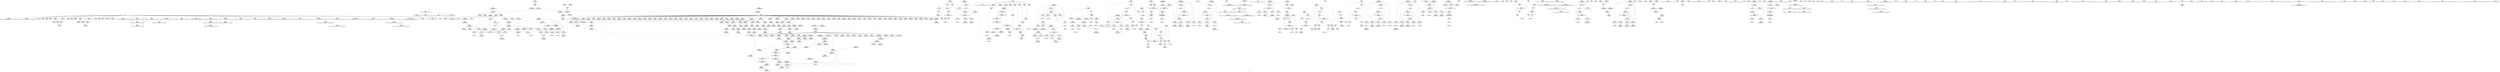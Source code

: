 digraph "SVFG" {
	label="SVFG";

	Node0x562aadbaeb70 [shape=record,color=grey,label="{NodeID: 0\nNullPtr}"];
	Node0x562aadbaeb70 -> Node0x562aadbdb650[style=solid];
	Node0x562aadbaeb70 -> Node0x562aadbdb750[style=solid];
	Node0x562aadbaeb70 -> Node0x562aadbdb820[style=solid];
	Node0x562aadbaeb70 -> Node0x562aadbdb8f0[style=solid];
	Node0x562aadbaeb70 -> Node0x562aadbdb9c0[style=solid];
	Node0x562aadbaeb70 -> Node0x562aadbdba90[style=solid];
	Node0x562aadbaeb70 -> Node0x562aadbdbb60[style=solid];
	Node0x562aadbaeb70 -> Node0x562aadbdbc30[style=solid];
	Node0x562aadbaeb70 -> Node0x562aadbdbd00[style=solid];
	Node0x562aadbaeb70 -> Node0x562aadbdbdd0[style=solid];
	Node0x562aadbaeb70 -> Node0x562aadbdbea0[style=solid];
	Node0x562aadbaeb70 -> Node0x562aadbdbf70[style=solid];
	Node0x562aadbaeb70 -> Node0x562aadbdc040[style=solid];
	Node0x562aadbaeb70 -> Node0x562aadbdc110[style=solid];
	Node0x562aadbaeb70 -> Node0x562aadbdc1e0[style=solid];
	Node0x562aadbaeb70 -> Node0x562aadbdc2b0[style=solid];
	Node0x562aadbaeb70 -> Node0x562aadbdc380[style=solid];
	Node0x562aadbaeb70 -> Node0x562aadbdc450[style=solid];
	Node0x562aadbaeb70 -> Node0x562aadbdc520[style=solid];
	Node0x562aadbaeb70 -> Node0x562aadbdc5f0[style=solid];
	Node0x562aadbaeb70 -> Node0x562aadbdc6c0[style=solid];
	Node0x562aadbaeb70 -> Node0x562aadbdc790[style=solid];
	Node0x562aadbaeb70 -> Node0x562aadbdc860[style=solid];
	Node0x562aadbaeb70 -> Node0x562aadbdc930[style=solid];
	Node0x562aadbaeb70 -> Node0x562aadbdca00[style=solid];
	Node0x562aadbaeb70 -> Node0x562aadbf6270[style=solid];
	Node0x562aadbaeb70 -> Node0x562aadc0c590[style=solid];
	Node0x562aadbaeb70 -> Node0x562aadc0ca10[style=solid];
	Node0x562aadbf9f90 [shape=record,color=blue,label="{NodeID: 609\n730\<--104\narrayidx42\<--\n_ZN9TetrominoC2Eiii\n}"];
	Node0x562aadbf9f90 -> Node0x562aadbfa060[style=dashed];
	Node0x562aadbe1ad0 [shape=record,color=red,label="{NodeID: 443\n507\<--398\n\<--itc\nmain\n}"];
	Node0x562aadbe5080 [shape=record,color=purple,label="{NodeID: 277\n715\<--666\nb30\<--this1\n_ZN9TetrominoC2Eiii\n}"];
	Node0x562aadbd5e00 [shape=record,color=green,label="{NodeID: 111\n873\<--874\ni\<--i_field_insensitive\n_ZN9Tetromino6rotateEv\n}"];
	Node0x562aadbd5e00 -> Node0x562aadbf30c0[style=solid];
	Node0x562aadbd5e00 -> Node0x562aadbf3190[style=solid];
	Node0x562aadbd5e00 -> Node0x562aadbf3260[style=solid];
	Node0x562aadbd5e00 -> Node0x562aadbf3330[style=solid];
	Node0x562aadbd5e00 -> Node0x562aadbfb310[style=solid];
	Node0x562aadbd5e00 -> Node0x562aadbfb650[style=solid];
	Node0x562aadbf72e0 [shape=record,color=blue,label="{NodeID: 554\n261\<--104\narrayidx11\<--\n_ZN9Tetromino5putAtEi\n}"];
	Node0x562aadbf72e0 -> Node0x562aadc2c340[style=dashed];
	Node0x562aadbdee20 [shape=record,color=red,label="{NodeID: 388\n107\<--81\n\<--pos\n_Z4dropP9Tetromino\n}"];
	Node0x562aadbdee20 -> Node0x562aadbede80[style=solid];
	Node0x562aadbda330 [shape=record,color=purple,label="{NodeID: 222\n533\<--17\narrayidx28\<--a\nmain\n}"];
	Node0x562aadbda330 -> Node0x562aadbe27d0[style=solid];
	Node0x562aadc85c00 [shape=record,color=black,label="{NodeID: 1163\n219 = PHI(125, )\n1st arg _ZN9Tetromino5putAtEi }"];
	Node0x562aadc85c00 -> Node0x562aadbf7070[style=solid];
	Node0x562aadbd67b0 [shape=record,color=green,label="{NodeID: 56\n279\<--280\nretval\<--retval_field_insensitive\n_Z8isFilledi\n}"];
	Node0x562aadbd67b0 -> Node0x562aadbe0750[style=solid];
	Node0x562aadbd67b0 -> Node0x562aadbf76f0[style=solid];
	Node0x562aadbd67b0 -> Node0x562aadbf7890[style=solid];
	Node0x562aadc4d6c0 [shape=record,color=yellow,style=double,label="{NodeID: 997\n10V_1 = ENCHI(MR_10V_0)\npts\{190000 \}\nFun[_Z4dropP9Tetromino]|{|<s1>3|<s2>5}}"];
	Node0x562aadc4d6c0 -> Node0x562aadc41c60[style=dashed];
	Node0x562aadc4d6c0:s1 -> Node0x562aadc4c130[style=dashed,color=red];
	Node0x562aadc4d6c0:s2 -> Node0x562aadc2ef40[style=dashed,color=red];
	Node0x562aadc0b990 [shape=record,color=grey,label="{NodeID: 831\n969 = cmp(966, 9, )\n}"];
	Node0x562aadbf4510 [shape=record,color=red,label="{NodeID: 499\n1006\<--883\n\<--j41\n_ZN9Tetromino6rotateEv\n}"];
	Node0x562aadbf4510 -> Node0x562aadbd8ee0[style=solid];
	Node0x562aadbe7e00 [shape=record,color=purple,label="{NodeID: 333\n793\<--666\narrayidx90\<--this1\n_ZN9TetrominoC2Eiii\n}"];
	Node0x562aadbe7e00 -> Node0x562aadbfabc0[style=solid];
	Node0x562aadbdd690 [shape=record,color=black,label="{NodeID: 167\n260\<--259\nidxprom10\<--add9\n_ZN9Tetromino5putAtEi\n}"];
	Node0x562aadbaec00 [shape=record,color=green,label="{NodeID: 1\n7\<--1\n__dso_handle\<--dummyObj\nGlob }"];
	Node0x562aadbfa060 [shape=record,color=blue,label="{NodeID: 610\n734\<--104\narrayidx45\<--\n_ZN9TetrominoC2Eiii\n}"];
	Node0x562aadbfa060 -> Node0x562aadbfa130[style=dashed];
	Node0x562aadbe1ba0 [shape=record,color=red,label="{NodeID: 444\n560\<--398\n\<--itc\nmain\n}"];
	Node0x562aadbe1ba0 -> Node0x562aadbee480[style=solid];
	Node0x562aadbe5150 [shape=record,color=purple,label="{NodeID: 278\n716\<--666\narrayidx31\<--this1\n_ZN9TetrominoC2Eiii\n}"];
	Node0x562aadbd5ed0 [shape=record,color=green,label="{NodeID: 112\n875\<--876\nj\<--j_field_insensitive\n_ZN9Tetromino6rotateEv\n}"];
	Node0x562aadbd5ed0 -> Node0x562aadbf3400[style=solid];
	Node0x562aadbd5ed0 -> Node0x562aadbf34d0[style=solid];
	Node0x562aadbd5ed0 -> Node0x562aadbf35a0[style=solid];
	Node0x562aadbd5ed0 -> Node0x562aadbf3670[style=solid];
	Node0x562aadbd5ed0 -> Node0x562aadbfb3e0[style=solid];
	Node0x562aadbd5ed0 -> Node0x562aadbfb580[style=solid];
	Node0x562aadbf73b0 [shape=record,color=blue,label="{NodeID: 555\n226\<--266\nj\<--inc\n_ZN9Tetromino5putAtEi\n}"];
	Node0x562aadbf73b0 -> Node0x562aadbe0270[style=dashed];
	Node0x562aadbf73b0 -> Node0x562aadbe0340[style=dashed];
	Node0x562aadbf73b0 -> Node0x562aadbe0410[style=dashed];
	Node0x562aadbf73b0 -> Node0x562aadbe04e0[style=dashed];
	Node0x562aadbf73b0 -> Node0x562aadbf73b0[style=dashed];
	Node0x562aadbf73b0 -> Node0x562aadc2ea40[style=dashed];
	Node0x562aadbdeef0 [shape=record,color=red,label="{NodeID: 389\n111\<--81\n\<--pos\n_Z4dropP9Tetromino\n}"];
	Node0x562aadbdeef0 -> Node0x562aadc0cb90[style=solid];
	Node0x562aadbda400 [shape=record,color=purple,label="{NodeID: 223\n418\<--20\n\<--.str\nmain\n}"];
	Node0x562aadc85d40 [shape=record,color=black,label="{NodeID: 1164\n571 = PHI(390, )\n0th arg _Z4OPENRKNSt7__cxx1112basic_stringIcSt11char_traitsIcESaIcEEE }"];
	Node0x562aadc85d40 -> Node0x562aadbf8db0[style=solid];
	Node0x562aadbd6880 [shape=record,color=green,label="{NodeID: 57\n281\<--282\npos.addr\<--pos.addr_field_insensitive\n_Z8isFilledi\n}"];
	Node0x562aadbd6880 -> Node0x562aadbe0820[style=solid];
	Node0x562aadbd6880 -> Node0x562aadbf7550[style=solid];
	Node0x562aadc4d7a0 [shape=record,color=yellow,style=double,label="{NodeID: 998\n12V_1 = ENCHI(MR_12V_0)\npts\{4610000 4610001 \}\nFun[_Z4dropP9Tetromino]|{<s0>3|<s1>3|<s2>5|<s3>5}}"];
	Node0x562aadc4d7a0:s0 -> Node0x562aadc4c210[style=dashed,color=red];
	Node0x562aadc4d7a0:s1 -> Node0x562aadc4c2f0[style=dashed,color=red];
	Node0x562aadc4d7a0:s2 -> Node0x562aadc4e550[style=dashed,color=red];
	Node0x562aadc4d7a0:s3 -> Node0x562aadc4e630[style=dashed,color=red];
	Node0x562aadc0bb10 [shape=record,color=grey,label="{NodeID: 832\n1135 = cmp(1134, 9, )\n}"];
	Node0x562aadbf45e0 [shape=record,color=red,label="{NodeID: 500\n1012\<--883\n\<--j41\n_ZN9Tetromino6rotateEv\n}"];
	Node0x562aadbf45e0 -> Node0x562aadbed580[style=solid];
	Node0x562aadbe7ed0 [shape=record,color=purple,label="{NodeID: 334\n891\<--871\narraydecay\<--tmp\n_ZN9Tetromino6rotateEv\n}"];
	Node0x562aadbe7ed0 -> Node0x562aadbde390[style=solid];
	Node0x562aadbdd760 [shape=record,color=black,label="{NodeID: 168\n293\<--292\nidxprom\<--\n_Z8isFilledi\n}"];
	Node0x562aadb90f90 [shape=record,color=green,label="{NodeID: 2\n9\<--1\n\<--dummyObj\nCan only get source location for instruction, argument, global var or function.}"];
	Node0x562aadc43a60 [shape=record,color=black,label="{NodeID: 943\nMR_124V_3 = PHI(MR_124V_4, MR_124V_2, )\npts\{878 \}\n}"];
	Node0x562aadc43a60 -> Node0x562aadbf3740[style=dashed];
	Node0x562aadc43a60 -> Node0x562aadbf3810[style=dashed];
	Node0x562aadc43a60 -> Node0x562aadbf38e0[style=dashed];
	Node0x562aadc43a60 -> Node0x562aadbf39b0[style=dashed];
	Node0x562aadc43a60 -> Node0x562aadbfba60[style=dashed];
	Node0x562aadbfa130 [shape=record,color=blue,label="{NodeID: 611\n738\<--104\narrayidx48\<--\n_ZN9TetrominoC2Eiii\n}"];
	Node0x562aadbfa130 -> Node0x562aadbfa200[style=dashed];
	Node0x562aadbe1c70 [shape=record,color=red,label="{NodeID: 445\n457\<--400\n\<--flag\nmain\n}"];
	Node0x562aadbe1c70 -> Node0x562aadc0c890[style=solid];
	Node0x562aadbe5220 [shape=record,color=purple,label="{NodeID: 279\n717\<--666\narrayidx32\<--this1\n_ZN9TetrominoC2Eiii\n}"];
	Node0x562aadbe5220 -> Node0x562aadbf9d20[style=solid];
	Node0x562aadbd5fa0 [shape=record,color=green,label="{NodeID: 113\n877\<--878\ni14\<--i14_field_insensitive\n_ZN9Tetromino6rotateEv\n}"];
	Node0x562aadbd5fa0 -> Node0x562aadbf3740[style=solid];
	Node0x562aadbd5fa0 -> Node0x562aadbf3810[style=solid];
	Node0x562aadbd5fa0 -> Node0x562aadbf38e0[style=solid];
	Node0x562aadbd5fa0 -> Node0x562aadbf39b0[style=solid];
	Node0x562aadbd5fa0 -> Node0x562aadbfb720[style=solid];
	Node0x562aadbd5fa0 -> Node0x562aadbfba60[style=solid];
	Node0x562aadbf7480 [shape=record,color=blue,label="{NodeID: 556\n224\<--271\ni\<--inc13\n_ZN9Tetromino5putAtEi\n}"];
	Node0x562aadbf7480 -> Node0x562aadc2e540[style=dashed];
	Node0x562aadbdefc0 [shape=record,color=red,label="{NodeID: 390\n125\<--81\n\<--pos\n_Z4dropP9Tetromino\n|{<s0>5}}"];
	Node0x562aadbdefc0:s0 -> Node0x562aadc85c00[style=solid,color=red];
	Node0x562aadbda4d0 [shape=record,color=purple,label="{NodeID: 224\n431\<--22\n\<--.str.1\nmain\n}"];
	Node0x562aadc85e80 [shape=record,color=black,label="{NodeID: 1165\n1081 = PHI(890, )\n0th arg _ZN9Tetromino9topIsVoidEv }"];
	Node0x562aadc85e80 -> Node0x562aadbfc4f0[style=solid];
	Node0x562aadbd6950 [shape=record,color=green,label="{NodeID: 58\n283\<--284\nj\<--j_field_insensitive\n_Z8isFilledi\n}"];
	Node0x562aadbd6950 -> Node0x562aadbe08f0[style=solid];
	Node0x562aadbd6950 -> Node0x562aadbe09c0[style=solid];
	Node0x562aadbd6950 -> Node0x562aadbe0a90[style=solid];
	Node0x562aadbd6950 -> Node0x562aadbf7620[style=solid];
	Node0x562aadbd6950 -> Node0x562aadbf77c0[style=solid];
	Node0x562aadc4d880 [shape=record,color=yellow,style=double,label="{NodeID: 999\n41V_1 = ENCHI(MR_41V_0)\npts\{12 \}\nFun[_Z8isFilledi]}"];
	Node0x562aadc4d880 -> Node0x562aadbe9c10[style=dashed];
	Node0x562aadc0bc90 [shape=record,color=grey,label="{NodeID: 833\n974 = cmp(973, 89, )\n}"];
	Node0x562aadbf46b0 [shape=record,color=red,label="{NodeID: 501\n1030\<--885\n\<--j71\n_ZN9Tetromino6rotateEv\n}"];
	Node0x562aadbf46b0 -> Node0x562aadc0f410[style=solid];
	Node0x562aadbe7fa0 [shape=record,color=purple,label="{NodeID: 335\n915\<--871\narrayidx8\<--tmp\n_ZN9Tetromino6rotateEv\n}"];
	Node0x562aadbdd830 [shape=record,color=black,label="{NodeID: 169\n296\<--295\nidxprom1\<--\n_Z8isFilledi\n}"];
	Node0x562aadbc5b70 [shape=record,color=green,label="{NodeID: 3\n20\<--1\n.str\<--dummyObj\nGlob }"];
	Node0x562aadc43f60 [shape=record,color=black,label="{NodeID: 944\nMR_126V_2 = PHI(MR_126V_4, MR_126V_1, )\npts\{880 \}\n}"];
	Node0x562aadc43f60 -> Node0x562aadbfb7f0[style=dashed];
	Node0x562aadbfa200 [shape=record,color=blue,label="{NodeID: 612\n742\<--104\narrayidx51\<--\n_ZN9TetrominoC2Eiii\n}"];
	Node0x562aadbfa200 -> Node0x562aadc42660[style=dashed];
	Node0x562aadbe1d40 [shape=record,color=red,label="{NodeID: 446\n497\<--400\n\<--flag\nmain\n}"];
	Node0x562aadbe1d40 -> Node0x562aadc0b510[style=solid];
	Node0x562aadbe52f0 [shape=record,color=purple,label="{NodeID: 280\n719\<--666\nb33\<--this1\n_ZN9TetrominoC2Eiii\n}"];
	Node0x562aadbd6070 [shape=record,color=green,label="{NodeID: 114\n879\<--880\nj18\<--j18_field_insensitive\n_ZN9Tetromino6rotateEv\n}"];
	Node0x562aadbd6070 -> Node0x562aadbf3a80[style=solid];
	Node0x562aadbd6070 -> Node0x562aadbf3b50[style=solid];
	Node0x562aadbd6070 -> Node0x562aadbf3c20[style=solid];
	Node0x562aadbd6070 -> Node0x562aadbf3cf0[style=solid];
	Node0x562aadbd6070 -> Node0x562aadbfb7f0[style=solid];
	Node0x562aadbd6070 -> Node0x562aadbfb990[style=solid];
	Node0x562aadbf7550 [shape=record,color=blue,label="{NodeID: 557\n281\<--278\npos.addr\<--pos\n_Z8isFilledi\n}"];
	Node0x562aadbf7550 -> Node0x562aadbe0820[style=dashed];
	Node0x562aadbdf090 [shape=record,color=red,label="{NodeID: 391\n213\<--142\n\<--retval\n_ZN9Tetromino6canPutEi\n}"];
	Node0x562aadbdf090 -> Node0x562aadbdd350[style=solid];
	Node0x562aadbda5a0 [shape=record,color=purple,label="{NodeID: 225\n441\<--24\n\<--.str.2\nmain\n}"];
	Node0x562aadc85fc0 [shape=record,color=black,label="{NodeID: 1166\n816 = PHI(574, 580, )\n0th arg _ZStplIcSt11char_traitsIcESaIcEENSt7__cxx1112basic_stringIT_T0_T1_EERKS8_PKS5_ }"];
	Node0x562aadbd6a20 [shape=record,color=green,label="{NodeID: 59\n312\<--313\n_Z5clearv\<--_Z5clearv_field_insensitive\n}"];
	Node0x562aadc0be10 [shape=record,color=grey,label="{NodeID: 834\n897 = cmp(896, 89, )\n}"];
	Node0x562aadbf4780 [shape=record,color=red,label="{NodeID: 502\n1038\<--885\n\<--j71\n_ZN9Tetromino6rotateEv\n}"];
	Node0x562aadbf4780 -> Node0x562aadc0f110[style=solid];
	Node0x562aadbe8070 [shape=record,color=purple,label="{NodeID: 336\n918\<--871\narrayidx10\<--tmp\n_ZN9Tetromino6rotateEv\n}"];
	Node0x562aadbe8070 -> Node0x562aadbfb4b0[style=solid];
	Node0x562aadbdd900 [shape=record,color=black,label="{NodeID: 170\n277\<--310\n_Z8isFilledi_ret\<--\n_Z8isFilledi\n|{<s0>7}}"];
	Node0x562aadbdd900:s0 -> Node0x562aadc88110[style=solid,color=blue];
	Node0x562aadb9d3b0 [shape=record,color=green,label="{NodeID: 4\n22\<--1\n.str.1\<--dummyObj\nGlob }"];
	Node0x562aadbfa2d0 [shape=record,color=blue,label="{NodeID: 613\n747\<--104\narrayidx55\<--\n_ZN9TetrominoC2Eiii\n}"];
	Node0x562aadbfa2d0 -> Node0x562aadbfa3a0[style=dashed];
	Node0x562aadbe1e10 [shape=record,color=red,label="{NodeID: 447\n512\<--400\n\<--flag\nmain\n}"];
	Node0x562aadbe1e10 -> Node0x562aadc0b390[style=solid];
	Node0x562aadbe53c0 [shape=record,color=purple,label="{NodeID: 281\n720\<--666\narrayidx34\<--this1\n_ZN9TetrominoC2Eiii\n}"];
	Node0x562aadbdab30 [shape=record,color=green,label="{NodeID: 115\n881\<--882\ni37\<--i37_field_insensitive\n_ZN9Tetromino6rotateEv\n}"];
	Node0x562aadbdab30 -> Node0x562aadbf3dc0[style=solid];
	Node0x562aadbdab30 -> Node0x562aadbf3e90[style=solid];
	Node0x562aadbdab30 -> Node0x562aadbf3f60[style=solid];
	Node0x562aadbdab30 -> Node0x562aadbf4030[style=solid];
	Node0x562aadbdab30 -> Node0x562aadbf4100[style=solid];
	Node0x562aadbdab30 -> Node0x562aadbf41d0[style=solid];
	Node0x562aadbdab30 -> Node0x562aadbfbb30[style=solid];
	Node0x562aadbdab30 -> Node0x562aadbfbf40[style=solid];
	Node0x562aadbf7620 [shape=record,color=blue,label="{NodeID: 558\n283\<--9\nj\<--\n_Z8isFilledi\n}"];
	Node0x562aadbf7620 -> Node0x562aadc30340[style=dashed];
	Node0x562aadbdf160 [shape=record,color=red,label="{NodeID: 392\n154\<--144\nthis1\<--this.addr\n_ZN9Tetromino6canPutEi\n}"];
	Node0x562aadbdf160 -> Node0x562aadbe31a0[style=solid];
	Node0x562aadbdf160 -> Node0x562aadbe3270[style=solid];
	Node0x562aadbdf160 -> Node0x562aadbe3340[style=solid];
	Node0x562aadbdf160 -> Node0x562aadbe3410[style=solid];
	Node0x562aadbda670 [shape=record,color=purple,label="{NodeID: 226\n455\<--24\n\<--.str.2\nmain\n}"];
	Node0x562aadc86380 [shape=record,color=black,label="{NodeID: 1167\n817 = PHI(583, 597, )\n1st arg _ZStplIcSt11char_traitsIcESaIcEENSt7__cxx1112basic_stringIT_T0_T1_EERKS8_PKS5_ }"];
	Node0x562aadc86380 -> Node0x562aadbfad60[style=solid];
	Node0x562aadbd6b20 [shape=record,color=green,label="{NodeID: 60\n315\<--316\ni\<--i_field_insensitive\n_Z5clearv\n}"];
	Node0x562aadbd6b20 -> Node0x562aadbe0c30[style=solid];
	Node0x562aadbd6b20 -> Node0x562aadbe0d00[style=solid];
	Node0x562aadbd6b20 -> Node0x562aadbe0dd0[style=solid];
	Node0x562aadbd6b20 -> Node0x562aadbe0ea0[style=solid];
	Node0x562aadbd6b20 -> Node0x562aadbf7960[style=solid];
	Node0x562aadbd6b20 -> Node0x562aadbf7f10[style=solid];
	Node0x562aadc0bf90 [shape=record,color=grey,label="{NodeID: 835\n239 = cmp(238, 89, )\n}"];
	Node0x562aadbf4850 [shape=record,color=red,label="{NodeID: 503\n1045\<--885\n\<--j71\n_ZN9Tetromino6rotateEv\n}"];
	Node0x562aadbf4850 -> Node0x562aadbd9080[style=solid];
	Node0x562aadbe8140 [shape=record,color=purple,label="{NodeID: 337\n942\<--871\narrayidx23\<--tmp\n_ZN9Tetromino6rotateEv\n}"];
	Node0x562aadbdd9d0 [shape=record,color=black,label="{NodeID: 171\n347\<--346\nidxprom\<--sub\n_Z5clearv\n}"];
	Node0x562aadb9d440 [shape=record,color=green,label="{NodeID: 5\n24\<--1\n.str.2\<--dummyObj\nGlob }"];
	Node0x562aadbfa3a0 [shape=record,color=blue,label="{NodeID: 614\n751\<--104\narrayidx58\<--\n_ZN9TetrominoC2Eiii\n}"];
	Node0x562aadbfa3a0 -> Node0x562aadbfa470[style=dashed];
	Node0x562aadbe1ee0 [shape=record,color=red,label="{NodeID: 448\n451\<--402\n\<--i\nmain\n}"];
	Node0x562aadbe1ee0 -> Node0x562aadc0c710[style=solid];
	Node0x562aadbe5490 [shape=record,color=purple,label="{NodeID: 282\n721\<--666\narrayidx35\<--this1\n_ZN9TetrominoC2Eiii\n}"];
	Node0x562aadbe5490 -> Node0x562aadbf9df0[style=solid];
	Node0x562aadbdac00 [shape=record,color=green,label="{NodeID: 116\n883\<--884\nj41\<--j41_field_insensitive\n_ZN9Tetromino6rotateEv\n}"];
	Node0x562aadbdac00 -> Node0x562aadbf42a0[style=solid];
	Node0x562aadbdac00 -> Node0x562aadbf4370[style=solid];
	Node0x562aadbdac00 -> Node0x562aadbf4440[style=solid];
	Node0x562aadbdac00 -> Node0x562aadbf4510[style=solid];
	Node0x562aadbdac00 -> Node0x562aadbf45e0[style=solid];
	Node0x562aadbdac00 -> Node0x562aadbfbc00[style=solid];
	Node0x562aadbdac00 -> Node0x562aadbfbe70[style=solid];
	Node0x562aadbf76f0 [shape=record,color=blue,label="{NodeID: 559\n279\<--9\nretval\<--\n_Z8isFilledi\n}"];
	Node0x562aadbf76f0 -> Node0x562aadc2c840[style=dashed];
	Node0x562aadbdf230 [shape=record,color=red,label="{NodeID: 393\n176\<--146\n\<--pos.addr\n_ZN9Tetromino6canPutEi\n}"];
	Node0x562aadbdf230 -> Node0x562aadbeda00[style=solid];
	Node0x562aadbda740 [shape=record,color=purple,label="{NodeID: 227\n508\<--26\n\<--.str.3\nmain\n}"];
	Node0x562aadc864d0 [shape=record,color=black,label="{NodeID: 1168\n818 = PHI(584, 598, )\n2nd arg _ZStplIcSt11char_traitsIcESaIcEENSt7__cxx1112basic_stringIT_T0_T1_EERKS8_PKS5_ }"];
	Node0x562aadc864d0 -> Node0x562aadbfae30[style=solid];
	Node0x562aadbd6bf0 [shape=record,color=green,label="{NodeID: 61\n317\<--318\nj\<--j_field_insensitive\n_Z5clearv\n}"];
	Node0x562aadbd6bf0 -> Node0x562aadbe0f70[style=solid];
	Node0x562aadbd6bf0 -> Node0x562aadbe1040[style=solid];
	Node0x562aadbd6bf0 -> Node0x562aadbe1110[style=solid];
	Node0x562aadbd6bf0 -> Node0x562aadbe11e0[style=solid];
	Node0x562aadbd6bf0 -> Node0x562aadbe12b0[style=solid];
	Node0x562aadbd6bf0 -> Node0x562aadbf7a30[style=solid];
	Node0x562aadbd6bf0 -> Node0x562aadbf7e40[style=solid];
	Node0x562aadc0c110 [shape=record,color=grey,label="{NodeID: 836\n1127 = cmp(1126, 89, )\n}"];
	Node0x562aadbf4920 [shape=record,color=red,label="{NodeID: 504\n1054\<--885\n\<--j71\n_ZN9Tetromino6rotateEv\n}"];
	Node0x562aadbf4920 -> Node0x562aadbec500[style=solid];
	Node0x562aadbe8210 [shape=record,color=purple,label="{NodeID: 338\n945\<--871\narrayidx25\<--tmp\n_ZN9Tetromino6rotateEv\n}"];
	Node0x562aadbe8210 -> Node0x562aadbf5070[style=solid];
	Node0x562aadbddaa0 [shape=record,color=black,label="{NodeID: 172\n350\<--349\nidxprom7\<--\n_Z5clearv\n}"];
	Node0x562aadb9d4d0 [shape=record,color=green,label="{NodeID: 6\n26\<--1\n.str.3\<--dummyObj\nGlob }"];
	Node0x562aadbfa470 [shape=record,color=blue,label="{NodeID: 615\n755\<--104\narrayidx61\<--\n_ZN9TetrominoC2Eiii\n}"];
	Node0x562aadbfa470 -> Node0x562aadbfa540[style=dashed];
	Node0x562aadbe1fb0 [shape=record,color=red,label="{NodeID: 449\n503\<--402\n\<--i\nmain\n}"];
	Node0x562aadbe1fb0 -> Node0x562aadbec380[style=solid];
	Node0x562aadbe5560 [shape=record,color=purple,label="{NodeID: 283\n723\<--666\nb36\<--this1\n_ZN9TetrominoC2Eiii\n}"];
	Node0x562aadbdacd0 [shape=record,color=green,label="{NodeID: 117\n885\<--886\nj71\<--j71_field_insensitive\n_ZN9Tetromino6rotateEv\n}"];
	Node0x562aadbdacd0 -> Node0x562aadbf46b0[style=solid];
	Node0x562aadbdacd0 -> Node0x562aadbf4780[style=solid];
	Node0x562aadbdacd0 -> Node0x562aadbf4850[style=solid];
	Node0x562aadbdacd0 -> Node0x562aadbf4920[style=solid];
	Node0x562aadbdacd0 -> Node0x562aadbf49f0[style=solid];
	Node0x562aadbdacd0 -> Node0x562aadbf4ac0[style=solid];
	Node0x562aadbdacd0 -> Node0x562aadbfc010[style=solid];
	Node0x562aadbdacd0 -> Node0x562aadbfc420[style=solid];
	Node0x562aadbf77c0 [shape=record,color=blue,label="{NodeID: 560\n283\<--305\nj\<--inc\n_Z8isFilledi\n}"];
	Node0x562aadbf77c0 -> Node0x562aadc30340[style=dashed];
	Node0x562aadbdf300 [shape=record,color=red,label="{NodeID: 394\n185\<--146\n\<--pos.addr\n_ZN9Tetromino6canPutEi\n}"];
	Node0x562aadbdf300 -> Node0x562aadc0a790[style=solid];
	Node0x562aadbda810 [shape=record,color=purple,label="{NodeID: 228\n537\<--28\n\<--.str.4\nmain\n}"];
	Node0x562aadc86620 [shape=record,color=black,label="{NodeID: 1169\n650 = PHI(465, )\n0th arg _ZN9TetrominoC2Eiii }"];
	Node0x562aadc86620 -> Node0x562aadbf91c0[style=solid];
	Node0x562aadbd6cc0 [shape=record,color=green,label="{NodeID: 62\n319\<--320\nk\<--k_field_insensitive\n_Z5clearv\n}"];
	Node0x562aadbd6cc0 -> Node0x562aadbe1380[style=solid];
	Node0x562aadbd6cc0 -> Node0x562aadbe1450[style=solid];
	Node0x562aadbd6cc0 -> Node0x562aadbe1520[style=solid];
	Node0x562aadbd6cc0 -> Node0x562aadbe15f0[style=solid];
	Node0x562aadbd6cc0 -> Node0x562aadbe16c0[style=solid];
	Node0x562aadbd6cc0 -> Node0x562aadbf7b00[style=solid];
	Node0x562aadbd6cc0 -> Node0x562aadbf7d70[style=solid];
	Node0x562aadc4dc30 [shape=record,color=yellow,style=double,label="{NodeID: 1003\n10V_1 = ENCHI(MR_10V_0)\npts\{190000 \}\nFun[_Z8isFilledi]}"];
	Node0x562aadc4dc30 -> Node0x562aadbe0b60[style=dashed];
	Node0x562aadc0c290 [shape=record,color=grey,label="{NodeID: 837\n979 = cmp(978, 89, )\n}"];
	Node0x562aadbf49f0 [shape=record,color=red,label="{NodeID: 505\n1063\<--885\n\<--j71\n_ZN9Tetromino6rotateEv\n}"];
	Node0x562aadbf49f0 -> Node0x562aadbd93c0[style=solid];
	Node0x562aadbe82e0 [shape=record,color=purple,label="{NodeID: 339\n904\<--890\nb\<--this1\n_ZN9Tetromino6rotateEv\n}"];
	Node0x562aadbddb70 [shape=record,color=black,label="{NodeID: 173\n354\<--353\nidxprom9\<--\n_Z5clearv\n}"];
	Node0x562aadb9d560 [shape=record,color=green,label="{NodeID: 7\n28\<--1\n.str.4\<--dummyObj\nGlob }"];
	Node0x562aadc45360 [shape=record,color=black,label="{NodeID: 948\nMR_128V_2 = PHI(MR_128V_4, MR_128V_1, )\npts\{882 \}\n}"];
	Node0x562aadc45360 -> Node0x562aadbfbb30[style=dashed];
	Node0x562aadbfa540 [shape=record,color=blue,label="{NodeID: 616\n759\<--104\narrayidx64\<--\n_ZN9TetrominoC2Eiii\n}"];
	Node0x562aadbfa540 -> Node0x562aadc42660[style=dashed];
	Node0x562aadbe2080 [shape=record,color=red,label="{NodeID: 450\n466\<--404\n\<--t\nmain\n|{<s0>18}}"];
	Node0x562aadbe2080:s0 -> Node0x562aadc86730[style=solid,color=red];
	Node0x562aadbe5630 [shape=record,color=purple,label="{NodeID: 284\n724\<--666\narrayidx37\<--this1\n_ZN9TetrominoC2Eiii\n}"];
	Node0x562aadbdada0 [shape=record,color=green,label="{NodeID: 118\n887\<--888\ni75\<--i75_field_insensitive\n_ZN9Tetromino6rotateEv\n}"];
	Node0x562aadbdada0 -> Node0x562aadbf4b90[style=solid];
	Node0x562aadbdada0 -> Node0x562aadbf4c60[style=solid];
	Node0x562aadbdada0 -> Node0x562aadbf4d30[style=solid];
	Node0x562aadbdada0 -> Node0x562aadbf4e00[style=solid];
	Node0x562aadbdada0 -> Node0x562aadbf4ed0[style=solid];
	Node0x562aadbdada0 -> Node0x562aadbfc0e0[style=solid];
	Node0x562aadbdada0 -> Node0x562aadbfc350[style=solid];
	Node0x562aadbf7890 [shape=record,color=blue,label="{NodeID: 561\n279\<--104\nretval\<--\n_Z8isFilledi\n}"];
	Node0x562aadbf7890 -> Node0x562aadc2c840[style=dashed];
	Node0x562aadbdf3d0 [shape=record,color=red,label="{NodeID: 395\n157\<--148\n\<--i\n_ZN9Tetromino6canPutEi\n}"];
	Node0x562aadbdf3d0 -> Node0x562aadc0d610[style=solid];
	Node0x562aadbda8e0 [shape=record,color=purple,label="{NodeID: 229\n540\<--30\n\<--.str.5\nmain\n}"];
	Node0x562aadc86730 [shape=record,color=black,label="{NodeID: 1170\n651 = PHI(466, )\n1st arg _ZN9TetrominoC2Eiii }"];
	Node0x562aadc86730 -> Node0x562aadbf9290[style=solid];
	Node0x562aadbd6d90 [shape=record,color=green,label="{NodeID: 63\n385\<--386\nmain\<--main_field_insensitive\n}"];
	Node0x562aadc0c410 [shape=record,color=grey,label="{NodeID: 838\n982 = cmp(981, 326, )\n}"];
	Node0x562aadbf4ac0 [shape=record,color=red,label="{NodeID: 506\n1074\<--885\n\<--j71\n_ZN9Tetromino6rotateEv\n}"];
	Node0x562aadbf4ac0 -> Node0x562aadbecf80[style=solid];
	Node0x562aadbe83b0 [shape=record,color=purple,label="{NodeID: 340\n907\<--890\narrayidx\<--this1\n_ZN9Tetromino6rotateEv\n}"];
	Node0x562aadbddc40 [shape=record,color=black,label="{NodeID: 174\n357\<--356\nidxprom11\<--\n_Z5clearv\n}"];
	Node0x562aadb9d5f0 [shape=record,color=green,label="{NodeID: 8\n30\<--1\n.str.5\<--dummyObj\nGlob }"];
	Node0x562aadc45860 [shape=record,color=black,label="{NodeID: 949\nMR_130V_2 = PHI(MR_130V_3, MR_130V_1, )\npts\{884 \}\n}"];
	Node0x562aadc45860 -> Node0x562aadbfbc00[style=dashed];
	Node0x562aadc45860 -> Node0x562aadc45860[style=dashed];
	Node0x562aadbfa610 [shape=record,color=blue,label="{NodeID: 617\n764\<--104\narrayidx68\<--\n_ZN9TetrominoC2Eiii\n}"];
	Node0x562aadbfa610 -> Node0x562aadbfa6e0[style=dashed];
	Node0x562aadbe2150 [shape=record,color=red,label="{NodeID: 451\n467\<--406\n\<--r\nmain\n|{<s0>18}}"];
	Node0x562aadbe2150:s0 -> Node0x562aadc86840[style=solid,color=red];
	Node0x562aadbe5700 [shape=record,color=purple,label="{NodeID: 285\n725\<--666\narrayidx38\<--this1\n_ZN9TetrominoC2Eiii\n}"];
	Node0x562aadbe5700 -> Node0x562aadbf9ec0[style=solid];
	Node0x562aadbdae70 [shape=record,color=green,label="{NodeID: 119\n967\<--968\n_ZN9Tetromino9topIsVoidEv\<--_ZN9Tetromino9topIsVoidEv_field_insensitive\n}"];
	Node0x562aadbf7960 [shape=record,color=blue,label="{NodeID: 562\n315\<--89\ni\<--\n_Z5clearv\n}"];
	Node0x562aadbf7960 -> Node0x562aadc3da40[style=dashed];
	Node0x562aadbdf4a0 [shape=record,color=red,label="{NodeID: 396\n166\<--148\n\<--i\n_ZN9Tetromino6canPutEi\n}"];
	Node0x562aadbdf4a0 -> Node0x562aadbdd010[style=solid];
	Node0x562aadbda9b0 [shape=record,color=purple,label="{NodeID: 230\n548\<--32\n\<--.str.6\nmain\n}"];
	Node0x562aadc86840 [shape=record,color=black,label="{NodeID: 1171\n652 = PHI(467, )\n2nd arg _ZN9TetrominoC2Eiii }"];
	Node0x562aadc86840 -> Node0x562aadbf9360[style=solid];
	Node0x562aadbd6e90 [shape=record,color=green,label="{NodeID: 64\n388\<--389\nretval\<--retval_field_insensitive\nmain\n}"];
	Node0x562aadbd6e90 -> Node0x562aadbf7fe0[style=solid];
	Node0x562aadc4de20 [shape=record,color=yellow,style=double,label="{NodeID: 1005\n28V_1 = ENCHI(MR_28V_0)\npts\{4610001 \}\nFun[_ZN9Tetromino10leftIsVoidEv]}"];
	Node0x562aadc4de20 -> Node0x562aadbf5bd0[style=dashed];
	Node0x562aadc0c590 [shape=record,color=grey,label="{NodeID: 839\n130 = cmp(129, 3, )\n}"];
	Node0x562aadbf4b90 [shape=record,color=red,label="{NodeID: 507\n1035\<--887\n\<--i75\n_ZN9Tetromino6rotateEv\n}"];
	Node0x562aadbf4b90 -> Node0x562aadc0f290[style=solid];
	Node0x562aadbe8480 [shape=record,color=purple,label="{NodeID: 341\n910\<--890\narrayidx6\<--this1\n_ZN9Tetromino6rotateEv\n}"];
	Node0x562aadbe8480 -> Node0x562aadbf4fa0[style=solid];
	Node0x562aadbddd10 [shape=record,color=black,label="{NodeID: 175\n362\<--361\nidxprom14\<--sub13\n_Z5clearv\n}"];
	Node0x562aadb9d680 [shape=record,color=green,label="{NodeID: 9\n32\<--1\n.str.6\<--dummyObj\nGlob }"];
	Node0x562aadc45d60 [shape=record,color=black,label="{NodeID: 950\nMR_28V_5 = PHI(MR_28V_6, MR_28V_2, )\npts\{4610001 \}\n|{|<s2>46}}"];
	Node0x562aadc45d60 -> Node0x562aadc3c640[style=dashed];
	Node0x562aadc45d60 -> Node0x562aadc3d540[style=dashed];
	Node0x562aadc45d60:s2 -> Node0x562aadc4ebd0[style=dashed,color=red];
	Node0x562aadbfa6e0 [shape=record,color=blue,label="{NodeID: 618\n768\<--104\narrayidx71\<--\n_ZN9TetrominoC2Eiii\n}"];
	Node0x562aadbfa6e0 -> Node0x562aadbfa7b0[style=dashed];
	Node0x562aadbe2220 [shape=record,color=red,label="{NodeID: 452\n468\<--408\n\<--x\nmain\n|{<s0>18}}"];
	Node0x562aadbe2220:s0 -> Node0x562aadc86950[style=solid,color=red];
	Node0x562aadbe57d0 [shape=record,color=purple,label="{NodeID: 286\n728\<--666\nb40\<--this1\n_ZN9TetrominoC2Eiii\n}"];
	Node0x562aadbdaf70 [shape=record,color=green,label="{NodeID: 120\n1024\<--1025\n_ZN9Tetromino10leftIsVoidEv\<--_ZN9Tetromino10leftIsVoidEv_field_insensitive\n}"];
	Node0x562aadbf7a30 [shape=record,color=blue,label="{NodeID: 563\n317\<--333\nj\<--\n_Z5clearv\n}"];
	Node0x562aadbf7a30 -> Node0x562aadbe0f70[style=dashed];
	Node0x562aadbf7a30 -> Node0x562aadbe1040[style=dashed];
	Node0x562aadbf7a30 -> Node0x562aadbe1110[style=dashed];
	Node0x562aadbf7a30 -> Node0x562aadbe11e0[style=dashed];
	Node0x562aadbf7a30 -> Node0x562aadbe12b0[style=dashed];
	Node0x562aadbf7a30 -> Node0x562aadbf7e40[style=dashed];
	Node0x562aadbf7a30 -> Node0x562aadc3df40[style=dashed];
	Node0x562aadbdf570 [shape=record,color=red,label="{NodeID: 397\n175\<--148\n\<--i\n_ZN9Tetromino6canPutEi\n}"];
	Node0x562aadbdf570 -> Node0x562aadbeda00[style=solid];
	Node0x562aadbe2b00 [shape=record,color=purple,label="{NodeID: 231\n556\<--34\n\<--.str.7\nmain\n}"];
	Node0x562aadc86950 [shape=record,color=black,label="{NodeID: 1172\n653 = PHI(468, )\n3rd arg _ZN9TetrominoC2Eiii }"];
	Node0x562aadc86950 -> Node0x562aadbf9430[style=solid];
	Node0x562aadbd6f60 [shape=record,color=green,label="{NodeID: 65\n390\<--391\nref.tmp\<--ref.tmp_field_insensitive\nmain\n|{<s0>10}}"];
	Node0x562aadbd6f60:s0 -> Node0x562aadc85d40[style=solid,color=red];
	Node0x562aadc0c710 [shape=record,color=grey,label="{NodeID: 840\n453 = cmp(451, 452, )\n}"];
	Node0x562aadbf4c60 [shape=record,color=red,label="{NodeID: 508\n1042\<--887\n\<--i75\n_ZN9Tetromino6rotateEv\n}"];
	Node0x562aadbf4c60 -> Node0x562aadbd8fb0[style=solid];
	Node0x562aadbe8550 [shape=record,color=purple,label="{NodeID: 342\n947\<--890\nb26\<--this1\n_ZN9Tetromino6rotateEv\n}"];
	Node0x562aadbddde0 [shape=record,color=black,label="{NodeID: 176\n365\<--364\nidxprom16\<--\n_Z5clearv\n}"];
	Node0x562aadbd2dc0 [shape=record,color=green,label="{NodeID: 10\n34\<--1\n.str.7\<--dummyObj\nGlob }"];
	Node0x562aadc46260 [shape=record,color=black,label="{NodeID: 951\nMR_15V_4 = PHI(MR_15V_5, MR_15V_2, MR_15V_3, )\npts\{143 \}\n}"];
	Node0x562aadc46260 -> Node0x562aadbdf090[style=dashed];
	Node0x562aadbfa7b0 [shape=record,color=blue,label="{NodeID: 619\n772\<--104\narrayidx74\<--\n_ZN9TetrominoC2Eiii\n}"];
	Node0x562aadbfa7b0 -> Node0x562aadbfa880[style=dashed];
	Node0x562aadbe22f0 [shape=record,color=red,label="{NodeID: 453\n517\<--410\n\<--i20\nmain\n}"];
	Node0x562aadbe22f0 -> Node0x562aadc0b690[style=solid];
	Node0x562aadbe58a0 [shape=record,color=purple,label="{NodeID: 287\n729\<--666\narrayidx41\<--this1\n_ZN9TetrominoC2Eiii\n}"];
	Node0x562aadbdb070 [shape=record,color=green,label="{NodeID: 121\n1082\<--1083\nretval\<--retval_field_insensitive\n_ZN9Tetromino9topIsVoidEv\n}"];
	Node0x562aadbdb070 -> Node0x562aadbf52e0[style=solid];
	Node0x562aadbdb070 -> Node0x562aadbfc690[style=solid];
	Node0x562aadbdb070 -> Node0x562aadbfc830[style=solid];
	Node0x562aadbf7b00 [shape=record,color=blue,label="{NodeID: 564\n319\<--9\nk\<--\n_Z5clearv\n}"];
	Node0x562aadbf7b00 -> Node0x562aadbe1380[style=dashed];
	Node0x562aadbf7b00 -> Node0x562aadbe1450[style=dashed];
	Node0x562aadbf7b00 -> Node0x562aadbe1520[style=dashed];
	Node0x562aadbf7b00 -> Node0x562aadbe15f0[style=dashed];
	Node0x562aadbf7b00 -> Node0x562aadbe16c0[style=dashed];
	Node0x562aadbf7b00 -> Node0x562aadbf7b00[style=dashed];
	Node0x562aadbf7b00 -> Node0x562aadbf7d70[style=dashed];
	Node0x562aadbf7b00 -> Node0x562aadc3e440[style=dashed];
	Node0x562aadbdf640 [shape=record,color=red,label="{NodeID: 398\n184\<--148\n\<--i\n_ZN9Tetromino6canPutEi\n}"];
	Node0x562aadbdf640 -> Node0x562aadc0a790[style=solid];
	Node0x562aadbe2b90 [shape=record,color=purple,label="{NodeID: 232\n584\<--36\n\<--.str.8\n_Z4OPENRKNSt7__cxx1112basic_stringIcSt11char_traitsIcESaIcEEE\n|{<s0>29}}"];
	Node0x562aadbe2b90:s0 -> Node0x562aadc864d0[style=solid,color=red];
	Node0x562aadc878d0 [shape=record,color=black,label="{NodeID: 1173\n94 = PHI(139, )\n}"];
	Node0x562aadc878d0 -> Node0x562aadc0e210[style=solid];
	Node0x562aadbd7030 [shape=record,color=green,label="{NodeID: 66\n392\<--393\nref.tmp1\<--ref.tmp1_field_insensitive\nmain\n}"];
	Node0x562aadc0c890 [shape=record,color=grey,label="{NodeID: 841\n458 = cmp(457, 9, )\n}"];
	Node0x562aadbf4d30 [shape=record,color=red,label="{NodeID: 509\n1051\<--887\n\<--i75\n_ZN9Tetromino6rotateEv\n}"];
	Node0x562aadbf4d30 -> Node0x562aadbd9150[style=solid];
	Node0x562aadbe8620 [shape=record,color=purple,label="{NodeID: 343\n950\<--890\narrayidx28\<--this1\n_ZN9Tetromino6rotateEv\n}"];
	Node0x562aadbddeb0 [shape=record,color=black,label="{NodeID: 177\n465\<--460\n\<--call9\nmain\n|{<s0>18|<s1>19}}"];
	Node0x562aadbddeb0:s0 -> Node0x562aadc86620[style=solid,color=red];
	Node0x562aadbddeb0:s1 -> Node0x562aadc88fc0[style=solid,color=red];
	Node0x562aadbd2e50 [shape=record,color=green,label="{NodeID: 11\n36\<--1\n.str.8\<--dummyObj\nGlob }"];
	Node0x562aadc46760 [shape=record,color=black,label="{NodeID: 952\nMR_23V_6 = PHI(MR_23V_2, MR_23V_4, MR_23V_4, )\npts\{151 \}\n}"];
	Node0x562aadbfa880 [shape=record,color=blue,label="{NodeID: 620\n776\<--104\narrayidx77\<--\n_ZN9TetrominoC2Eiii\n}"];
	Node0x562aadbfa880 -> Node0x562aadc42660[style=dashed];
	Node0x562aadbe23c0 [shape=record,color=red,label="{NodeID: 454\n528\<--410\n\<--i20\nmain\n}"];
	Node0x562aadbe23c0 -> Node0x562aadbddf80[style=solid];
	Node0x562aadbe5970 [shape=record,color=purple,label="{NodeID: 288\n730\<--666\narrayidx42\<--this1\n_ZN9TetrominoC2Eiii\n}"];
	Node0x562aadbe5970 -> Node0x562aadbf9f90[style=solid];
	Node0x562aadbdb140 [shape=record,color=green,label="{NodeID: 122\n1084\<--1085\nthis.addr\<--this.addr_field_insensitive\n_ZN9Tetromino9topIsVoidEv\n}"];
	Node0x562aadbdb140 -> Node0x562aadbf53b0[style=solid];
	Node0x562aadbdb140 -> Node0x562aadbfc4f0[style=solid];
	Node0x562aadbf7bd0 [shape=record,color=blue,label="{NodeID: 565\n358\<--352\narrayidx12\<--\n_Z5clearv\n}"];
	Node0x562aadbf7bd0 -> Node0x562aadbf7ca0[style=dashed];
	Node0x562aadbdf710 [shape=record,color=red,label="{NodeID: 399\n207\<--148\n\<--i\n_ZN9Tetromino6canPutEi\n}"];
	Node0x562aadbdf710 -> Node0x562aadc0b090[style=solid];
	Node0x562aadbe2c60 [shape=record,color=purple,label="{NodeID: 233\n592\<--38\n\<--.str.9\n_Z4OPENRKNSt7__cxx1112basic_stringIcSt11char_traitsIcESaIcEEE\n}"];
	Node0x562aadc87b00 [shape=record,color=black,label="{NodeID: 1174\n442 = PHI()\n}"];
	Node0x562aadbd7100 [shape=record,color=green,label="{NodeID: 67\n394\<--395\nexn.slot\<--exn.slot_field_insensitive\nmain\n}"];
	Node0x562aadbd7100 -> Node0x562aadbe1860[style=solid];
	Node0x562aadbd7100 -> Node0x562aadbf83f0[style=solid];
	Node0x562aadbd7100 -> Node0x562aadbf8590[style=solid];
	Node0x562aadbd7100 -> Node0x562aadbf8730[style=solid];
	Node0x562aadc0ca10 [shape=record,color=grey,label="{NodeID: 842\n115 = cmp(114, 3, )\n}"];
	Node0x562aadbf4e00 [shape=record,color=red,label="{NodeID: 510\n1060\<--887\n\<--i75\n_ZN9Tetromino6rotateEv\n}"];
	Node0x562aadbf4e00 -> Node0x562aadbd92f0[style=solid];
	Node0x562aadbe86f0 [shape=record,color=purple,label="{NodeID: 344\n953\<--890\narrayidx30\<--this1\n_ZN9Tetromino6rotateEv\n}"];
	Node0x562aadbe86f0 -> Node0x562aadbfb8c0[style=solid];
	Node0x562aadbddf80 [shape=record,color=black,label="{NodeID: 178\n529\<--528\nidxprom\<--\nmain\n}"];
	Node0x562aadbd2ee0 [shape=record,color=green,label="{NodeID: 12\n38\<--1\n.str.9\<--dummyObj\nGlob }"];
	Node0x562aadbebde0 [shape=record,color=black,label="{NodeID: 787\n99 = PHI(100, 97, )\n}"];
	Node0x562aadbfa950 [shape=record,color=blue,label="{NodeID: 621\n781\<--104\narrayidx81\<--\n_ZN9TetrominoC2Eiii\n}"];
	Node0x562aadbfa950 -> Node0x562aadbfaa20[style=dashed];
	Node0x562aadbe2490 [shape=record,color=red,label="{NodeID: 455\n551\<--410\n\<--i20\nmain\n}"];
	Node0x562aadbe2490 -> Node0x562aadbee300[style=solid];
	Node0x562aadbe5a40 [shape=record,color=purple,label="{NodeID: 289\n732\<--666\nb43\<--this1\n_ZN9TetrominoC2Eiii\n}"];
	Node0x562aadbdb210 [shape=record,color=green,label="{NodeID: 123\n1086\<--1087\ni\<--i_field_insensitive\n_ZN9Tetromino9topIsVoidEv\n}"];
	Node0x562aadbdb210 -> Node0x562aadbf5480[style=solid];
	Node0x562aadbdb210 -> Node0x562aadbf5550[style=solid];
	Node0x562aadbdb210 -> Node0x562aadbf5620[style=solid];
	Node0x562aadbdb210 -> Node0x562aadbfc5c0[style=solid];
	Node0x562aadbdb210 -> Node0x562aadbfc760[style=solid];
	Node0x562aadbf7ca0 [shape=record,color=blue,label="{NodeID: 566\n366\<--9\narrayidx17\<--\n_Z5clearv\n}"];
	Node0x562aadbf7ca0 -> Node0x562aadbe1790[style=dashed];
	Node0x562aadbf7ca0 -> Node0x562aadbf7bd0[style=dashed];
	Node0x562aadbf7ca0 -> Node0x562aadc2fe40[style=dashed];
	Node0x562aadbdf7e0 [shape=record,color=red,label="{NodeID: 400\n162\<--150\n\<--j\n_ZN9Tetromino6canPutEi\n}"];
	Node0x562aadbdf7e0 -> Node0x562aadc0d190[style=solid];
	Node0x562aadbe2d30 [shape=record,color=purple,label="{NodeID: 234\n598\<--41\n\<--.str.10\n_Z4OPENRKNSt7__cxx1112basic_stringIcSt11char_traitsIcESaIcEEE\n|{<s0>33}}"];
	Node0x562aadbe2d30:s0 -> Node0x562aadc864d0[style=solid,color=red];
	Node0x562aadc87bd0 [shape=record,color=black,label="{NodeID: 1175\n509 = PHI()\n}"];
	Node0x562aadbd71d0 [shape=record,color=green,label="{NodeID: 68\n396\<--397\nehselector.slot\<--ehselector.slot_field_insensitive\nmain\n}"];
	Node0x562aadbd71d0 -> Node0x562aadbe1930[style=solid];
	Node0x562aadbd71d0 -> Node0x562aadbf84c0[style=solid];
	Node0x562aadbd71d0 -> Node0x562aadbf8660[style=solid];
	Node0x562aadbd71d0 -> Node0x562aadbf8800[style=solid];
	Node0x562aadc0cb90 [shape=record,color=grey,label="{NodeID: 843\n112 = cmp(111, 89, )\n}"];
	Node0x562aadbf4ed0 [shape=record,color=red,label="{NodeID: 511\n1069\<--887\n\<--i75\n_ZN9Tetromino6rotateEv\n}"];
	Node0x562aadbf4ed0 -> Node0x562aadbec680[style=solid];
	Node0x562aadbe87c0 [shape=record,color=purple,label="{NodeID: 345\n984\<--890\nb46\<--this1\n_ZN9Tetromino6rotateEv\n}"];
	Node0x562aadbde050 [shape=record,color=black,label="{NodeID: 179\n532\<--531\nidxprom27\<--\nmain\n}"];
	Node0x562aadbd2f70 [shape=record,color=green,label="{NodeID: 13\n40\<--1\nstdin\<--dummyObj\nGlob }"];
	Node0x562aadbec380 [shape=record,color=grey,label="{NodeID: 788\n504 = Binary(503, 104, )\n}"];
	Node0x562aadbec380 -> Node0x562aadbf88d0[style=solid];
	Node0x562aadbfaa20 [shape=record,color=blue,label="{NodeID: 622\n785\<--104\narrayidx84\<--\n_ZN9TetrominoC2Eiii\n}"];
	Node0x562aadbfaa20 -> Node0x562aadbfaaf0[style=dashed];
	Node0x562aadbe2560 [shape=record,color=red,label="{NodeID: 456\n524\<--412\n\<--j\nmain\n}"];
	Node0x562aadbe2560 -> Node0x562aadc0e390[style=solid];
	Node0x562aadbe5b10 [shape=record,color=purple,label="{NodeID: 290\n733\<--666\narrayidx44\<--this1\n_ZN9TetrominoC2Eiii\n}"];
	Node0x562aadbdb2e0 [shape=record,color=green,label="{NodeID: 124\n1116\<--1117\nretval\<--retval_field_insensitive\n_ZN9Tetromino10leftIsVoidEv\n}"];
	Node0x562aadbdb2e0 -> Node0x562aadbf57c0[style=solid];
	Node0x562aadbdb2e0 -> Node0x562aadbfcaa0[style=solid];
	Node0x562aadbdb2e0 -> Node0x562aadbfcc40[style=solid];
	Node0x562aadc34e40 [shape=record,color=black,label="{NodeID: 899\nMR_28V_3 = PHI(MR_28V_4, MR_28V_2, )\npts\{4610001 \}\n}"];
	Node0x562aadc34e40 -> Node0x562aadbfb8c0[style=dashed];
	Node0x562aadc34e40 -> Node0x562aadc34e40[style=dashed];
	Node0x562aadc34e40 -> Node0x562aadc45d60[style=dashed];
	Node0x562aadbf7d70 [shape=record,color=blue,label="{NodeID: 567\n319\<--370\nk\<--inc\n_Z5clearv\n}"];
	Node0x562aadbf7d70 -> Node0x562aadbe1380[style=dashed];
	Node0x562aadbf7d70 -> Node0x562aadbe1450[style=dashed];
	Node0x562aadbf7d70 -> Node0x562aadbe1520[style=dashed];
	Node0x562aadbf7d70 -> Node0x562aadbe15f0[style=dashed];
	Node0x562aadbf7d70 -> Node0x562aadbe16c0[style=dashed];
	Node0x562aadbf7d70 -> Node0x562aadbf7b00[style=dashed];
	Node0x562aadbf7d70 -> Node0x562aadbf7d70[style=dashed];
	Node0x562aadbf7d70 -> Node0x562aadc3e440[style=dashed];
	Node0x562aadbdf8b0 [shape=record,color=red,label="{NodeID: 401\n169\<--150\n\<--j\n_ZN9Tetromino6canPutEi\n}"];
	Node0x562aadbdf8b0 -> Node0x562aadbdd0e0[style=solid];
	Node0x562aadbe2e00 [shape=record,color=purple,label="{NodeID: 235\n602\<--43\n\<--.str.11\n_Z4OPENRKNSt7__cxx1112basic_stringIcSt11char_traitsIcESaIcEEE\n}"];
	Node0x562aadc87ca0 [shape=record,color=black,label="{NodeID: 1176\n58 = PHI()\n}"];
	Node0x562aadbd72a0 [shape=record,color=green,label="{NodeID: 69\n398\<--399\nitc\<--itc_field_insensitive\nmain\n}"];
	Node0x562aadbd72a0 -> Node0x562aadbe1a00[style=solid];
	Node0x562aadbd72a0 -> Node0x562aadbe1ad0[style=solid];
	Node0x562aadbd72a0 -> Node0x562aadbe1ba0[style=solid];
	Node0x562aadbd72a0 -> Node0x562aadbf80b0[style=solid];
	Node0x562aadbd72a0 -> Node0x562aadbf8ce0[style=solid];
	Node0x562aadc0cd10 [shape=record,color=grey,label="{NodeID: 844\n249 = cmp(248, 9, )\n}"];
	Node0x562aadbf4fa0 [shape=record,color=red,label="{NodeID: 512\n911\<--910\n\<--arrayidx6\n_ZN9Tetromino6rotateEv\n}"];
	Node0x562aadbf4fa0 -> Node0x562aadbfb4b0[style=solid];
	Node0x562aadbe8890 [shape=record,color=purple,label="{NodeID: 346\n987\<--890\narrayidx48\<--this1\n_ZN9Tetromino6rotateEv\n}"];
	Node0x562aadbde120 [shape=record,color=black,label="{NodeID: 180\n593\<--591\ncall1\<--\n_Z4OPENRKNSt7__cxx1112basic_stringIcSt11char_traitsIcESaIcEEE\n}"];
	Node0x562aadbd3000 [shape=record,color=green,label="{NodeID: 14\n41\<--1\n.str.10\<--dummyObj\nGlob }"];
	Node0x562aadbec500 [shape=record,color=grey,label="{NodeID: 789\n1055 = Binary(1054, 104, )\n}"];
	Node0x562aadbec500 -> Node0x562aadbd9220[style=solid];
	Node0x562aadbfaaf0 [shape=record,color=blue,label="{NodeID: 623\n789\<--104\narrayidx87\<--\n_ZN9TetrominoC2Eiii\n}"];
	Node0x562aadbfaaf0 -> Node0x562aadbfabc0[style=dashed];
	Node0x562aadbe2630 [shape=record,color=red,label="{NodeID: 457\n531\<--412\n\<--j\nmain\n}"];
	Node0x562aadbe2630 -> Node0x562aadbde050[style=solid];
	Node0x562aadbe5be0 [shape=record,color=purple,label="{NodeID: 291\n734\<--666\narrayidx45\<--this1\n_ZN9TetrominoC2Eiii\n}"];
	Node0x562aadbe5be0 -> Node0x562aadbfa060[style=solid];
	Node0x562aadbdb3b0 [shape=record,color=green,label="{NodeID: 125\n1118\<--1119\nthis.addr\<--this.addr_field_insensitive\n_ZN9Tetromino10leftIsVoidEv\n}"];
	Node0x562aadbdb3b0 -> Node0x562aadbf5890[style=solid];
	Node0x562aadbdb3b0 -> Node0x562aadbfc900[style=solid];
	Node0x562aadc35340 [shape=record,color=black,label="{NodeID: 900\nMR_143V_3 = PHI(MR_143V_4, MR_143V_2, )\npts\{1087 \}\n}"];
	Node0x562aadc35340 -> Node0x562aadbf5480[style=dashed];
	Node0x562aadc35340 -> Node0x562aadbf5550[style=dashed];
	Node0x562aadc35340 -> Node0x562aadbf5620[style=dashed];
	Node0x562aadc35340 -> Node0x562aadbfc760[style=dashed];
	Node0x562aadbf7e40 [shape=record,color=blue,label="{NodeID: 568\n317\<--375\nj\<--dec\n_Z5clearv\n}"];
	Node0x562aadbf7e40 -> Node0x562aadbe0f70[style=dashed];
	Node0x562aadbf7e40 -> Node0x562aadbe1040[style=dashed];
	Node0x562aadbf7e40 -> Node0x562aadbe1110[style=dashed];
	Node0x562aadbf7e40 -> Node0x562aadbe11e0[style=dashed];
	Node0x562aadbf7e40 -> Node0x562aadbe12b0[style=dashed];
	Node0x562aadbf7e40 -> Node0x562aadbf7e40[style=dashed];
	Node0x562aadbf7e40 -> Node0x562aadc3df40[style=dashed];
	Node0x562aadbdf980 [shape=record,color=red,label="{NodeID: 402\n189\<--150\n\<--j\n_ZN9Tetromino6canPutEi\n}"];
	Node0x562aadbdf980 -> Node0x562aadc0ad90[style=solid];
	Node0x562aadbe2ed0 [shape=record,color=purple,label="{NodeID: 236\n1152\<--46\nllvm.global_ctors_0\<--llvm.global_ctors\nGlob }"];
	Node0x562aadbe2ed0 -> Node0x562aadbf6070[style=solid];
	Node0x562aadc87d70 [shape=record,color=black,label="{NodeID: 1177\n538 = PHI()\n}"];
	Node0x562aadbd7370 [shape=record,color=green,label="{NodeID: 70\n400\<--401\nflag\<--flag_field_insensitive\nmain\n}"];
	Node0x562aadbd7370 -> Node0x562aadbe1c70[style=solid];
	Node0x562aadbd7370 -> Node0x562aadbe1d40[style=solid];
	Node0x562aadbd7370 -> Node0x562aadbe1e10[style=solid];
	Node0x562aadbd7370 -> Node0x562aadbf8180[style=solid];
	Node0x562aadbd7370 -> Node0x562aadbf8320[style=solid];
	Node0x562aadc0ce90 [shape=record,color=grey,label="{NodeID: 845\n439 = cmp(437, 438, )\n}"];
	Node0x562aadbf5070 [shape=record,color=red,label="{NodeID: 513\n946\<--945\n\<--arrayidx25\n_ZN9Tetromino6rotateEv\n}"];
	Node0x562aadbf5070 -> Node0x562aadbfb8c0[style=solid];
	Node0x562aadbe8960 [shape=record,color=purple,label="{NodeID: 347\n990\<--890\narrayidx50\<--this1\n_ZN9Tetromino6rotateEv\n}"];
	Node0x562aadbe8960 -> Node0x562aadbfbcd0[style=solid];
	Node0x562aadbde1f0 [shape=record,color=black,label="{NodeID: 181\n603\<--601\ncall6\<--\n_Z4OPENRKNSt7__cxx1112basic_stringIcSt11char_traitsIcESaIcEEE\n}"];
	Node0x562aadbd30d0 [shape=record,color=green,label="{NodeID: 15\n43\<--1\n.str.11\<--dummyObj\nGlob }"];
	Node0x562aadc47b60 [shape=record,color=black,label="{NodeID: 956\nMR_28V_12 = PHI(MR_28V_13, MR_28V_11, )\npts\{4610001 \}\n}"];
	Node0x562aadc47b60 -> Node0x562aadbf5210[style=dashed];
	Node0x562aadc47b60 -> Node0x562aadbfc1b0[style=dashed];
	Node0x562aadc47b60 -> Node0x562aadbfc280[style=dashed];
	Node0x562aadc47b60 -> Node0x562aadc3d540[style=dashed];
	Node0x562aadc47b60 -> Node0x562aadc47b60[style=dashed];
	Node0x562aadbec680 [shape=record,color=grey,label="{NodeID: 790\n1070 = Binary(1069, 104, )\n}"];
	Node0x562aadbec680 -> Node0x562aadbfc350[style=solid];
	Node0x562aadbfabc0 [shape=record,color=blue,label="{NodeID: 624\n793\<--104\narrayidx90\<--\n_ZN9TetrominoC2Eiii\n}"];
	Node0x562aadbfabc0 -> Node0x562aadc42660[style=dashed];
	Node0x562aadbe2700 [shape=record,color=red,label="{NodeID: 458\n544\<--412\n\<--j\nmain\n}"];
	Node0x562aadbe2700 -> Node0x562aadbee000[style=solid];
	Node0x562aadbe5cb0 [shape=record,color=purple,label="{NodeID: 292\n736\<--666\nb46\<--this1\n_ZN9TetrominoC2Eiii\n}"];
	Node0x562aadbdb480 [shape=record,color=green,label="{NodeID: 126\n1120\<--1121\ni\<--i_field_insensitive\n_ZN9Tetromino10leftIsVoidEv\n}"];
	Node0x562aadbdb480 -> Node0x562aadbf5960[style=solid];
	Node0x562aadbdb480 -> Node0x562aadbf5a30[style=solid];
	Node0x562aadbdb480 -> Node0x562aadbf5b00[style=solid];
	Node0x562aadbdb480 -> Node0x562aadbfc9d0[style=solid];
	Node0x562aadbdb480 -> Node0x562aadbfcb70[style=solid];
	Node0x562aadc35840 [shape=record,color=black,label="{NodeID: 901\nMR_120V_3 = PHI(MR_120V_4, MR_120V_2, )\npts\{874 \}\n}"];
	Node0x562aadc35840 -> Node0x562aadbf30c0[style=dashed];
	Node0x562aadc35840 -> Node0x562aadbf3190[style=dashed];
	Node0x562aadc35840 -> Node0x562aadbf3260[style=dashed];
	Node0x562aadc35840 -> Node0x562aadbf3330[style=dashed];
	Node0x562aadc35840 -> Node0x562aadbfb650[style=dashed];
	Node0x562aadbf7f10 [shape=record,color=blue,label="{NodeID: 569\n315\<--381\ni\<--inc21\n_Z5clearv\n}"];
	Node0x562aadbf7f10 -> Node0x562aadc3da40[style=dashed];
	Node0x562aadbdfa50 [shape=record,color=red,label="{NodeID: 403\n202\<--150\n\<--j\n_ZN9Tetromino6canPutEi\n}"];
	Node0x562aadbdfa50 -> Node0x562aadc0af10[style=solid];
	Node0x562aadbe2fa0 [shape=record,color=purple,label="{NodeID: 237\n1153\<--46\nllvm.global_ctors_1\<--llvm.global_ctors\nGlob }"];
	Node0x562aadbe2fa0 -> Node0x562aadbf6170[style=solid];
	Node0x562aadc87e40 [shape=record,color=black,label="{NodeID: 1178\n541 = PHI()\n}"];
	Node0x562aadbd7440 [shape=record,color=green,label="{NodeID: 71\n402\<--403\ni\<--i_field_insensitive\nmain\n}"];
	Node0x562aadbd7440 -> Node0x562aadbe1ee0[style=solid];
	Node0x562aadbd7440 -> Node0x562aadbe1fb0[style=solid];
	Node0x562aadbd7440 -> Node0x562aadbf8250[style=solid];
	Node0x562aadbd7440 -> Node0x562aadbf88d0[style=solid];
	Node0x562aadc0d010 [shape=record,color=grey,label="{NodeID: 846\n1101 = cmp(1100, 9, )\n}"];
	Node0x562aadbf5140 [shape=record,color=red,label="{NodeID: 514\n1001\<--1000\n\<--arrayidx55\n_ZN9Tetromino6rotateEv\n}"];
	Node0x562aadbf5140 -> Node0x562aadbfbda0[style=solid];
	Node0x562aadbe8a30 [shape=record,color=purple,label="{NodeID: 348\n993\<--890\nb51\<--this1\n_ZN9Tetromino6rotateEv\n}"];
	Node0x562aadbde2c0 [shape=record,color=black,label="{NodeID: 182\n672\<--671\n\<--arraydecay\n_ZN9TetrominoC2Eiii\n}"];
	Node0x562aadbd31d0 [shape=record,color=green,label="{NodeID: 16\n45\<--1\nstdout\<--dummyObj\nGlob }"];
	Node0x562aadc48060 [shape=record,color=black,label="{NodeID: 957\nMR_139V_3 = PHI(MR_139V_4, MR_139V_2, )\npts\{1083 \}\n}"];
	Node0x562aadc48060 -> Node0x562aadbf52e0[style=dashed];
	Node0x562aadbec800 [shape=record,color=grey,label="{NodeID: 791\n995 = Binary(994, 104, )\n}"];
	Node0x562aadbec800 -> Node0x562aadbd8c70[style=solid];
	Node0x562aadbfac90 [shape=record,color=blue,label="{NodeID: 625\n658\<--799\nr.addr\<--dec\n_ZN9TetrominoC2Eiii\n}"];
	Node0x562aadbfac90 -> Node0x562aadbf2a40[style=dashed];
	Node0x562aadbfac90 -> Node0x562aadbfac90[style=dashed];
	Node0x562aadbe27d0 [shape=record,color=red,label="{NodeID: 459\n534\<--533\n\<--arrayidx28\nmain\n}"];
	Node0x562aadbe27d0 -> Node0x562aadc0d910[style=solid];
	Node0x562aadbe5d80 [shape=record,color=purple,label="{NodeID: 293\n737\<--666\narrayidx47\<--this1\n_ZN9TetrominoC2Eiii\n}"];
	Node0x562aadbdb550 [shape=record,color=green,label="{NodeID: 127\n48\<--1148\n_GLOBAL__sub_I_arkidd_3_1.cpp\<--_GLOBAL__sub_I_arkidd_3_1.cpp_field_insensitive\n}"];
	Node0x562aadbdb550 -> Node0x562aadbf6170[style=solid];
	Node0x562aadc35d40 [shape=record,color=black,label="{NodeID: 902\nMR_122V_2 = PHI(MR_122V_4, MR_122V_1, )\npts\{876 \}\n}"];
	Node0x562aadc35d40 -> Node0x562aadbfb3e0[style=dashed];
	Node0x562aadbf7fe0 [shape=record,color=blue,label="{NodeID: 570\n388\<--9\nretval\<--\nmain\n}"];
	Node0x562aadbdfb20 [shape=record,color=red,label="{NodeID: 404\n172\<--171\n\<--arrayidx6\n_ZN9Tetromino6canPutEi\n}"];
	Node0x562aadbdfb20 -> Node0x562aadc0d790[style=solid];
	Node0x562aadbe30a0 [shape=record,color=purple,label="{NodeID: 238\n1154\<--46\nllvm.global_ctors_2\<--llvm.global_ctors\nGlob }"];
	Node0x562aadbe30a0 -> Node0x562aadbf6270[style=solid];
	Node0x562aadc87f10 [shape=record,color=black,label="{NodeID: 1179\n549 = PHI()\n}"];
	Node0x562aadbd7510 [shape=record,color=green,label="{NodeID: 72\n404\<--405\nt\<--t_field_insensitive\nmain\n}"];
	Node0x562aadbd7510 -> Node0x562aadbe2080[style=solid];
	Node0x562aadc4e550 [shape=record,color=yellow,style=double,label="{NodeID: 1013\n26V_1 = ENCHI(MR_26V_0)\npts\{4610000 \}\nFun[_ZN9Tetromino5putAtEi]}"];
	Node0x562aadc4e550 -> Node0x562aadbe0680[style=dashed];
	Node0x562aadc0d190 [shape=record,color=grey,label="{NodeID: 847\n163 = cmp(162, 89, )\n}"];
	Node0x562aadbf5210 [shape=record,color=red,label="{NodeID: 515\n1058\<--1057\n\<--arrayidx92\n_ZN9Tetromino6rotateEv\n}"];
	Node0x562aadbf5210 -> Node0x562aadbfc280[style=solid];
	Node0x562aadbe8b00 [shape=record,color=purple,label="{NodeID: 349\n997\<--890\narrayidx53\<--this1\n_ZN9Tetromino6rotateEv\n}"];
	Node0x562aadbde390 [shape=record,color=black,label="{NodeID: 183\n892\<--891\n\<--arraydecay\n_ZN9Tetromino6rotateEv\n}"];
	Node0x562aadbd32d0 [shape=record,color=green,label="{NodeID: 17\n47\<--1\n\<--dummyObj\nCan only get source location for instruction, argument, global var or function.}"];
	Node0x562aadc48560 [shape=record,color=black,label="{NodeID: 958\nMR_73V_3 = PHI(MR_73V_4, MR_73V_2, )\npts\{399 \}\n}"];
	Node0x562aadc48560 -> Node0x562aadbe1a00[style=dashed];
	Node0x562aadc48560 -> Node0x562aadbe1ad0[style=dashed];
	Node0x562aadc48560 -> Node0x562aadbe1ba0[style=dashed];
	Node0x562aadc48560 -> Node0x562aadbf8ce0[style=dashed];
	Node0x562aadbec980 [shape=record,color=grey,label="{NodeID: 792\n519 = Binary(518, 326, )\n}"];
	Node0x562aadbec980 -> Node0x562aadc0b690[style=solid];
	Node0x562aadbfad60 [shape=record,color=blue,label="{NodeID: 626\n819\<--817\n__lhs.addr\<--__lhs\n_ZStplIcSt11char_traitsIcESaIcEENSt7__cxx1112basic_stringIT_T0_T1_EERKS8_PKS5_\n}"];
	Node0x562aadbfad60 -> Node0x562aadbf2be0[style=dashed];
	Node0x562aadbe28a0 [shape=record,color=red,label="{NodeID: 460\n583\<--572\n\<--s.addr\n_Z4OPENRKNSt7__cxx1112basic_stringIcSt11char_traitsIcESaIcEEE\n|{<s0>29}}"];
	Node0x562aadbe28a0:s0 -> Node0x562aadc86380[style=solid,color=red];
	Node0x562aadbe5e50 [shape=record,color=purple,label="{NodeID: 294\n738\<--666\narrayidx48\<--this1\n_ZN9TetrominoC2Eiii\n}"];
	Node0x562aadbe5e50 -> Node0x562aadbfa130[style=solid];
	Node0x562aadbdb650 [shape=record,color=black,label="{NodeID: 128\n2\<--3\ndummyVal\<--dummyVal\n}"];
	Node0x562aadc36240 [shape=record,color=black,label="{NodeID: 903\nMR_137V_2 = PHI(MR_137V_3, MR_137V_1, )\npts\{8720000 \}\n}"];
	Node0x562aadc36240 -> Node0x562aadbf5070[style=dashed];
	Node0x562aadc36240 -> Node0x562aadbfb4b0[style=dashed];
	Node0x562aadc36240 -> Node0x562aadc36240[style=dashed];
	Node0x562aadbf80b0 [shape=record,color=blue,label="{NodeID: 571\n398\<--104\nitc\<--\nmain\n}"];
	Node0x562aadbf80b0 -> Node0x562aadc48560[style=dashed];
	Node0x562aadbdfbf0 [shape=record,color=red,label="{NodeID: 405\n191\<--190\n\<--x\n_ZN9Tetromino6canPutEi\n}"];
	Node0x562aadbdfbf0 -> Node0x562aadc0ad90[style=solid];
	Node0x562aadbe31a0 [shape=record,color=purple,label="{NodeID: 239\n165\<--154\nb\<--this1\n_ZN9Tetromino6canPutEi\n}"];
	Node0x562aadc88010 [shape=record,color=black,label="{NodeID: 1180\n557 = PHI()\n}"];
	Node0x562aadbd75e0 [shape=record,color=green,label="{NodeID: 73\n406\<--407\nr\<--r_field_insensitive\nmain\n}"];
	Node0x562aadbd75e0 -> Node0x562aadbe2150[style=solid];
	Node0x562aadc4e630 [shape=record,color=yellow,style=double,label="{NodeID: 1014\n28V_1 = ENCHI(MR_28V_0)\npts\{4610001 \}\nFun[_ZN9Tetromino5putAtEi]}"];
	Node0x562aadc4e630 -> Node0x562aadbe05b0[style=dashed];
	Node0x562aadc0d310 [shape=record,color=grey,label="{NodeID: 848\n933 = cmp(932, 89, )\n}"];
	Node0x562aadbf52e0 [shape=record,color=red,label="{NodeID: 516\n1112\<--1082\n\<--retval\n_ZN9Tetromino9topIsVoidEv\n}"];
	Node0x562aadbf52e0 -> Node0x562aadbd9560[style=solid];
	Node0x562aadbe8bd0 [shape=record,color=purple,label="{NodeID: 350\n1000\<--890\narrayidx55\<--this1\n_ZN9Tetromino6rotateEv\n}"];
	Node0x562aadbe8bd0 -> Node0x562aadbf5140[style=solid];
	Node0x562aadbde460 [shape=record,color=black,label="{NodeID: 184\n906\<--905\nidxprom\<--\n_ZN9Tetromino6rotateEv\n}"];
	Node0x562aadbd33d0 [shape=record,color=green,label="{NodeID: 18\n89\<--1\n\<--dummyObj\nCan only get source location for instruction, argument, global var or function.}"];
	Node0x562aadc48a60 [shape=record,color=black,label="{NodeID: 959\nMR_75V_2 = PHI(MR_75V_4, MR_75V_1, )\npts\{401 \}\n}"];
	Node0x562aadc48a60 -> Node0x562aadbf8180[style=dashed];
	Node0x562aadbecb00 [shape=record,color=grey,label="{NodeID: 793\n1141 = Binary(1140, 104, )\n}"];
	Node0x562aadbecb00 -> Node0x562aadbfcb70[style=solid];
	Node0x562aadbfae30 [shape=record,color=blue,label="{NodeID: 627\n821\<--818\n__rhs.addr\<--__rhs\n_ZStplIcSt11char_traitsIcESaIcEENSt7__cxx1112basic_stringIT_T0_T1_EERKS8_PKS5_\n}"];
	Node0x562aadbfae30 -> Node0x562aadbf2cb0[style=dashed];
	Node0x562aadbe2970 [shape=record,color=red,label="{NodeID: 461\n597\<--572\n\<--s.addr\n_Z4OPENRKNSt7__cxx1112basic_stringIcSt11char_traitsIcESaIcEEE\n|{<s0>33}}"];
	Node0x562aadbe2970:s0 -> Node0x562aadc86380[style=solid,color=red];
	Node0x562aadbe5f20 [shape=record,color=purple,label="{NodeID: 295\n740\<--666\nb49\<--this1\n_ZN9TetrominoC2Eiii\n}"];
	Node0x562aadbdb750 [shape=record,color=black,label="{NodeID: 129\n475\<--3\n\<--dummyVal\nmain\n}"];
	Node0x562aadbf8180 [shape=record,color=blue,label="{NodeID: 572\n400\<--104\nflag\<--\nmain\n}"];
	Node0x562aadbf8180 -> Node0x562aadbe1c70[style=dashed];
	Node0x562aadbf8180 -> Node0x562aadbe1e10[style=dashed];
	Node0x562aadbf8180 -> Node0x562aadbf8320[style=dashed];
	Node0x562aadbf8180 -> Node0x562aadc3ee40[style=dashed];
	Node0x562aadbf8180 -> Node0x562aadc48a60[style=dashed];
	Node0x562aadbdfcc0 [shape=record,color=red,label="{NodeID: 406\n195\<--194\n\<--arrayidx15\n_ZN9Tetromino6canPutEi\n}"];
	Node0x562aadbdfcc0 -> Node0x562aadc0ee10[style=solid];
	Node0x562aadbe3270 [shape=record,color=purple,label="{NodeID: 240\n168\<--154\narrayidx\<--this1\n_ZN9Tetromino6canPutEi\n}"];
	Node0x562aadc88110 [shape=record,color=black,label="{NodeID: 1181\n330 = PHI(277, )\n}"];
	Node0x562aadc88110 -> Node0x562aadc0df10[style=solid];
	Node0x562aadbd76b0 [shape=record,color=green,label="{NodeID: 74\n408\<--409\nx\<--x_field_insensitive\nmain\n}"];
	Node0x562aadbd76b0 -> Node0x562aadbe2220[style=solid];
	Node0x562aadc4e710 [shape=record,color=yellow,style=double,label="{NodeID: 1015\n59V_1 = ENCHI(MR_59V_0)\npts\{1 \}\nFun[_Z4OPENRKNSt7__cxx1112basic_stringIcSt11char_traitsIcESaIcEEE]}"];
	Node0x562aadc4e710 -> Node0x562aadbea290[style=dashed];
	Node0x562aadc4e710 -> Node0x562aadbea360[style=dashed];
	Node0x562aadc0d490 [shape=record,color=grey,label="{NodeID: 849\n1093 = cmp(1092, 89, )\n}"];
	Node0x562aadbf53b0 [shape=record,color=red,label="{NodeID: 517\n1089\<--1084\nthis1\<--this.addr\n_ZN9Tetromino9topIsVoidEv\n}"];
	Node0x562aadbf53b0 -> Node0x562aadbe9660[style=solid];
	Node0x562aadbf53b0 -> Node0x562aadbe9730[style=solid];
	Node0x562aadbf53b0 -> Node0x562aadbe9800[style=solid];
	Node0x562aadbe8ca0 [shape=record,color=purple,label="{NodeID: 351\n1002\<--890\nb56\<--this1\n_ZN9Tetromino6rotateEv\n}"];
	Node0x562aadbde530 [shape=record,color=black,label="{NodeID: 185\n909\<--908\nidxprom5\<--\n_ZN9Tetromino6rotateEv\n}"];
	Node0x562aadbd34d0 [shape=record,color=green,label="{NodeID: 19\n100\<--1\n\<--dummyObj\nCan only get source location for instruction, argument, global var or function.}"];
	Node0x562aadc48f60 [shape=record,color=black,label="{NodeID: 960\nMR_77V_2 = PHI(MR_77V_4, MR_77V_1, )\npts\{403 \}\n}"];
	Node0x562aadc48f60 -> Node0x562aadbf8250[style=dashed];
	Node0x562aadbecc80 [shape=record,color=grey,label="{NodeID: 794\n962 = Binary(961, 104, )\n}"];
	Node0x562aadbecc80 -> Node0x562aadbfba60[style=solid];
	Node0x562aadbfaf00 [shape=record,color=blue,label="{NodeID: 628\n823\<--100\nnrvo\<--\n_ZStplIcSt11char_traitsIcESaIcEENSt7__cxx1112basic_stringIT_T0_T1_EERKS8_PKS5_\n}"];
	Node0x562aadbfaf00 -> Node0x562aadbfafd0[style=dashed];
	Node0x562aadbe2a40 [shape=record,color=red,label="{NodeID: 462\n620\<--576\nexn\<--exn.slot\n_Z4OPENRKNSt7__cxx1112basic_stringIcSt11char_traitsIcESaIcEEE\n}"];
	Node0x562aadbe5ff0 [shape=record,color=purple,label="{NodeID: 296\n741\<--666\narrayidx50\<--this1\n_ZN9TetrominoC2Eiii\n}"];
	Node0x562aadbdb820 [shape=record,color=black,label="{NodeID: 130\n476\<--3\n\<--dummyVal\nmain\n}"];
	Node0x562aadbdb820 -> Node0x562aadbf83f0[style=solid];
	Node0x562aadbf8250 [shape=record,color=blue,label="{NodeID: 573\n402\<--9\ni\<--\nmain\n}"];
	Node0x562aadbf8250 -> Node0x562aadbe1ee0[style=dashed];
	Node0x562aadbf8250 -> Node0x562aadbe1fb0[style=dashed];
	Node0x562aadbf8250 -> Node0x562aadbf88d0[style=dashed];
	Node0x562aadbf8250 -> Node0x562aadc48f60[style=dashed];
	Node0x562aadbdfd90 [shape=record,color=red,label="{NodeID: 407\n230\<--220\nthis1\<--this.addr\n_ZN9Tetromino5putAtEi\n}"];
	Node0x562aadbdfd90 -> Node0x562aadbe34e0[style=solid];
	Node0x562aadbdfd90 -> Node0x562aadbe35b0[style=solid];
	Node0x562aadbdfd90 -> Node0x562aadbe3680[style=solid];
	Node0x562aadbdfd90 -> Node0x562aadbe3750[style=solid];
	Node0x562aadbe3340 [shape=record,color=purple,label="{NodeID: 241\n171\<--154\narrayidx6\<--this1\n_ZN9Tetromino6canPutEi\n}"];
	Node0x562aadbe3340 -> Node0x562aadbdfb20[style=solid];
	Node0x562aadc88340 [shape=record,color=black,label="{NodeID: 1182\n837 = PHI()\n}"];
	Node0x562aadbd7780 [shape=record,color=green,label="{NodeID: 75\n410\<--411\ni20\<--i20_field_insensitive\nmain\n}"];
	Node0x562aadbd7780 -> Node0x562aadbe22f0[style=solid];
	Node0x562aadbd7780 -> Node0x562aadbe23c0[style=solid];
	Node0x562aadbd7780 -> Node0x562aadbe2490[style=solid];
	Node0x562aadbd7780 -> Node0x562aadbf89a0[style=solid];
	Node0x562aadbd7780 -> Node0x562aadbf8c10[style=solid];
	Node0x562aadc0d610 [shape=record,color=grey,label="{NodeID: 850\n158 = cmp(157, 89, )\n}"];
	Node0x562aadbf5480 [shape=record,color=red,label="{NodeID: 518\n1092\<--1086\n\<--i\n_ZN9Tetromino9topIsVoidEv\n}"];
	Node0x562aadbf5480 -> Node0x562aadc0d490[style=solid];
	Node0x562aadbe8d70 [shape=record,color=purple,label="{NodeID: 352\n1005\<--890\narrayidx58\<--this1\n_ZN9Tetromino6rotateEv\n}"];
	Node0x562aadbde600 [shape=record,color=black,label="{NodeID: 186\n914\<--913\nidxprom7\<--sub\n_ZN9Tetromino6rotateEv\n}"];
	Node0x562aadbd35d0 [shape=record,color=green,label="{NodeID: 20\n104\<--1\n\<--dummyObj\nCan only get source location for instruction, argument, global var or function.}"];
	Node0x562aadc49460 [shape=record,color=black,label="{NodeID: 961\nMR_85V_2 = PHI(MR_85V_6, MR_85V_1, )\npts\{411 \}\n}"];
	Node0x562aadc49460 -> Node0x562aadbf89a0[style=dashed];
	Node0x562aadc49460 -> Node0x562aadc49460[style=dashed];
	Node0x562aadbece00 [shape=record,color=grey,label="{NodeID: 795\n266 = Binary(265, 104, )\n}"];
	Node0x562aadbece00 -> Node0x562aadbf73b0[style=solid];
	Node0x562aadbfafd0 [shape=record,color=blue,label="{NodeID: 629\n823\<--841\nnrvo\<--\n_ZStplIcSt11char_traitsIcESaIcEENSt7__cxx1112basic_stringIT_T0_T1_EERKS8_PKS5_\n}"];
	Node0x562aadbfafd0 -> Node0x562aadbf2d80[style=dashed];
	Node0x562aadbf27d0 [shape=record,color=red,label="{NodeID: 463\n621\<--578\nsel\<--ehselector.slot\n_Z4OPENRKNSt7__cxx1112basic_stringIcSt11char_traitsIcESaIcEEE\n}"];
	Node0x562aadbe60c0 [shape=record,color=purple,label="{NodeID: 297\n742\<--666\narrayidx51\<--this1\n_ZN9TetrominoC2Eiii\n}"];
	Node0x562aadbe60c0 -> Node0x562aadbfa200[style=solid];
	Node0x562aadbdb8f0 [shape=record,color=black,label="{NodeID: 131\n478\<--3\n\<--dummyVal\nmain\n}"];
	Node0x562aadbdb8f0 -> Node0x562aadbf84c0[style=solid];
	Node0x562aadc37140 [shape=record,color=black,label="{NodeID: 906\nMR_150V_3 = PHI(MR_150V_4, MR_150V_2, )\npts\{1121 \}\n}"];
	Node0x562aadc37140 -> Node0x562aadbf5960[style=dashed];
	Node0x562aadc37140 -> Node0x562aadbf5a30[style=dashed];
	Node0x562aadc37140 -> Node0x562aadbf5b00[style=dashed];
	Node0x562aadc37140 -> Node0x562aadbfcb70[style=dashed];
	Node0x562aadbf8320 [shape=record,color=blue,label="{NodeID: 574\n400\<--472\nflag\<--call13\nmain\n}"];
	Node0x562aadbf8320 -> Node0x562aadc3ee40[style=dashed];
	Node0x562aadbdfe60 [shape=record,color=red,label="{NodeID: 408\n252\<--222\n\<--pos.addr\n_ZN9Tetromino5putAtEi\n}"];
	Node0x562aadbdfe60 -> Node0x562aadbed100[style=solid];
	Node0x562aadbe3410 [shape=record,color=purple,label="{NodeID: 242\n190\<--154\nx\<--this1\n_ZN9Tetromino6canPutEi\n}"];
	Node0x562aadbe3410 -> Node0x562aadbdfbf0[style=solid];
	Node0x562aadc88410 [shape=record,color=black,label="{NodeID: 1183\n432 = PHI()\n}"];
	Node0x562aadbd7850 [shape=record,color=green,label="{NodeID: 76\n412\<--413\nj\<--j_field_insensitive\nmain\n}"];
	Node0x562aadbd7850 -> Node0x562aadbe2560[style=solid];
	Node0x562aadbd7850 -> Node0x562aadbe2630[style=solid];
	Node0x562aadbd7850 -> Node0x562aadbe2700[style=solid];
	Node0x562aadbd7850 -> Node0x562aadbf8a70[style=solid];
	Node0x562aadbd7850 -> Node0x562aadbf8b40[style=solid];
	Node0x562aadc4e900 [shape=record,color=yellow,style=double,label="{NodeID: 1017\n96V_1 = ENCHI(MR_96V_0)\npts\{579 \}\nFun[_Z4OPENRKNSt7__cxx1112basic_stringIcSt11char_traitsIcESaIcEEE]}"];
	Node0x562aadc4e900 -> Node0x562aadbf8f50[style=dashed];
	Node0x562aadc4e900 -> Node0x562aadbf90f0[style=dashed];
	Node0x562aadc0d790 [shape=record,color=grey,label="{NodeID: 851\n173 = cmp(172, 9, )\n}"];
	Node0x562aadbf5550 [shape=record,color=red,label="{NodeID: 519\n1097\<--1086\n\<--i\n_ZN9Tetromino9topIsVoidEv\n}"];
	Node0x562aadbf5550 -> Node0x562aadbd9490[style=solid];
	Node0x562aadbe8e40 [shape=record,color=purple,label="{NodeID: 353\n1008\<--890\narrayidx60\<--this1\n_ZN9Tetromino6rotateEv\n}"];
	Node0x562aadbe8e40 -> Node0x562aadbfbda0[style=solid];
	Node0x562aadbde6d0 [shape=record,color=black,label="{NodeID: 187\n917\<--916\nidxprom9\<--\n_ZN9Tetromino6rotateEv\n}"];
	Node0x562aadbd36d0 [shape=record,color=green,label="{NodeID: 21\n109\<--1\n\<--dummyObj\nCan only get source location for instruction, argument, global var or function.}"];
	Node0x562aadc49960 [shape=record,color=black,label="{NodeID: 962\nMR_87V_2 = PHI(MR_87V_7, MR_87V_1, )\npts\{413 \}\n}"];
	Node0x562aadc49960 -> Node0x562aadbf8a70[style=dashed];
	Node0x562aadc49960 -> Node0x562aadc49960[style=dashed];
	Node0x562aadbecf80 [shape=record,color=grey,label="{NodeID: 796\n1075 = Binary(1074, 104, )\n}"];
	Node0x562aadbecf80 -> Node0x562aadbfc420[style=solid];
	Node0x562aadbfb0a0 [shape=record,color=blue,label="{NodeID: 630\n825\<--845\nexn.slot\<--\n_ZStplIcSt11char_traitsIcESaIcEENSt7__cxx1112basic_stringIT_T0_T1_EERKS8_PKS5_\n}"];
	Node0x562aadbfb0a0 -> Node0x562aadbf2e50[style=dashed];
	Node0x562aadbf28a0 [shape=record,color=red,label="{NodeID: 464\n666\<--654\nthis1\<--this.addr\n_ZN9TetrominoC2Eiii\n}"];
	Node0x562aadbf28a0 -> Node0x562aadbe3820[style=solid];
	Node0x562aadbf28a0 -> Node0x562aadbe38f0[style=solid];
	Node0x562aadbf28a0 -> Node0x562aadbe39c0[style=solid];
	Node0x562aadbf28a0 -> Node0x562aadbe3a90[style=solid];
	Node0x562aadbf28a0 -> Node0x562aadbe3b60[style=solid];
	Node0x562aadbf28a0 -> Node0x562aadbe3c30[style=solid];
	Node0x562aadbf28a0 -> Node0x562aadbe3d00[style=solid];
	Node0x562aadbf28a0 -> Node0x562aadbe3dd0[style=solid];
	Node0x562aadbf28a0 -> Node0x562aadbe3ea0[style=solid];
	Node0x562aadbf28a0 -> Node0x562aadbe3f70[style=solid];
	Node0x562aadbf28a0 -> Node0x562aadbe4040[style=solid];
	Node0x562aadbf28a0 -> Node0x562aadbe4110[style=solid];
	Node0x562aadbf28a0 -> Node0x562aadbe41e0[style=solid];
	Node0x562aadbf28a0 -> Node0x562aadbe42b0[style=solid];
	Node0x562aadbf28a0 -> Node0x562aadbe4380[style=solid];
	Node0x562aadbf28a0 -> Node0x562aadbe4450[style=solid];
	Node0x562aadbf28a0 -> Node0x562aadbe4520[style=solid];
	Node0x562aadbf28a0 -> Node0x562aadbe45f0[style=solid];
	Node0x562aadbf28a0 -> Node0x562aadbe46c0[style=solid];
	Node0x562aadbf28a0 -> Node0x562aadbe4790[style=solid];
	Node0x562aadbf28a0 -> Node0x562aadbe4860[style=solid];
	Node0x562aadbf28a0 -> Node0x562aadbe4930[style=solid];
	Node0x562aadbf28a0 -> Node0x562aadbe4a00[style=solid];
	Node0x562aadbf28a0 -> Node0x562aadbe4ad0[style=solid];
	Node0x562aadbf28a0 -> Node0x562aadbe4ba0[style=solid];
	Node0x562aadbf28a0 -> Node0x562aadbe4c70[style=solid];
	Node0x562aadbf28a0 -> Node0x562aadbe4d40[style=solid];
	Node0x562aadbf28a0 -> Node0x562aadbe4e10[style=solid];
	Node0x562aadbf28a0 -> Node0x562aadbe4ee0[style=solid];
	Node0x562aadbf28a0 -> Node0x562aadbe4fb0[style=solid];
	Node0x562aadbf28a0 -> Node0x562aadbe5080[style=solid];
	Node0x562aadbf28a0 -> Node0x562aadbe5150[style=solid];
	Node0x562aadbf28a0 -> Node0x562aadbe5220[style=solid];
	Node0x562aadbf28a0 -> Node0x562aadbe52f0[style=solid];
	Node0x562aadbf28a0 -> Node0x562aadbe53c0[style=solid];
	Node0x562aadbf28a0 -> Node0x562aadbe5490[style=solid];
	Node0x562aadbf28a0 -> Node0x562aadbe5560[style=solid];
	Node0x562aadbf28a0 -> Node0x562aadbe5630[style=solid];
	Node0x562aadbf28a0 -> Node0x562aadbe5700[style=solid];
	Node0x562aadbf28a0 -> Node0x562aadbe57d0[style=solid];
	Node0x562aadbf28a0 -> Node0x562aadbe58a0[style=solid];
	Node0x562aadbf28a0 -> Node0x562aadbe5970[style=solid];
	Node0x562aadbf28a0 -> Node0x562aadbe5a40[style=solid];
	Node0x562aadbf28a0 -> Node0x562aadbe5b10[style=solid];
	Node0x562aadbf28a0 -> Node0x562aadbe5be0[style=solid];
	Node0x562aadbf28a0 -> Node0x562aadbe5cb0[style=solid];
	Node0x562aadbf28a0 -> Node0x562aadbe5d80[style=solid];
	Node0x562aadbf28a0 -> Node0x562aadbe5e50[style=solid];
	Node0x562aadbf28a0 -> Node0x562aadbe5f20[style=solid];
	Node0x562aadbf28a0 -> Node0x562aadbe5ff0[style=solid];
	Node0x562aadbf28a0 -> Node0x562aadbe60c0[style=solid];
	Node0x562aadbf28a0 -> Node0x562aadbe6190[style=solid];
	Node0x562aadbf28a0 -> Node0x562aadbe6260[style=solid];
	Node0x562aadbf28a0 -> Node0x562aadbe6330[style=solid];
	Node0x562aadbf28a0 -> Node0x562aadbe6400[style=solid];
	Node0x562aadbf28a0 -> Node0x562aadbe64d0[style=solid];
	Node0x562aadbf28a0 -> Node0x562aadbe65a0[style=solid];
	Node0x562aadbf28a0 -> Node0x562aadbe6670[style=solid];
	Node0x562aadbf28a0 -> Node0x562aadbe6740[style=solid];
	Node0x562aadbf28a0 -> Node0x562aadbe6810[style=solid];
	Node0x562aadbf28a0 -> Node0x562aadbe68e0[style=solid];
	Node0x562aadbf28a0 -> Node0x562aadbe69b0[style=solid];
	Node0x562aadbf28a0 -> Node0x562aadbe6a80[style=solid];
	Node0x562aadbf28a0 -> Node0x562aadbe6b50[style=solid];
	Node0x562aadbf28a0 -> Node0x562aadbe6c20[style=solid];
	Node0x562aadbf28a0 -> Node0x562aadbe6cf0[style=solid];
	Node0x562aadbf28a0 -> Node0x562aadbe6dc0[style=solid];
	Node0x562aadbf28a0 -> Node0x562aadbe6e90[style=solid];
	Node0x562aadbf28a0 -> Node0x562aadbe6f60[style=solid];
	Node0x562aadbf28a0 -> Node0x562aadbe7030[style=solid];
	Node0x562aadbf28a0 -> Node0x562aadbe7100[style=solid];
	Node0x562aadbf28a0 -> Node0x562aadbe71d0[style=solid];
	Node0x562aadbf28a0 -> Node0x562aadbe72a0[style=solid];
	Node0x562aadbf28a0 -> Node0x562aadbe7370[style=solid];
	Node0x562aadbf28a0 -> Node0x562aadbe7440[style=solid];
	Node0x562aadbf28a0 -> Node0x562aadbe7510[style=solid];
	Node0x562aadbf28a0 -> Node0x562aadbe75e0[style=solid];
	Node0x562aadbf28a0 -> Node0x562aadbe76b0[style=solid];
	Node0x562aadbf28a0 -> Node0x562aadbe7780[style=solid];
	Node0x562aadbf28a0 -> Node0x562aadbe7850[style=solid];
	Node0x562aadbf28a0 -> Node0x562aadbe7920[style=solid];
	Node0x562aadbf28a0 -> Node0x562aadbe79f0[style=solid];
	Node0x562aadbf28a0 -> Node0x562aadbe7ac0[style=solid];
	Node0x562aadbf28a0 -> Node0x562aadbe7b90[style=solid];
	Node0x562aadbf28a0 -> Node0x562aadbe7c60[style=solid];
	Node0x562aadbf28a0 -> Node0x562aadbe7d30[style=solid];
	Node0x562aadbf28a0 -> Node0x562aadbe7e00[style=solid];
	Node0x562aadbf28a0:s64 -> Node0x562aadc88e80[style=solid,color=red];
	Node0x562aadbe6190 [shape=record,color=purple,label="{NodeID: 298\n745\<--666\nb53\<--this1\n_ZN9TetrominoC2Eiii\n}"];
	Node0x562aadbdb9c0 [shape=record,color=black,label="{NodeID: 132\n481\<--3\n\<--dummyVal\nmain\n}"];
	Node0x562aadbf83f0 [shape=record,color=blue,label="{NodeID: 575\n394\<--476\nexn.slot\<--\nmain\n}"];
	Node0x562aadbf83f0 -> Node0x562aadbe1860[style=dashed];
	Node0x562aadbdff30 [shape=record,color=red,label="{NodeID: 409\n233\<--224\n\<--i\n_ZN9Tetromino5putAtEi\n}"];
	Node0x562aadbdff30 -> Node0x562aadc0b810[style=solid];
	Node0x562aadbe34e0 [shape=record,color=purple,label="{NodeID: 243\n241\<--230\nb\<--this1\n_ZN9Tetromino5putAtEi\n}"];
	Node0x562aadc884e0 [shape=record,color=black,label="{NodeID: 1184\n456 = PHI()\n}"];
	Node0x562aadbd7920 [shape=record,color=green,label="{NodeID: 77\n416\<--417\n_ZNSaIcEC1Ev\<--_ZNSaIcEC1Ev_field_insensitive\n}"];
	Node0x562aadc4e9e0 [shape=record,color=yellow,style=double,label="{NodeID: 1018\n94V_1 = ENCHI(MR_94V_0)\npts\{577 \}\nFun[_Z4OPENRKNSt7__cxx1112basic_stringIcSt11char_traitsIcESaIcEEE]}"];
	Node0x562aadc4e9e0 -> Node0x562aadbf8e80[style=dashed];
	Node0x562aadc4e9e0 -> Node0x562aadbf9020[style=dashed];
	Node0x562aadc0d910 [shape=record,color=grey,label="{NodeID: 852\n535 = cmp(534, 9, )\n}"];
	Node0x562aadbf5620 [shape=record,color=red,label="{NodeID: 520\n1106\<--1086\n\<--i\n_ZN9Tetromino9topIsVoidEv\n}"];
	Node0x562aadbf5620 -> Node0x562aadc09e90[style=solid];
	Node0x562aadbe8f10 [shape=record,color=purple,label="{NodeID: 354\n1041\<--890\nb81\<--this1\n_ZN9Tetromino6rotateEv\n}"];
	Node0x562aadbde7a0 [shape=record,color=black,label="{NodeID: 188\n941\<--940\nidxprom22\<--\n_ZN9Tetromino6rotateEv\n}"];
	Node0x562aadbd37d0 [shape=record,color=green,label="{NodeID: 22\n326\<--1\n\<--dummyObj\nCan only get source location for instruction, argument, global var or function.}"];
	Node0x562aadc49e60 [shape=record,color=black,label="{NodeID: 963\nMR_10V_2 = PHI(MR_10V_3, MR_10V_1, )\npts\{190000 \}\n}"];
	Node0x562aadc49e60 -> Node0x562aadc2bc20[style=dashed];
	Node0x562aadbed100 [shape=record,color=grey,label="{NodeID: 797\n253 = Binary(251, 252, )\n}"];
	Node0x562aadbed100 -> Node0x562aadbdd5c0[style=solid];
	Node0x562aadbfb170 [shape=record,color=blue,label="{NodeID: 631\n827\<--847\nehselector.slot\<--\n_ZStplIcSt11char_traitsIcESaIcEENSt7__cxx1112basic_stringIT_T0_T1_EERKS8_PKS5_\n}"];
	Node0x562aadbfb170 -> Node0x562aadbf2f20[style=dashed];
	Node0x562aadbf2970 [shape=record,color=red,label="{NodeID: 465\n675\<--656\n\<--t.addr\n_ZN9TetrominoC2Eiii\n}"];
	Node0x562aadbe6260 [shape=record,color=purple,label="{NodeID: 299\n746\<--666\narrayidx54\<--this1\n_ZN9TetrominoC2Eiii\n}"];
	Node0x562aadbdba90 [shape=record,color=black,label="{NodeID: 133\n482\<--3\n\<--dummyVal\nmain\n}"];
	Node0x562aadbdba90 -> Node0x562aadbf8590[style=solid];
	Node0x562aadbf84c0 [shape=record,color=blue,label="{NodeID: 576\n396\<--478\nehselector.slot\<--\nmain\n}"];
	Node0x562aadbf84c0 -> Node0x562aadbe1930[style=dashed];
	Node0x562aadbe0000 [shape=record,color=red,label="{NodeID: 410\n242\<--224\n\<--i\n_ZN9Tetromino5putAtEi\n}"];
	Node0x562aadbe0000 -> Node0x562aadbdd420[style=solid];
	Node0x562aadbe35b0 [shape=record,color=purple,label="{NodeID: 244\n244\<--230\narrayidx\<--this1\n_ZN9Tetromino5putAtEi\n}"];
	Node0x562aadc885b0 [shape=record,color=black,label="{NodeID: 1185\n472 = PHI(75, )\n}"];
	Node0x562aadc885b0 -> Node0x562aadbf8320[style=solid];
	Node0x562aadbd7a20 [shape=record,color=green,label="{NodeID: 78\n420\<--421\n_ZNSt7__cxx1112basic_stringIcSt11char_traitsIcESaIcEEC1EPKcRKS3_\<--_ZNSt7__cxx1112basic_stringIcSt11char_traitsIcESaIcEEC1EPKcRKS3__field_insensitive\n}"];
	Node0x562aadc0da90 [shape=record,color=grey,label="{NodeID: 853\n290 = cmp(288, 289, )\n}"];
	Node0x562aadbf56f0 [shape=record,color=red,label="{NodeID: 521\n1100\<--1099\n\<--arrayidx2\n_ZN9Tetromino9topIsVoidEv\n}"];
	Node0x562aadbf56f0 -> Node0x562aadc0d010[style=solid];
	Node0x562aadbe8fe0 [shape=record,color=purple,label="{NodeID: 355\n1044\<--890\narrayidx83\<--this1\n_ZN9Tetromino6rotateEv\n}"];
	Node0x562aadbde870 [shape=record,color=black,label="{NodeID: 189\n944\<--943\nidxprom24\<--\n_ZN9Tetromino6rotateEv\n}"];
	Node0x562aadbd38d0 [shape=record,color=green,label="{NodeID: 23\n445\<--1\n\<--dummyObj\nCan only get source location for instruction, argument, global var or function.}"];
	Node0x562aadc4a360 [shape=record,color=black,label="{NodeID: 964\nMR_12V_2 = PHI(MR_12V_3, MR_12V_1, )\npts\{4610000 4610001 \}\n}"];
	Node0x562aadc4a360 -> Node0x562aadc2bd10[style=dashed];
	Node0x562aadbed280 [shape=record,color=grey,label="{NodeID: 798\n259 = Binary(256, 258, )\n}"];
	Node0x562aadbed280 -> Node0x562aadbdd690[style=solid];
	Node0x562aadbfb240 [shape=record,color=blue,label="{NodeID: 632\n869\<--868\nthis.addr\<--this\n_ZN9Tetromino6rotateEv\n}"];
	Node0x562aadbfb240 -> Node0x562aadbf2ff0[style=dashed];
	Node0x562aadbf2a40 [shape=record,color=red,label="{NodeID: 466\n798\<--658\n\<--r.addr\n_ZN9TetrominoC2Eiii\n}"];
	Node0x562aadbf2a40 -> Node0x562aadbed880[style=solid];
	Node0x562aadbf2a40 -> Node0x562aadc0ec90[style=solid];
	Node0x562aadbe6330 [shape=record,color=purple,label="{NodeID: 300\n747\<--666\narrayidx55\<--this1\n_ZN9TetrominoC2Eiii\n}"];
	Node0x562aadbe6330 -> Node0x562aadbfa2d0[style=solid];
	Node0x562aadbdbb60 [shape=record,color=black,label="{NodeID: 134\n484\<--3\n\<--dummyVal\nmain\n}"];
	Node0x562aadbdbb60 -> Node0x562aadbf8660[style=solid];
	Node0x562aadbf8590 [shape=record,color=blue,label="{NodeID: 577\n394\<--482\nexn.slot\<--\nmain\n}"];
	Node0x562aadbf8590 -> Node0x562aadbe1860[style=dashed];
	Node0x562aadbe00d0 [shape=record,color=red,label="{NodeID: 411\n251\<--224\n\<--i\n_ZN9Tetromino5putAtEi\n}"];
	Node0x562aadbe00d0 -> Node0x562aadbed100[style=solid];
	Node0x562aadbe3680 [shape=record,color=purple,label="{NodeID: 245\n247\<--230\narrayidx6\<--this1\n_ZN9Tetromino5putAtEi\n}"];
	Node0x562aadbe3680 -> Node0x562aadbe05b0[style=solid];
	Node0x562aadc88780 [shape=record,color=black,label="{NodeID: 1186\n588 = PHI()\n}"];
	Node0x562aadbd7b20 [shape=record,color=green,label="{NodeID: 79\n423\<--424\n_Z4OPENRKNSt7__cxx1112basic_stringIcSt11char_traitsIcESaIcEEE\<--_Z4OPENRKNSt7__cxx1112basic_stringIcSt11char_traitsIcESaIcEEE_field_insensitive\n}"];
	Node0x562aadc4ebd0 [shape=record,color=yellow,style=double,label="{NodeID: 1020\n28V_1 = ENCHI(MR_28V_0)\npts\{4610001 \}\nFun[_ZN9Tetromino9topIsVoidEv]}"];
	Node0x562aadc4ebd0 -> Node0x562aadbf56f0[style=dashed];
	Node0x562aadc0dc10 [shape=record,color=grey,label="{NodeID: 854\n299 = cmp(298, 9, )\n}"];
	Node0x562aadbf57c0 [shape=record,color=red,label="{NodeID: 522\n1146\<--1116\n\<--retval\n_ZN9Tetromino10leftIsVoidEv\n}"];
	Node0x562aadbf57c0 -> Node0x562aadbd9700[style=solid];
	Node0x562aadbe90b0 [shape=record,color=purple,label="{NodeID: 356\n1047\<--890\narrayidx85\<--this1\n_ZN9Tetromino6rotateEv\n}"];
	Node0x562aadbe90b0 -> Node0x562aadbfc1b0[style=solid];
	Node0x562aadbde940 [shape=record,color=black,label="{NodeID: 190\n949\<--948\nidxprom27\<--\n_ZN9Tetromino6rotateEv\n}"];
	Node0x562aadbd39d0 [shape=record,color=green,label="{NodeID: 24\n446\<--1\n\<--dummyObj\nCan only get source location for instruction, argument, global var or function.}"];
	Node0x562aadbed400 [shape=record,color=grey,label="{NodeID: 799\n271 = Binary(270, 104, )\n}"];
	Node0x562aadbed400 -> Node0x562aadbf7480[style=solid];
	Node0x562aadbfb310 [shape=record,color=blue,label="{NodeID: 633\n873\<--9\ni\<--\n_ZN9Tetromino6rotateEv\n}"];
	Node0x562aadbfb310 -> Node0x562aadc35840[style=dashed];
	Node0x562aadbf2b10 [shape=record,color=red,label="{NodeID: 467\n667\<--660\n\<--_x.addr\n_ZN9TetrominoC2Eiii\n}"];
	Node0x562aadbf2b10 -> Node0x562aadbf9500[style=solid];
	Node0x562aadbe6400 [shape=record,color=purple,label="{NodeID: 301\n749\<--666\nb56\<--this1\n_ZN9TetrominoC2Eiii\n}"];
	Node0x562aadbdbc30 [shape=record,color=black,label="{NodeID: 135\n490\<--3\n\<--dummyVal\nmain\n}"];
	Node0x562aadbf8660 [shape=record,color=blue,label="{NodeID: 578\n396\<--484\nehselector.slot\<--\nmain\n}"];
	Node0x562aadbf8660 -> Node0x562aadbe1930[style=dashed];
	Node0x562aadbe01a0 [shape=record,color=red,label="{NodeID: 412\n270\<--224\n\<--i\n_ZN9Tetromino5putAtEi\n}"];
	Node0x562aadbe01a0 -> Node0x562aadbed400[style=solid];
	Node0x562aadbe3750 [shape=record,color=purple,label="{NodeID: 246\n257\<--230\nx\<--this1\n_ZN9Tetromino5putAtEi\n}"];
	Node0x562aadbe3750 -> Node0x562aadbe0680[style=solid];
	Node0x562aadc88850 [shape=record,color=black,label="{NodeID: 1187\n600 = PHI()\n}"];
	Node0x562aadbd7c20 [shape=record,color=green,label="{NodeID: 80\n426\<--427\n_ZNSt7__cxx1112basic_stringIcSt11char_traitsIcESaIcEED1Ev\<--_ZNSt7__cxx1112basic_stringIcSt11char_traitsIcESaIcEED1Ev_field_insensitive\n}"];
	Node0x562aadc0dd90 [shape=record,color=grey,label="{NodeID: 855\n90 = cmp(86, 88, )\n}"];
	Node0x562aadbf5890 [shape=record,color=red,label="{NodeID: 523\n1123\<--1118\nthis1\<--this.addr\n_ZN9Tetromino10leftIsVoidEv\n}"];
	Node0x562aadbf5890 -> Node0x562aadbe98d0[style=solid];
	Node0x562aadbf5890 -> Node0x562aadbe99a0[style=solid];
	Node0x562aadbf5890 -> Node0x562aadbe9a70[style=solid];
	Node0x562aadbe9180 [shape=record,color=purple,label="{NodeID: 357\n1050\<--890\nb87\<--this1\n_ZN9Tetromino6rotateEv\n}"];
	Node0x562aadbdea10 [shape=record,color=black,label="{NodeID: 191\n952\<--951\nidxprom29\<--\n_ZN9Tetromino6rotateEv\n}"];
	Node0x562aadbd3ad0 [shape=record,color=green,label="{NodeID: 25\n462\<--1\n\<--dummyObj\nCan only get source location for instruction, argument, global var or function.}"];
	Node0x562aadbed580 [shape=record,color=grey,label="{NodeID: 800\n1013 = Binary(1012, 104, )\n}"];
	Node0x562aadbed580 -> Node0x562aadbfbe70[style=solid];
	Node0x562aadbfb3e0 [shape=record,color=blue,label="{NodeID: 634\n875\<--9\nj\<--\n_ZN9Tetromino6rotateEv\n}"];
	Node0x562aadbfb3e0 -> Node0x562aadbf3400[style=dashed];
	Node0x562aadbfb3e0 -> Node0x562aadbf34d0[style=dashed];
	Node0x562aadbfb3e0 -> Node0x562aadbf35a0[style=dashed];
	Node0x562aadbfb3e0 -> Node0x562aadbf3670[style=dashed];
	Node0x562aadbfb3e0 -> Node0x562aadbfb580[style=dashed];
	Node0x562aadbfb3e0 -> Node0x562aadc35d40[style=dashed];
	Node0x562aadbf2be0 [shape=record,color=red,label="{NodeID: 468\n832\<--819\n\<--__lhs.addr\n_ZStplIcSt11char_traitsIcESaIcEENSt7__cxx1112basic_stringIT_T0_T1_EERKS8_PKS5_\n}"];
	Node0x562aadbe64d0 [shape=record,color=purple,label="{NodeID: 302\n750\<--666\narrayidx57\<--this1\n_ZN9TetrominoC2Eiii\n}"];
	Node0x562aadbdbd00 [shape=record,color=black,label="{NodeID: 136\n491\<--3\n\<--dummyVal\nmain\n}"];
	Node0x562aadbdbd00 -> Node0x562aadbf8730[style=solid];
	Node0x562aadbf8730 [shape=record,color=blue,label="{NodeID: 579\n394\<--491\nexn.slot\<--\nmain\n}"];
	Node0x562aadbf8730 -> Node0x562aadbe1860[style=dashed];
	Node0x562aadbe0270 [shape=record,color=red,label="{NodeID: 413\n238\<--226\n\<--j\n_ZN9Tetromino5putAtEi\n}"];
	Node0x562aadbe0270 -> Node0x562aadc0bf90[style=solid];
	Node0x562aadbe3820 [shape=record,color=purple,label="{NodeID: 247\n668\<--666\nx\<--this1\n_ZN9TetrominoC2Eiii\n}"];
	Node0x562aadbe3820 -> Node0x562aadbf9500[style=solid];
	Node0x562aadc88920 [shape=record,color=black,label="{NodeID: 1188\n1023 = PHI(1114, )\n}"];
	Node0x562aadc88920 -> Node0x562aadc0e810[style=solid];
	Node0x562aadbd7d20 [shape=record,color=green,label="{NodeID: 81\n429\<--430\n_ZNSaIcED1Ev\<--_ZNSaIcED1Ev_field_insensitive\n}"];
	Node0x562aadc0df10 [shape=record,color=grey,label="{NodeID: 856\n331 = cmp(330, 9, )\n}"];
	Node0x562aadbf5960 [shape=record,color=red,label="{NodeID: 524\n1126\<--1120\n\<--i\n_ZN9Tetromino10leftIsVoidEv\n}"];
	Node0x562aadbf5960 -> Node0x562aadc0c110[style=solid];
	Node0x562aadbe9250 [shape=record,color=purple,label="{NodeID: 358\n1053\<--890\narrayidx89\<--this1\n_ZN9Tetromino6rotateEv\n}"];
	Node0x562aadbd8ad0 [shape=record,color=black,label="{NodeID: 192\n986\<--985\nidxprom47\<--\n_ZN9Tetromino6rotateEv\n}"];
	Node0x562aadbd3bd0 [shape=record,color=green,label="{NodeID: 26\n674\<--1\n\<--dummyObj\nCan only get source location for instruction, argument, global var or function.}"];
	Node0x562aad7a7a70 [shape=record,color=yellow,style=double,label="{NodeID: 967\n2V_1 = ENCHI(MR_2V_0)\npts\{14 \}\nFun[_ZN9Tetromino6canPutEi]}"];
	Node0x562aad7a7a70 -> Node0x562aadbe9f50[style=dashed];
	Node0x562aadbed700 [shape=record,color=grey,label="{NodeID: 801\n179 = Binary(178, 89, )\n}"];
	Node0x562aadbed700 -> Node0x562aadc0eb10[style=solid];
	Node0x562aadbfb4b0 [shape=record,color=blue,label="{NodeID: 635\n918\<--911\narrayidx10\<--\n_ZN9Tetromino6rotateEv\n}"];
	Node0x562aadbfb4b0 -> Node0x562aadbfb4b0[style=dashed];
	Node0x562aadbfb4b0 -> Node0x562aadc36240[style=dashed];
	Node0x562aadbf2cb0 [shape=record,color=red,label="{NodeID: 469\n836\<--821\n\<--__rhs.addr\n_ZStplIcSt11char_traitsIcESaIcEENSt7__cxx1112basic_stringIT_T0_T1_EERKS8_PKS5_\n}"];
	Node0x562aadbe65a0 [shape=record,color=purple,label="{NodeID: 303\n751\<--666\narrayidx58\<--this1\n_ZN9TetrominoC2Eiii\n}"];
	Node0x562aadbe65a0 -> Node0x562aadbfa3a0[style=solid];
	Node0x562aadbdbdd0 [shape=record,color=black,label="{NodeID: 137\n493\<--3\n\<--dummyVal\nmain\n}"];
	Node0x562aadbdbdd0 -> Node0x562aadbf8800[style=solid];
	Node0x562aadbf8800 [shape=record,color=blue,label="{NodeID: 580\n396\<--493\nehselector.slot\<--\nmain\n}"];
	Node0x562aadbf8800 -> Node0x562aadbe1930[style=dashed];
	Node0x562aadbe0340 [shape=record,color=red,label="{NodeID: 414\n245\<--226\n\<--j\n_ZN9Tetromino5putAtEi\n}"];
	Node0x562aadbe0340 -> Node0x562aadbdd4f0[style=solid];
	Node0x562aadbe38f0 [shape=record,color=purple,label="{NodeID: 248\n670\<--666\nb\<--this1\n_ZN9TetrominoC2Eiii\n}"];
	Node0x562aadc88ac0 [shape=record,color=black,label="{NodeID: 1189\n966 = PHI(1080, )\n}"];
	Node0x562aadc88ac0 -> Node0x562aadc0b990[style=solid];
	Node0x562aadbd7e20 [shape=record,color=green,label="{NodeID: 82\n433\<--434\nscanf\<--scanf_field_insensitive\n}"];
	Node0x562aadc4ee70 [shape=record,color=yellow,style=double,label="{NodeID: 1023\n116V_1 = ENCHI(MR_116V_0)\npts\{828 \}\nFun[_ZStplIcSt11char_traitsIcESaIcEENSt7__cxx1112basic_stringIT_T0_T1_EERKS8_PKS5_]}"];
	Node0x562aadc4ee70 -> Node0x562aadbfb170[style=dashed];
	Node0x562aadc0e090 [shape=record,color=grey,label="{NodeID: 857\n327 = cmp(323, 325, )\n}"];
	Node0x562aadbf5a30 [shape=record,color=red,label="{NodeID: 525\n1130\<--1120\n\<--i\n_ZN9Tetromino10leftIsVoidEv\n}"];
	Node0x562aadbf5a30 -> Node0x562aadbd9630[style=solid];
	Node0x562aadbe9320 [shape=record,color=purple,label="{NodeID: 359\n1057\<--890\narrayidx92\<--this1\n_ZN9Tetromino6rotateEv\n}"];
	Node0x562aadbe9320 -> Node0x562aadbf5210[style=solid];
	Node0x562aadbd8ba0 [shape=record,color=black,label="{NodeID: 193\n989\<--988\nidxprom49\<--\n_ZN9Tetromino6rotateEv\n}"];
	Node0x562aadbd3cd0 [shape=record,color=green,label="{NodeID: 27\n841\<--1\n\<--dummyObj\nCan only get source location for instruction, argument, global var or function.}"];
	Node0x562aadbed880 [shape=record,color=grey,label="{NodeID: 802\n799 = Binary(798, 109, )\n}"];
	Node0x562aadbed880 -> Node0x562aadbfac90[style=solid];
	Node0x562aadbfb580 [shape=record,color=blue,label="{NodeID: 636\n875\<--922\nj\<--inc\n_ZN9Tetromino6rotateEv\n}"];
	Node0x562aadbfb580 -> Node0x562aadbf3400[style=dashed];
	Node0x562aadbfb580 -> Node0x562aadbf34d0[style=dashed];
	Node0x562aadbfb580 -> Node0x562aadbf35a0[style=dashed];
	Node0x562aadbfb580 -> Node0x562aadbf3670[style=dashed];
	Node0x562aadbfb580 -> Node0x562aadbfb580[style=dashed];
	Node0x562aadbfb580 -> Node0x562aadc35d40[style=dashed];
	Node0x562aadbf2d80 [shape=record,color=red,label="{NodeID: 470\n842\<--823\nnrvo.val\<--nrvo\n_ZStplIcSt11char_traitsIcESaIcEENSt7__cxx1112basic_stringIT_T0_T1_EERKS8_PKS5_\n}"];
	Node0x562aadbe6670 [shape=record,color=purple,label="{NodeID: 304\n753\<--666\nb59\<--this1\n_ZN9TetrominoC2Eiii\n}"];
	Node0x562aadbdbea0 [shape=record,color=black,label="{NodeID: 138\n567\<--3\nlpad.val\<--dummyVal\nmain\n}"];
	Node0x562aadbf88d0 [shape=record,color=blue,label="{NodeID: 581\n402\<--504\ni\<--inc\nmain\n}"];
	Node0x562aadbf88d0 -> Node0x562aadbe1ee0[style=dashed];
	Node0x562aadbf88d0 -> Node0x562aadbe1fb0[style=dashed];
	Node0x562aadbf88d0 -> Node0x562aadbf88d0[style=dashed];
	Node0x562aadbf88d0 -> Node0x562aadc48f60[style=dashed];
	Node0x562aadbe0410 [shape=record,color=red,label="{NodeID: 415\n256\<--226\n\<--j\n_ZN9Tetromino5putAtEi\n}"];
	Node0x562aadbe0410 -> Node0x562aadbed280[style=solid];
	Node0x562aadbe39c0 [shape=record,color=purple,label="{NodeID: 249\n671\<--666\narraydecay\<--this1\n_ZN9TetrominoC2Eiii\n}"];
	Node0x562aadbe39c0 -> Node0x562aadbde2c0[style=solid];
	Node0x562aadc88c00 [shape=record,color=black,label="{NodeID: 1190\n140 = PHI(92, )\n0th arg _ZN9Tetromino6canPutEi }"];
	Node0x562aadc88c00 -> Node0x562aadbf6850[style=solid];
	Node0x562aadbd7f20 [shape=record,color=green,label="{NodeID: 83\n447\<--448\nllvm.memset.p0i8.i64\<--llvm.memset.p0i8.i64_field_insensitive\n}"];
	Node0x562aadc0e210 [shape=record,color=grey,label="{NodeID: 858\n97 = cmp(94, 9, )\n}"];
	Node0x562aadc0e210 -> Node0x562aadbebde0[style=solid];
	Node0x562aadbf5b00 [shape=record,color=red,label="{NodeID: 526\n1140\<--1120\n\<--i\n_ZN9Tetromino10leftIsVoidEv\n}"];
	Node0x562aadbf5b00 -> Node0x562aadbecb00[style=solid];
	Node0x562aadbe93f0 [shape=record,color=purple,label="{NodeID: 360\n1059\<--890\nb93\<--this1\n_ZN9Tetromino6rotateEv\n}"];
	Node0x562aadbd8c70 [shape=record,color=black,label="{NodeID: 194\n996\<--995\nidxprom52\<--add\n_ZN9Tetromino6rotateEv\n}"];
	Node0x562aadbd3dd0 [shape=record,color=green,label="{NodeID: 28\n4\<--6\n_ZStL8__ioinit\<--_ZStL8__ioinit_field_insensitive\nGlob }"];
	Node0x562aadbd3dd0 -> Node0x562aadbd97d0[style=solid];
	Node0x562aadbeda00 [shape=record,color=grey,label="{NodeID: 803\n177 = Binary(175, 176, )\n}"];
	Node0x562aadbeda00 -> Node0x562aadc0eb10[style=solid];
	Node0x562aadbfb650 [shape=record,color=blue,label="{NodeID: 637\n873\<--927\ni\<--inc12\n_ZN9Tetromino6rotateEv\n}"];
	Node0x562aadbfb650 -> Node0x562aadc35840[style=dashed];
	Node0x562aadbf2e50 [shape=record,color=red,label="{NodeID: 471\n854\<--825\nexn\<--exn.slot\n_ZStplIcSt11char_traitsIcESaIcEENSt7__cxx1112basic_stringIT_T0_T1_EERKS8_PKS5_\n}"];
	Node0x562aadbe6740 [shape=record,color=purple,label="{NodeID: 305\n754\<--666\narrayidx60\<--this1\n_ZN9TetrominoC2Eiii\n}"];
	Node0x562aadbdbf70 [shape=record,color=black,label="{NodeID: 139\n568\<--3\nlpad.val47\<--dummyVal\nmain\n}"];
	Node0x562aadbf89a0 [shape=record,color=blue,label="{NodeID: 582\n410\<--89\ni20\<--\nmain\n}"];
	Node0x562aadbf89a0 -> Node0x562aadbe22f0[style=dashed];
	Node0x562aadbf89a0 -> Node0x562aadbe23c0[style=dashed];
	Node0x562aadbf89a0 -> Node0x562aadbe2490[style=dashed];
	Node0x562aadbf89a0 -> Node0x562aadbf8c10[style=dashed];
	Node0x562aadbf89a0 -> Node0x562aadc49460[style=dashed];
	Node0x562aadbe04e0 [shape=record,color=red,label="{NodeID: 416\n265\<--226\n\<--j\n_ZN9Tetromino5putAtEi\n}"];
	Node0x562aadbe04e0 -> Node0x562aadbece00[style=solid];
	Node0x562aadbe3a90 [shape=record,color=purple,label="{NodeID: 250\n677\<--666\nb2\<--this1\n_ZN9TetrominoC2Eiii\n}"];
	Node0x562aadc88d40 [shape=record,color=black,label="{NodeID: 1191\n141 = PHI(93, )\n1st arg _ZN9Tetromino6canPutEi }"];
	Node0x562aadc88d40 -> Node0x562aadbf6920[style=solid];
	Node0x562aadbd8020 [shape=record,color=green,label="{NodeID: 84\n460\<--461\ncall9\<--call9_field_insensitive\nmain\n}"];
	Node0x562aadbd8020 -> Node0x562aadbddeb0[style=solid];
	Node0x562aadc0e390 [shape=record,color=grey,label="{NodeID: 859\n526 = cmp(524, 525, )\n}"];
	Node0x562aadbf5bd0 [shape=record,color=red,label="{NodeID: 527\n1134\<--1133\n\<--arrayidx2\n_ZN9Tetromino10leftIsVoidEv\n}"];
	Node0x562aadbf5bd0 -> Node0x562aadc0bb10[style=solid];
	Node0x562aadbe94c0 [shape=record,color=purple,label="{NodeID: 361\n1062\<--890\narrayidx95\<--this1\n_ZN9Tetromino6rotateEv\n}"];
	Node0x562aadbd8d40 [shape=record,color=black,label="{NodeID: 195\n999\<--998\nidxprom54\<--\n_ZN9Tetromino6rotateEv\n}"];
	Node0x562aadbd3ed0 [shape=record,color=green,label="{NodeID: 29\n8\<--10\nntc\<--ntc_field_insensitive\nGlob }"];
	Node0x562aadbd3ed0 -> Node0x562aadbe9b40[style=solid];
	Node0x562aadbd3ed0 -> Node0x562aadbf5ca0[style=solid];
	Node0x562aadbedb80 [shape=record,color=grey,label="{NodeID: 804\n381 = Binary(380, 104, )\n}"];
	Node0x562aadbedb80 -> Node0x562aadbf7f10[style=solid];
	Node0x562aadbfb720 [shape=record,color=blue,label="{NodeID: 638\n877\<--9\ni14\<--\n_ZN9Tetromino6rotateEv\n}"];
	Node0x562aadbfb720 -> Node0x562aadc43a60[style=dashed];
	Node0x562aadbf2f20 [shape=record,color=red,label="{NodeID: 472\n855\<--827\nsel\<--ehselector.slot\n_ZStplIcSt11char_traitsIcESaIcEENSt7__cxx1112basic_stringIT_T0_T1_EERKS8_PKS5_\n}"];
	Node0x562aadbe6810 [shape=record,color=purple,label="{NodeID: 306\n755\<--666\narrayidx61\<--this1\n_ZN9TetrominoC2Eiii\n}"];
	Node0x562aadbe6810 -> Node0x562aadbfa470[style=solid];
	Node0x562aadbdc040 [shape=record,color=black,label="{NodeID: 140\n606\<--3\n\<--dummyVal\n_Z4OPENRKNSt7__cxx1112basic_stringIcSt11char_traitsIcESaIcEEE\n}"];
	Node0x562aadbf8a70 [shape=record,color=blue,label="{NodeID: 583\n412\<--9\nj\<--\nmain\n}"];
	Node0x562aadbf8a70 -> Node0x562aadbe2560[style=dashed];
	Node0x562aadbf8a70 -> Node0x562aadbe2630[style=dashed];
	Node0x562aadbf8a70 -> Node0x562aadbe2700[style=dashed];
	Node0x562aadbf8a70 -> Node0x562aadbf8a70[style=dashed];
	Node0x562aadbf8a70 -> Node0x562aadbf8b40[style=dashed];
	Node0x562aadbf8a70 -> Node0x562aadc49960[style=dashed];
	Node0x562aadbe05b0 [shape=record,color=red,label="{NodeID: 417\n248\<--247\n\<--arrayidx6\n_ZN9Tetromino5putAtEi\n}"];
	Node0x562aadbe05b0 -> Node0x562aadc0cd10[style=solid];
	Node0x562aadbe3b60 [shape=record,color=purple,label="{NodeID: 251\n678\<--666\narrayidx\<--this1\n_ZN9TetrominoC2Eiii\n}"];
	Node0x562aadc88e80 [shape=record,color=black,label="{NodeID: 1192\n868 = PHI(666, )\n0th arg _ZN9Tetromino6rotateEv }"];
	Node0x562aadc88e80 -> Node0x562aadbfb240[style=solid];
	Node0x562aadbd80f0 [shape=record,color=green,label="{NodeID: 85\n463\<--464\n_Znwm\<--_Znwm_field_insensitive\n}"];
	Node0x562aadc4f170 [shape=record,color=yellow,style=double,label="{NodeID: 1026\n114V_1 = ENCHI(MR_114V_0)\npts\{826 \}\nFun[_ZStplIcSt11char_traitsIcESaIcEENSt7__cxx1112basic_stringIT_T0_T1_EERKS8_PKS5_]}"];
	Node0x562aadc4f170 -> Node0x562aadbfb0a0[style=dashed];
	Node0x562aadc0e510 [shape=record,color=grey,label="{NodeID: 860\n343 = cmp(341, 342, )\n}"];
	Node0x562aadbf5ca0 [shape=record,color=blue,label="{NodeID: 528\n8\<--9\nntc\<--\nGlob }"];
	Node0x562aadbf5ca0 -> Node0x562aadc4f9b0[style=dashed];
	Node0x562aadbe9590 [shape=record,color=purple,label="{NodeID: 362\n1065\<--890\narrayidx97\<--this1\n_ZN9Tetromino6rotateEv\n}"];
	Node0x562aadbe9590 -> Node0x562aadbfc280[style=solid];
	Node0x562aadbd8e10 [shape=record,color=black,label="{NodeID: 196\n1004\<--1003\nidxprom57\<--\n_ZN9Tetromino6rotateEv\n}"];
	Node0x562aadbd3fd0 [shape=record,color=green,label="{NodeID: 30\n11\<--12\nw\<--w_field_insensitive\nGlob }"];
	Node0x562aadbd3fd0 -> Node0x562aadbe9c10[style=solid];
	Node0x562aadbd3fd0 -> Node0x562aadbe9ce0[style=solid];
	Node0x562aadbd3fd0 -> Node0x562aadbe9db0[style=solid];
	Node0x562aadbd3fd0 -> Node0x562aadbf5d70[style=solid];
	Node0x562aadbedd00 [shape=record,color=grey,label="{NodeID: 805\n103 = Binary(102, 104, )\n}"];
	Node0x562aadbedd00 -> Node0x562aadbf6510[style=solid];
	Node0x562aadbfb7f0 [shape=record,color=blue,label="{NodeID: 639\n879\<--9\nj18\<--\n_ZN9Tetromino6rotateEv\n}"];
	Node0x562aadbfb7f0 -> Node0x562aadbf3a80[style=dashed];
	Node0x562aadbfb7f0 -> Node0x562aadbf3b50[style=dashed];
	Node0x562aadbfb7f0 -> Node0x562aadbf3c20[style=dashed];
	Node0x562aadbfb7f0 -> Node0x562aadbf3cf0[style=dashed];
	Node0x562aadbfb7f0 -> Node0x562aadbfb990[style=dashed];
	Node0x562aadbfb7f0 -> Node0x562aadc43f60[style=dashed];
	Node0x562aadbf2ff0 [shape=record,color=red,label="{NodeID: 473\n890\<--869\nthis1\<--this.addr\n_ZN9Tetromino6rotateEv\n|{|<s24>46|<s25>47}}"];
	Node0x562aadbf2ff0 -> Node0x562aadbe82e0[style=solid];
	Node0x562aadbf2ff0 -> Node0x562aadbe83b0[style=solid];
	Node0x562aadbf2ff0 -> Node0x562aadbe8480[style=solid];
	Node0x562aadbf2ff0 -> Node0x562aadbe8550[style=solid];
	Node0x562aadbf2ff0 -> Node0x562aadbe8620[style=solid];
	Node0x562aadbf2ff0 -> Node0x562aadbe86f0[style=solid];
	Node0x562aadbf2ff0 -> Node0x562aadbe87c0[style=solid];
	Node0x562aadbf2ff0 -> Node0x562aadbe8890[style=solid];
	Node0x562aadbf2ff0 -> Node0x562aadbe8960[style=solid];
	Node0x562aadbf2ff0 -> Node0x562aadbe8a30[style=solid];
	Node0x562aadbf2ff0 -> Node0x562aadbe8b00[style=solid];
	Node0x562aadbf2ff0 -> Node0x562aadbe8bd0[style=solid];
	Node0x562aadbf2ff0 -> Node0x562aadbe8ca0[style=solid];
	Node0x562aadbf2ff0 -> Node0x562aadbe8d70[style=solid];
	Node0x562aadbf2ff0 -> Node0x562aadbe8e40[style=solid];
	Node0x562aadbf2ff0 -> Node0x562aadbe8f10[style=solid];
	Node0x562aadbf2ff0 -> Node0x562aadbe8fe0[style=solid];
	Node0x562aadbf2ff0 -> Node0x562aadbe90b0[style=solid];
	Node0x562aadbf2ff0 -> Node0x562aadbe9180[style=solid];
	Node0x562aadbf2ff0 -> Node0x562aadbe9250[style=solid];
	Node0x562aadbf2ff0 -> Node0x562aadbe9320[style=solid];
	Node0x562aadbf2ff0 -> Node0x562aadbe93f0[style=solid];
	Node0x562aadbf2ff0 -> Node0x562aadbe94c0[style=solid];
	Node0x562aadbf2ff0 -> Node0x562aadbe9590[style=solid];
	Node0x562aadbf2ff0:s24 -> Node0x562aadc85e80[style=solid,color=red];
	Node0x562aadbf2ff0:s25 -> Node0x562aadc82520[style=solid,color=red];
	Node0x562aadbe68e0 [shape=record,color=purple,label="{NodeID: 307\n757\<--666\nb62\<--this1\n_ZN9TetrominoC2Eiii\n}"];
	Node0x562aadbdc110 [shape=record,color=black,label="{NodeID: 141\n607\<--3\n\<--dummyVal\n_Z4OPENRKNSt7__cxx1112basic_stringIcSt11char_traitsIcESaIcEEE\n}"];
	Node0x562aadbdc110 -> Node0x562aadbf8e80[style=solid];
	Node0x562aadc3a340 [shape=record,color=black,label="{NodeID: 916\nMR_21V_3 = PHI(MR_21V_4, MR_21V_2, )\npts\{149 \}\n}"];
	Node0x562aadc3a340 -> Node0x562aadbdf3d0[style=dashed];
	Node0x562aadc3a340 -> Node0x562aadbdf4a0[style=dashed];
	Node0x562aadc3a340 -> Node0x562aadbdf570[style=dashed];
	Node0x562aadc3a340 -> Node0x562aadbdf640[style=dashed];
	Node0x562aadc3a340 -> Node0x562aadbdf710[style=dashed];
	Node0x562aadc3a340 -> Node0x562aadbf6e00[style=dashed];
	Node0x562aadbf8b40 [shape=record,color=blue,label="{NodeID: 584\n412\<--545\nj\<--inc35\nmain\n}"];
	Node0x562aadbf8b40 -> Node0x562aadbe2560[style=dashed];
	Node0x562aadbf8b40 -> Node0x562aadbe2630[style=dashed];
	Node0x562aadbf8b40 -> Node0x562aadbe2700[style=dashed];
	Node0x562aadbf8b40 -> Node0x562aadbf8a70[style=dashed];
	Node0x562aadbf8b40 -> Node0x562aadbf8b40[style=dashed];
	Node0x562aadbf8b40 -> Node0x562aadc49960[style=dashed];
	Node0x562aadbe0680 [shape=record,color=red,label="{NodeID: 418\n258\<--257\n\<--x\n_ZN9Tetromino5putAtEi\n}"];
	Node0x562aadbe0680 -> Node0x562aadbed280[style=solid];
	Node0x562aadbe3c30 [shape=record,color=purple,label="{NodeID: 252\n679\<--666\narrayidx3\<--this1\n_ZN9TetrominoC2Eiii\n}"];
	Node0x562aadbe3c30 -> Node0x562aadbf95d0[style=solid];
	Node0x562aadc88fc0 [shape=record,color=black,label="{NodeID: 1193\n76 = PHI(465, )\n0th arg _Z4dropP9Tetromino }"];
	Node0x562aadc88fc0 -> Node0x562aadbf6370[style=solid];
	Node0x562aadbd81f0 [shape=record,color=green,label="{NodeID: 86\n470\<--471\n_ZN9TetrominoC2Eiii\<--_ZN9TetrominoC2Eiii_field_insensitive\n}"];
	Node0x562aadc0e690 [shape=record,color=grey,label="{NodeID: 861\n337 = cmp(89, 336, )\n}"];
	Node0x562aadbf5d70 [shape=record,color=blue,label="{NodeID: 529\n11\<--9\nw\<--\nGlob }"];
	Node0x562aadbf5d70 -> Node0x562aadc4fa90[style=dashed];
	Node0x562aadbe9660 [shape=record,color=purple,label="{NodeID: 363\n1095\<--1089\nb\<--this1\n_ZN9Tetromino9topIsVoidEv\n}"];
	Node0x562aadbd8ee0 [shape=record,color=black,label="{NodeID: 197\n1007\<--1006\nidxprom59\<--\n_ZN9Tetromino6rotateEv\n}"];
	Node0x562aadbd40d0 [shape=record,color=green,label="{NodeID: 31\n13\<--14\nh\<--h_field_insensitive\nGlob }"];
	Node0x562aadbd40d0 -> Node0x562aadbe9e80[style=solid];
	Node0x562aadbd40d0 -> Node0x562aadbe9f50[style=solid];
	Node0x562aadbd40d0 -> Node0x562aadbea020[style=solid];
	Node0x562aadbd40d0 -> Node0x562aadbea0f0[style=solid];
	Node0x562aadbd40d0 -> Node0x562aadbf5e70[style=solid];
	Node0x562aadbede80 [shape=record,color=grey,label="{NodeID: 806\n108 = Binary(107, 109, )\n}"];
	Node0x562aadbede80 -> Node0x562aadbf65e0[style=solid];
	Node0x562aadbfb8c0 [shape=record,color=blue,label="{NodeID: 640\n953\<--946\narrayidx30\<--\n_ZN9Tetromino6rotateEv\n}"];
	Node0x562aadbfb8c0 -> Node0x562aadc34e40[style=dashed];
	Node0x562aadbf30c0 [shape=record,color=red,label="{NodeID: 474\n896\<--873\n\<--i\n_ZN9Tetromino6rotateEv\n}"];
	Node0x562aadbf30c0 -> Node0x562aadc0be10[style=solid];
	Node0x562aadbe69b0 [shape=record,color=purple,label="{NodeID: 308\n758\<--666\narrayidx63\<--this1\n_ZN9TetrominoC2Eiii\n}"];
	Node0x562aadbdc1e0 [shape=record,color=black,label="{NodeID: 142\n609\<--3\n\<--dummyVal\n_Z4OPENRKNSt7__cxx1112basic_stringIcSt11char_traitsIcESaIcEEE\n}"];
	Node0x562aadbdc1e0 -> Node0x562aadbf8f50[style=solid];
	Node0x562aadbf8c10 [shape=record,color=blue,label="{NodeID: 585\n410\<--552\ni20\<--inc39\nmain\n}"];
	Node0x562aadbf8c10 -> Node0x562aadbe22f0[style=dashed];
	Node0x562aadbf8c10 -> Node0x562aadbe23c0[style=dashed];
	Node0x562aadbf8c10 -> Node0x562aadbe2490[style=dashed];
	Node0x562aadbf8c10 -> Node0x562aadbf8c10[style=dashed];
	Node0x562aadbf8c10 -> Node0x562aadc49460[style=dashed];
	Node0x562aadbe0750 [shape=record,color=red,label="{NodeID: 419\n310\<--279\n\<--retval\n_Z8isFilledi\n}"];
	Node0x562aadbe0750 -> Node0x562aadbdd900[style=solid];
	Node0x562aadbe3d00 [shape=record,color=purple,label="{NodeID: 253\n681\<--666\nb4\<--this1\n_ZN9TetrominoC2Eiii\n}"];
	Node0x562aadbd82f0 [shape=record,color=green,label="{NodeID: 87\n510\<--511\nprintf\<--printf_field_insensitive\n}"];
	Node0x562aadc0e810 [shape=record,color=grey,label="{NodeID: 862\n1026 = cmp(1023, 9, )\n}"];
	Node0x562aadbf5e70 [shape=record,color=blue,label="{NodeID: 530\n13\<--9\nh\<--\nGlob }"];
	Node0x562aadbf5e70 -> Node0x562aadc4fb70[style=dashed];
	Node0x562aadbe9730 [shape=record,color=purple,label="{NodeID: 364\n1096\<--1089\narrayidx\<--this1\n_ZN9Tetromino9topIsVoidEv\n}"];
	Node0x562aadbd8fb0 [shape=record,color=black,label="{NodeID: 198\n1043\<--1042\nidxprom82\<--\n_ZN9Tetromino6rotateEv\n}"];
	Node0x562aadbd41d0 [shape=record,color=green,label="{NodeID: 32\n15\<--16\nn\<--n_field_insensitive\nGlob }"];
	Node0x562aadbd41d0 -> Node0x562aadbea1c0[style=solid];
	Node0x562aadbd41d0 -> Node0x562aadbf5f70[style=solid];
	Node0x562aadc4c130 [shape=record,color=yellow,style=double,label="{NodeID: 973\n10V_1 = ENCHI(MR_10V_0)\npts\{190000 \}\nFun[_ZN9Tetromino6canPutEi]}"];
	Node0x562aadc4c130 -> Node0x562aadbdfcc0[style=dashed];
	Node0x562aadbee000 [shape=record,color=grey,label="{NodeID: 807\n545 = Binary(544, 104, )\n}"];
	Node0x562aadbee000 -> Node0x562aadbf8b40[style=solid];
	Node0x562aadbfb990 [shape=record,color=blue,label="{NodeID: 641\n879\<--957\nj18\<--inc32\n_ZN9Tetromino6rotateEv\n}"];
	Node0x562aadbfb990 -> Node0x562aadbf3a80[style=dashed];
	Node0x562aadbfb990 -> Node0x562aadbf3b50[style=dashed];
	Node0x562aadbfb990 -> Node0x562aadbf3c20[style=dashed];
	Node0x562aadbfb990 -> Node0x562aadbf3cf0[style=dashed];
	Node0x562aadbfb990 -> Node0x562aadbfb990[style=dashed];
	Node0x562aadbfb990 -> Node0x562aadc43f60[style=dashed];
	Node0x562aadbf3190 [shape=record,color=red,label="{NodeID: 475\n905\<--873\n\<--i\n_ZN9Tetromino6rotateEv\n}"];
	Node0x562aadbf3190 -> Node0x562aadbde460[style=solid];
	Node0x562aadbe6a80 [shape=record,color=purple,label="{NodeID: 309\n759\<--666\narrayidx64\<--this1\n_ZN9TetrominoC2Eiii\n}"];
	Node0x562aadbe6a80 -> Node0x562aadbfa540[style=solid];
	Node0x562aadbdc2b0 [shape=record,color=black,label="{NodeID: 143\n613\<--3\n\<--dummyVal\n_Z4OPENRKNSt7__cxx1112basic_stringIcSt11char_traitsIcESaIcEEE\n}"];
	Node0x562aadbf8ce0 [shape=record,color=blue,label="{NodeID: 586\n398\<--561\nitc\<--inc45\nmain\n}"];
	Node0x562aadbf8ce0 -> Node0x562aadc48560[style=dashed];
	Node0x562aadbe0820 [shape=record,color=red,label="{NodeID: 420\n292\<--281\n\<--pos.addr\n_Z8isFilledi\n}"];
	Node0x562aadbe0820 -> Node0x562aadbdd760[style=solid];
	Node0x562aadbe3dd0 [shape=record,color=purple,label="{NodeID: 254\n682\<--666\narrayidx5\<--this1\n_ZN9TetrominoC2Eiii\n}"];
	Node0x562aadbd83f0 [shape=record,color=green,label="{NodeID: 88\n572\<--573\ns.addr\<--s.addr_field_insensitive\n_Z4OPENRKNSt7__cxx1112basic_stringIcSt11char_traitsIcESaIcEEE\n}"];
	Node0x562aadbd83f0 -> Node0x562aadbe28a0[style=solid];
	Node0x562aadbd83f0 -> Node0x562aadbe2970[style=solid];
	Node0x562aadbd83f0 -> Node0x562aadbf8db0[style=solid];
	Node0x562aadc0e990 [shape=record,color=grey,label="{NodeID: 863\n938 = cmp(937, 89, )\n}"];
	Node0x562aadbf5f70 [shape=record,color=blue,label="{NodeID: 531\n15\<--9\nn\<--\nGlob }"];
	Node0x562aadbf5f70 -> Node0x562aadc4fc50[style=dashed];
	Node0x562aadbe9800 [shape=record,color=purple,label="{NodeID: 365\n1099\<--1089\narrayidx2\<--this1\n_ZN9Tetromino9topIsVoidEv\n}"];
	Node0x562aadbe9800 -> Node0x562aadbf56f0[style=solid];
	Node0x562aadbd9080 [shape=record,color=black,label="{NodeID: 199\n1046\<--1045\nidxprom84\<--\n_ZN9Tetromino6rotateEv\n}"];
	Node0x562aadbd42d0 [shape=record,color=green,label="{NodeID: 33\n17\<--19\na\<--a_field_insensitive\nGlob }"];
	Node0x562aadbd42d0 -> Node0x562aadbdcba0[style=solid];
	Node0x562aadbd42d0 -> Node0x562aadbd98a0[style=solid];
	Node0x562aadbd42d0 -> Node0x562aadbd9970[style=solid];
	Node0x562aadbd42d0 -> Node0x562aadbd9a40[style=solid];
	Node0x562aadbd42d0 -> Node0x562aadbd9b10[style=solid];
	Node0x562aadbd42d0 -> Node0x562aadbd9be0[style=solid];
	Node0x562aadbd42d0 -> Node0x562aadbd9cb0[style=solid];
	Node0x562aadbd42d0 -> Node0x562aadbd9d80[style=solid];
	Node0x562aadbd42d0 -> Node0x562aadbd9e50[style=solid];
	Node0x562aadbd42d0 -> Node0x562aadbd9f20[style=solid];
	Node0x562aadbd42d0 -> Node0x562aadbd9ff0[style=solid];
	Node0x562aadbd42d0 -> Node0x562aadbda0c0[style=solid];
	Node0x562aadbd42d0 -> Node0x562aadbda190[style=solid];
	Node0x562aadbd42d0 -> Node0x562aadbda260[style=solid];
	Node0x562aadbd42d0 -> Node0x562aadbda330[style=solid];
	Node0x562aadc4c210 [shape=record,color=yellow,style=double,label="{NodeID: 974\n26V_1 = ENCHI(MR_26V_0)\npts\{4610000 \}\nFun[_ZN9Tetromino6canPutEi]}"];
	Node0x562aadc4c210 -> Node0x562aadbdfbf0[style=dashed];
	Node0x562aadbee180 [shape=record,color=grey,label="{NodeID: 808\n305 = Binary(304, 104, )\n}"];
	Node0x562aadbee180 -> Node0x562aadbf77c0[style=solid];
	Node0x562aadbfba60 [shape=record,color=blue,label="{NodeID: 642\n877\<--962\ni14\<--inc35\n_ZN9Tetromino6rotateEv\n}"];
	Node0x562aadbfba60 -> Node0x562aadc43a60[style=dashed];
	Node0x562aadbf3260 [shape=record,color=red,label="{NodeID: 476\n916\<--873\n\<--i\n_ZN9Tetromino6rotateEv\n}"];
	Node0x562aadbf3260 -> Node0x562aadbde6d0[style=solid];
	Node0x562aadbe6b50 [shape=record,color=purple,label="{NodeID: 310\n762\<--666\nb66\<--this1\n_ZN9TetrominoC2Eiii\n}"];
	Node0x562aadbdc380 [shape=record,color=black,label="{NodeID: 144\n614\<--3\n\<--dummyVal\n_Z4OPENRKNSt7__cxx1112basic_stringIcSt11char_traitsIcESaIcEEE\n}"];
	Node0x562aadbdc380 -> Node0x562aadbf9020[style=solid];
	Node0x562aadbf8db0 [shape=record,color=blue,label="{NodeID: 587\n572\<--571\ns.addr\<--s\n_Z4OPENRKNSt7__cxx1112basic_stringIcSt11char_traitsIcESaIcEEE\n}"];
	Node0x562aadbf8db0 -> Node0x562aadbe28a0[style=dashed];
	Node0x562aadbf8db0 -> Node0x562aadbe2970[style=dashed];
	Node0x562aadbe08f0 [shape=record,color=red,label="{NodeID: 421\n288\<--283\n\<--j\n_Z8isFilledi\n}"];
	Node0x562aadbe08f0 -> Node0x562aadc0da90[style=solid];
	Node0x562aadbe3ea0 [shape=record,color=purple,label="{NodeID: 255\n683\<--666\narrayidx6\<--this1\n_ZN9TetrominoC2Eiii\n}"];
	Node0x562aadbe3ea0 -> Node0x562aadbf96a0[style=solid];
	Node0x562aadbd84c0 [shape=record,color=green,label="{NodeID: 89\n574\<--575\nref.tmp\<--ref.tmp_field_insensitive\n_Z4OPENRKNSt7__cxx1112basic_stringIcSt11char_traitsIcESaIcEEE\n|{<s0>29}}"];
	Node0x562aadbd84c0:s0 -> Node0x562aadc85fc0[style=solid,color=red];
	Node0x562aadc0eb10 [shape=record,color=grey,label="{NodeID: 864\n180 = cmp(177, 179, )\n}"];
	Node0x562aadbf6070 [shape=record,color=blue,label="{NodeID: 532\n1152\<--47\nllvm.global_ctors_0\<--\nGlob }"];
	Node0x562aadbe98d0 [shape=record,color=purple,label="{NodeID: 366\n1129\<--1123\nb\<--this1\n_ZN9Tetromino10leftIsVoidEv\n}"];
	Node0x562aadbd9150 [shape=record,color=black,label="{NodeID: 200\n1052\<--1051\nidxprom88\<--\n_ZN9Tetromino6rotateEv\n}"];
	Node0x562aadbd43d0 [shape=record,color=green,label="{NodeID: 34\n46\<--50\nllvm.global_ctors\<--llvm.global_ctors_field_insensitive\nGlob }"];
	Node0x562aadbd43d0 -> Node0x562aadbe2ed0[style=solid];
	Node0x562aadbd43d0 -> Node0x562aadbe2fa0[style=solid];
	Node0x562aadbd43d0 -> Node0x562aadbe30a0[style=solid];
	Node0x562aadc4c2f0 [shape=record,color=yellow,style=double,label="{NodeID: 975\n28V_1 = ENCHI(MR_28V_0)\npts\{4610001 \}\nFun[_ZN9Tetromino6canPutEi]}"];
	Node0x562aadc4c2f0 -> Node0x562aadbdfb20[style=dashed];
	Node0x562aadbee300 [shape=record,color=grey,label="{NodeID: 809\n552 = Binary(551, 104, )\n}"];
	Node0x562aadbee300 -> Node0x562aadbf8c10[style=solid];
	Node0x562aadbfbb30 [shape=record,color=blue,label="{NodeID: 643\n881\<--9\ni37\<--\n_ZN9Tetromino6rotateEv\n}"];
	Node0x562aadbfbb30 -> Node0x562aadbf3dc0[style=dashed];
	Node0x562aadbfbb30 -> Node0x562aadbf3e90[style=dashed];
	Node0x562aadbfbb30 -> Node0x562aadbf3f60[style=dashed];
	Node0x562aadbfbb30 -> Node0x562aadbf4030[style=dashed];
	Node0x562aadbfbb30 -> Node0x562aadbf4100[style=dashed];
	Node0x562aadbfbb30 -> Node0x562aadbf41d0[style=dashed];
	Node0x562aadbfbb30 -> Node0x562aadbfbf40[style=dashed];
	Node0x562aadbfbb30 -> Node0x562aadc45360[style=dashed];
	Node0x562aadbf3330 [shape=record,color=red,label="{NodeID: 477\n926\<--873\n\<--i\n_ZN9Tetromino6rotateEv\n}"];
	Node0x562aadbf3330 -> Node0x562aadc0a010[style=solid];
	Node0x562aadbe6c20 [shape=record,color=purple,label="{NodeID: 311\n763\<--666\narrayidx67\<--this1\n_ZN9TetrominoC2Eiii\n}"];
	Node0x562aadbdc450 [shape=record,color=black,label="{NodeID: 145\n616\<--3\n\<--dummyVal\n_Z4OPENRKNSt7__cxx1112basic_stringIcSt11char_traitsIcESaIcEEE\n}"];
	Node0x562aadbdc450 -> Node0x562aadbf90f0[style=solid];
	Node0x562aadbf8e80 [shape=record,color=blue,label="{NodeID: 588\n576\<--607\nexn.slot\<--\n_Z4OPENRKNSt7__cxx1112basic_stringIcSt11char_traitsIcESaIcEEE\n}"];
	Node0x562aadbf8e80 -> Node0x562aadbe2a40[style=dashed];
	Node0x562aadbe09c0 [shape=record,color=red,label="{NodeID: 422\n295\<--283\n\<--j\n_Z8isFilledi\n}"];
	Node0x562aadbe09c0 -> Node0x562aadbdd830[style=solid];
	Node0x562aadbe3f70 [shape=record,color=purple,label="{NodeID: 256\n685\<--666\nb7\<--this1\n_ZN9TetrominoC2Eiii\n}"];
	Node0x562aadbd8590 [shape=record,color=green,label="{NodeID: 90\n576\<--577\nexn.slot\<--exn.slot_field_insensitive\n_Z4OPENRKNSt7__cxx1112basic_stringIcSt11char_traitsIcESaIcEEE\n}"];
	Node0x562aadbd8590 -> Node0x562aadbe2a40[style=solid];
	Node0x562aadbd8590 -> Node0x562aadbf8e80[style=solid];
	Node0x562aadbd8590 -> Node0x562aadbf9020[style=solid];
	Node0x562aadc0ec90 [shape=record,color=grey,label="{NodeID: 865\n801 = cmp(798, 9, )\n}"];
	Node0x562aadbf6170 [shape=record,color=blue,label="{NodeID: 533\n1153\<--48\nllvm.global_ctors_1\<--_GLOBAL__sub_I_arkidd_3_1.cpp\nGlob }"];
	Node0x562aadbe99a0 [shape=record,color=purple,label="{NodeID: 367\n1132\<--1123\narrayidx\<--this1\n_ZN9Tetromino10leftIsVoidEv\n}"];
	Node0x562aadbd9220 [shape=record,color=black,label="{NodeID: 201\n1056\<--1055\nidxprom91\<--add90\n_ZN9Tetromino6rotateEv\n}"];
	Node0x562aadbd44d0 [shape=record,color=green,label="{NodeID: 35\n51\<--52\n__cxx_global_var_init\<--__cxx_global_var_init_field_insensitive\n}"];
	Node0x562aadbee480 [shape=record,color=grey,label="{NodeID: 810\n561 = Binary(560, 104, )\n}"];
	Node0x562aadbee480 -> Node0x562aadbf8ce0[style=solid];
	Node0x562aadbfbc00 [shape=record,color=blue,label="{NodeID: 644\n883\<--9\nj41\<--\n_ZN9Tetromino6rotateEv\n}"];
	Node0x562aadbfbc00 -> Node0x562aadbf42a0[style=dashed];
	Node0x562aadbfbc00 -> Node0x562aadbf4370[style=dashed];
	Node0x562aadbfbc00 -> Node0x562aadbf4440[style=dashed];
	Node0x562aadbfbc00 -> Node0x562aadbf4510[style=dashed];
	Node0x562aadbfbc00 -> Node0x562aadbf45e0[style=dashed];
	Node0x562aadbfbc00 -> Node0x562aadbfbc00[style=dashed];
	Node0x562aadbfbc00 -> Node0x562aadbfbe70[style=dashed];
	Node0x562aadbfbc00 -> Node0x562aadc45860[style=dashed];
	Node0x562aadbf3400 [shape=record,color=red,label="{NodeID: 478\n901\<--875\n\<--j\n_ZN9Tetromino6rotateEv\n}"];
	Node0x562aadbf3400 -> Node0x562aadc0ef90[style=solid];
	Node0x562aadbe6cf0 [shape=record,color=purple,label="{NodeID: 312\n764\<--666\narrayidx68\<--this1\n_ZN9TetrominoC2Eiii\n}"];
	Node0x562aadbe6cf0 -> Node0x562aadbfa610[style=solid];
	Node0x562aadbdc520 [shape=record,color=black,label="{NodeID: 146\n622\<--3\nlpad.val\<--dummyVal\n_Z4OPENRKNSt7__cxx1112basic_stringIcSt11char_traitsIcESaIcEEE\n}"];
	Node0x562aadbf8f50 [shape=record,color=blue,label="{NodeID: 589\n578\<--609\nehselector.slot\<--\n_Z4OPENRKNSt7__cxx1112basic_stringIcSt11char_traitsIcESaIcEEE\n}"];
	Node0x562aadbf8f50 -> Node0x562aadbf27d0[style=dashed];
	Node0x562aadbe0a90 [shape=record,color=red,label="{NodeID: 423\n304\<--283\n\<--j\n_Z8isFilledi\n}"];
	Node0x562aadbe0a90 -> Node0x562aadbee180[style=solid];
	Node0x562aadbe4040 [shape=record,color=purple,label="{NodeID: 257\n686\<--666\narrayidx8\<--this1\n_ZN9TetrominoC2Eiii\n}"];
	Node0x562aadbd8660 [shape=record,color=green,label="{NodeID: 91\n578\<--579\nehselector.slot\<--ehselector.slot_field_insensitive\n_Z4OPENRKNSt7__cxx1112basic_stringIcSt11char_traitsIcESaIcEEE\n}"];
	Node0x562aadbd8660 -> Node0x562aadbf27d0[style=solid];
	Node0x562aadbd8660 -> Node0x562aadbf8f50[style=solid];
	Node0x562aadbd8660 -> Node0x562aadbf90f0[style=solid];
	Node0x562aadc0ee10 [shape=record,color=grey,label="{NodeID: 866\n196 = cmp(195, 9, )\n}"];
	Node0x562aadbf6270 [shape=record,color=blue, style = dotted,label="{NodeID: 534\n1154\<--3\nllvm.global_ctors_2\<--dummyVal\nGlob }"];
	Node0x562aadbe9a70 [shape=record,color=purple,label="{NodeID: 368\n1133\<--1123\narrayidx2\<--this1\n_ZN9Tetromino10leftIsVoidEv\n}"];
	Node0x562aadbe9a70 -> Node0x562aadbf5bd0[style=solid];
	Node0x562aadbd92f0 [shape=record,color=black,label="{NodeID: 202\n1061\<--1060\nidxprom94\<--\n_ZN9Tetromino6rotateEv\n}"];
	Node0x562aadbd45d0 [shape=record,color=green,label="{NodeID: 36\n55\<--56\n_ZNSt8ios_base4InitC1Ev\<--_ZNSt8ios_base4InitC1Ev_field_insensitive\n}"];
	Node0x562aadbee600 [shape=record,color=grey,label="{NodeID: 811\n325 = Binary(324, 326, )\n}"];
	Node0x562aadbee600 -> Node0x562aadc0e090[style=solid];
	Node0x562aadbfbcd0 [shape=record,color=blue,label="{NodeID: 645\n990\<--9\narrayidx50\<--\n_ZN9Tetromino6rotateEv\n}"];
	Node0x562aadbfbcd0 -> Node0x562aadbf5140[style=dashed];
	Node0x562aadbfbcd0 -> Node0x562aadbfbcd0[style=dashed];
	Node0x562aadbfbcd0 -> Node0x562aadbfbda0[style=dashed];
	Node0x562aadbfbcd0 -> Node0x562aadc3c640[style=dashed];
	Node0x562aadbf34d0 [shape=record,color=red,label="{NodeID: 479\n908\<--875\n\<--j\n_ZN9Tetromino6rotateEv\n}"];
	Node0x562aadbf34d0 -> Node0x562aadbde530[style=solid];
	Node0x562aadbe6dc0 [shape=record,color=purple,label="{NodeID: 313\n766\<--666\nb69\<--this1\n_ZN9TetrominoC2Eiii\n}"];
	Node0x562aadbdc5f0 [shape=record,color=black,label="{NodeID: 147\n623\<--3\nlpad.val7\<--dummyVal\n_Z4OPENRKNSt7__cxx1112basic_stringIcSt11char_traitsIcESaIcEEE\n}"];
	Node0x562aadbf9020 [shape=record,color=blue,label="{NodeID: 590\n576\<--614\nexn.slot\<--\n_Z4OPENRKNSt7__cxx1112basic_stringIcSt11char_traitsIcESaIcEEE\n}"];
	Node0x562aadbf9020 -> Node0x562aadbe2a40[style=dashed];
	Node0x562aadbe0b60 [shape=record,color=red,label="{NodeID: 424\n298\<--297\n\<--arrayidx2\n_Z8isFilledi\n}"];
	Node0x562aadbe0b60 -> Node0x562aadc0dc10[style=solid];
	Node0x562aadbe4110 [shape=record,color=purple,label="{NodeID: 258\n687\<--666\narrayidx9\<--this1\n_ZN9TetrominoC2Eiii\n}"];
	Node0x562aadbe4110 -> Node0x562aadbf9770[style=solid];
	Node0x562aadbd8730 [shape=record,color=green,label="{NodeID: 92\n580\<--581\nref.tmp2\<--ref.tmp2_field_insensitive\n_Z4OPENRKNSt7__cxx1112basic_stringIcSt11char_traitsIcESaIcEEE\n|{<s0>33}}"];
	Node0x562aadbd8730:s0 -> Node0x562aadc85fc0[style=solid,color=red];
	Node0x562aadc0ef90 [shape=record,color=grey,label="{NodeID: 867\n902 = cmp(901, 89, )\n}"];
	Node0x562aadbf6370 [shape=record,color=blue,label="{NodeID: 535\n79\<--76\ntetro.addr\<--tetro\n_Z4dropP9Tetromino\n}"];
	Node0x562aadbf6370 -> Node0x562aadbea500[style=dashed];
	Node0x562aadbf6370 -> Node0x562aadbea5d0[style=dashed];
	Node0x562aadbf6370 -> Node0x562aadbea6a0[style=dashed];
	Node0x562aadbf6370 -> Node0x562aadbdeae0[style=dashed];
	Node0x562aadbe9b40 [shape=record,color=red,label="{NodeID: 369\n438\<--8\n\<--ntc\nmain\n}"];
	Node0x562aadbe9b40 -> Node0x562aadc0ce90[style=solid];
	Node0x562aadbd93c0 [shape=record,color=black,label="{NodeID: 203\n1064\<--1063\nidxprom96\<--\n_ZN9Tetromino6rotateEv\n}"];
	Node0x562aadbd46d0 [shape=record,color=green,label="{NodeID: 37\n61\<--62\n__cxa_atexit\<--__cxa_atexit_field_insensitive\n}"];
	Node0x562aadc09d10 [shape=record,color=grey,label="{NodeID: 812\n346 = Binary(345, 104, )\n}"];
	Node0x562aadc09d10 -> Node0x562aadbdd9d0[style=solid];
	Node0x562aadbfbda0 [shape=record,color=blue,label="{NodeID: 646\n1008\<--1001\narrayidx60\<--\n_ZN9Tetromino6rotateEv\n}"];
	Node0x562aadbfbda0 -> Node0x562aadbf5140[style=dashed];
	Node0x562aadbfbda0 -> Node0x562aadbfbcd0[style=dashed];
	Node0x562aadbfbda0 -> Node0x562aadbfbda0[style=dashed];
	Node0x562aadbfbda0 -> Node0x562aadc3c640[style=dashed];
	Node0x562aadbf35a0 [shape=record,color=red,label="{NodeID: 480\n912\<--875\n\<--j\n_ZN9Tetromino6rotateEv\n}"];
	Node0x562aadbf35a0 -> Node0x562aadc0b210[style=solid];
	Node0x562aadbe6e90 [shape=record,color=purple,label="{NodeID: 314\n767\<--666\narrayidx70\<--this1\n_ZN9TetrominoC2Eiii\n}"];
	Node0x562aadbdc6c0 [shape=record,color=black,label="{NodeID: 148\n844\<--3\n\<--dummyVal\n_ZStplIcSt11char_traitsIcESaIcEENSt7__cxx1112basic_stringIT_T0_T1_EERKS8_PKS5_\n}"];
	Node0x562aadc3c640 [shape=record,color=black,label="{NodeID: 923\nMR_28V_6 = PHI(MR_28V_7, MR_28V_5, )\npts\{4610001 \}\n}"];
	Node0x562aadc3c640 -> Node0x562aadbf5140[style=dashed];
	Node0x562aadc3c640 -> Node0x562aadbfbcd0[style=dashed];
	Node0x562aadc3c640 -> Node0x562aadbfbda0[style=dashed];
	Node0x562aadc3c640 -> Node0x562aadc3c640[style=dashed];
	Node0x562aadc3c640 -> Node0x562aadc45d60[style=dashed];
	Node0x562aadbf90f0 [shape=record,color=blue,label="{NodeID: 591\n578\<--616\nehselector.slot\<--\n_Z4OPENRKNSt7__cxx1112basic_stringIcSt11char_traitsIcESaIcEEE\n}"];
	Node0x562aadbf90f0 -> Node0x562aadbf27d0[style=dashed];
	Node0x562aadbe0c30 [shape=record,color=red,label="{NodeID: 425\n323\<--315\n\<--i\n_Z5clearv\n}"];
	Node0x562aadbe0c30 -> Node0x562aadc0e090[style=solid];
	Node0x562aadbe41e0 [shape=record,color=purple,label="{NodeID: 259\n689\<--666\nb10\<--this1\n_ZN9TetrominoC2Eiii\n}"];
	Node0x562aadbd8800 [shape=record,color=green,label="{NodeID: 93\n586\<--587\n_ZStplIcSt11char_traitsIcESaIcEENSt7__cxx1112basic_stringIT_T0_T1_EERKS8_PKS5_\<--_ZStplIcSt11char_traitsIcESaIcEENSt7__cxx1112basic_stringIT_T0_T1_EERKS8_PKS5__field_insensitive\n}"];
	Node0x562aadc4f8a0 [shape=record,color=yellow,style=double,label="{NodeID: 1034\n59V_1 = ENCHI(MR_59V_0)\npts\{1 \}\nFun[main]|{<s0>10}}"];
	Node0x562aadc4f8a0:s0 -> Node0x562aadc4e710[style=dashed,color=red];
	Node0x562aadc0f110 [shape=record,color=grey,label="{NodeID: 868\n1039 = cmp(1038, 326, )\n}"];
	Node0x562aadbf6440 [shape=record,color=blue,label="{NodeID: 536\n81\<--9\npos\<--\n_Z4dropP9Tetromino\n}"];
	Node0x562aadbf6440 -> Node0x562aadbdebb0[style=dashed];
	Node0x562aadbf6440 -> Node0x562aadbdec80[style=dashed];
	Node0x562aadbf6440 -> Node0x562aadbded50[style=dashed];
	Node0x562aadbf6440 -> Node0x562aadbdee20[style=dashed];
	Node0x562aadbf6440 -> Node0x562aadbf6510[style=dashed];
	Node0x562aadbf6440 -> Node0x562aadbf65e0[style=dashed];
	Node0x562aadbe9c10 [shape=record,color=red,label="{NodeID: 370\n289\<--11\n\<--w\n_Z8isFilledi\n}"];
	Node0x562aadbe9c10 -> Node0x562aadc0da90[style=solid];
	Node0x562aadbd9490 [shape=record,color=black,label="{NodeID: 204\n1098\<--1097\nidxprom\<--\n_ZN9Tetromino9topIsVoidEv\n}"];
	Node0x562aadbd47d0 [shape=record,color=green,label="{NodeID: 38\n60\<--66\n_ZNSt8ios_base4InitD1Ev\<--_ZNSt8ios_base4InitD1Ev_field_insensitive\n}"];
	Node0x562aadbd47d0 -> Node0x562aadbdcca0[style=solid];
	Node0x562aadc09e90 [shape=record,color=grey,label="{NodeID: 813\n1107 = Binary(1106, 104, )\n}"];
	Node0x562aadc09e90 -> Node0x562aadbfc760[style=solid];
	Node0x562aadbfbe70 [shape=record,color=blue,label="{NodeID: 647\n883\<--1013\nj41\<--inc62\n_ZN9Tetromino6rotateEv\n}"];
	Node0x562aadbfbe70 -> Node0x562aadbf42a0[style=dashed];
	Node0x562aadbfbe70 -> Node0x562aadbf4370[style=dashed];
	Node0x562aadbfbe70 -> Node0x562aadbf4440[style=dashed];
	Node0x562aadbfbe70 -> Node0x562aadbf4510[style=dashed];
	Node0x562aadbfbe70 -> Node0x562aadbf45e0[style=dashed];
	Node0x562aadbfbe70 -> Node0x562aadbfbc00[style=dashed];
	Node0x562aadbfbe70 -> Node0x562aadbfbe70[style=dashed];
	Node0x562aadbfbe70 -> Node0x562aadc45860[style=dashed];
	Node0x562aadbf3670 [shape=record,color=red,label="{NodeID: 481\n921\<--875\n\<--j\n_ZN9Tetromino6rotateEv\n}"];
	Node0x562aadbf3670 -> Node0x562aadc0a310[style=solid];
	Node0x562aadbe6f60 [shape=record,color=purple,label="{NodeID: 315\n768\<--666\narrayidx71\<--this1\n_ZN9TetrominoC2Eiii\n}"];
	Node0x562aadbe6f60 -> Node0x562aadbfa6e0[style=solid];
	Node0x562aadbdc790 [shape=record,color=black,label="{NodeID: 149\n845\<--3\n\<--dummyVal\n_ZStplIcSt11char_traitsIcESaIcEENSt7__cxx1112basic_stringIT_T0_T1_EERKS8_PKS5_\n}"];
	Node0x562aadbdc790 -> Node0x562aadbfb0a0[style=solid];
	Node0x562aadc3cb40 [shape=record,color=black,label="{NodeID: 924\nMR_132V_2 = PHI(MR_132V_4, MR_132V_1, )\npts\{886 \}\n}"];
	Node0x562aadc3cb40 -> Node0x562aadbfc010[style=dashed];
	Node0x562aadbf91c0 [shape=record,color=blue,label="{NodeID: 592\n654\<--650\nthis.addr\<--this\n_ZN9TetrominoC2Eiii\n}"];
	Node0x562aadbf91c0 -> Node0x562aadbf28a0[style=dashed];
	Node0x562aadbe0d00 [shape=record,color=red,label="{NodeID: 426\n329\<--315\n\<--i\n_Z5clearv\n|{<s0>7}}"];
	Node0x562aadbe0d00:s0 -> Node0x562aadc82ad0[style=solid,color=red];
	Node0x562aadbe42b0 [shape=record,color=purple,label="{NodeID: 260\n690\<--666\narrayidx11\<--this1\n_ZN9TetrominoC2Eiii\n}"];
	Node0x562aadbd8900 [shape=record,color=green,label="{NodeID: 94\n589\<--590\n_ZNKSt7__cxx1112basic_stringIcSt11char_traitsIcESaIcEE5c_strEv\<--_ZNKSt7__cxx1112basic_stringIcSt11char_traitsIcESaIcEE5c_strEv_field_insensitive\n}"];
	Node0x562aadc4f9b0 [shape=record,color=yellow,style=double,label="{NodeID: 1035\n61V_1 = ENCHI(MR_61V_0)\npts\{10 \}\nFun[main]}"];
	Node0x562aadc4f9b0 -> Node0x562aadbe9b40[style=dashed];
	Node0x562aadc0f290 [shape=record,color=grey,label="{NodeID: 869\n1036 = cmp(1035, 89, )\n}"];
	Node0x562aadbf6510 [shape=record,color=blue,label="{NodeID: 537\n81\<--103\npos\<--inc\n_Z4dropP9Tetromino\n}"];
	Node0x562aadbf6510 -> Node0x562aadbdebb0[style=dashed];
	Node0x562aadbf6510 -> Node0x562aadbdec80[style=dashed];
	Node0x562aadbf6510 -> Node0x562aadbded50[style=dashed];
	Node0x562aadbf6510 -> Node0x562aadbdee20[style=dashed];
	Node0x562aadbf6510 -> Node0x562aadbf6510[style=dashed];
	Node0x562aadbf6510 -> Node0x562aadbf65e0[style=dashed];
	Node0x562aadbe9ce0 [shape=record,color=red,label="{NodeID: 371\n342\<--11\n\<--w\n_Z5clearv\n}"];
	Node0x562aadbe9ce0 -> Node0x562aadc0e510[style=solid];
	Node0x562aadbd9560 [shape=record,color=black,label="{NodeID: 205\n1080\<--1112\n_ZN9Tetromino9topIsVoidEv_ret\<--\n_ZN9Tetromino9topIsVoidEv\n|{<s0>46}}"];
	Node0x562aadbd9560:s0 -> Node0x562aadc88ac0[style=solid,color=blue];
	Node0x562aadbd48d0 [shape=record,color=green,label="{NodeID: 39\n73\<--74\n_Z4dropP9Tetromino\<--_Z4dropP9Tetromino_field_insensitive\n}"];
	Node0x562aadc0a010 [shape=record,color=grey,label="{NodeID: 814\n927 = Binary(926, 104, )\n}"];
	Node0x562aadc0a010 -> Node0x562aadbfb650[style=solid];
	Node0x562aadbfbf40 [shape=record,color=blue,label="{NodeID: 648\n881\<--1018\ni37\<--inc65\n_ZN9Tetromino6rotateEv\n}"];
	Node0x562aadbfbf40 -> Node0x562aadbf3dc0[style=dashed];
	Node0x562aadbfbf40 -> Node0x562aadbf3e90[style=dashed];
	Node0x562aadbfbf40 -> Node0x562aadbf3f60[style=dashed];
	Node0x562aadbfbf40 -> Node0x562aadbf4030[style=dashed];
	Node0x562aadbfbf40 -> Node0x562aadbf4100[style=dashed];
	Node0x562aadbfbf40 -> Node0x562aadbf41d0[style=dashed];
	Node0x562aadbfbf40 -> Node0x562aadbfbf40[style=dashed];
	Node0x562aadbfbf40 -> Node0x562aadc45360[style=dashed];
	Node0x562aadbf3740 [shape=record,color=red,label="{NodeID: 482\n932\<--877\n\<--i14\n_ZN9Tetromino6rotateEv\n}"];
	Node0x562aadbf3740 -> Node0x562aadc0d310[style=solid];
	Node0x562aadbe7030 [shape=record,color=purple,label="{NodeID: 316\n770\<--666\nb72\<--this1\n_ZN9TetrominoC2Eiii\n}"];
	Node0x562aadbdc860 [shape=record,color=black,label="{NodeID: 150\n847\<--3\n\<--dummyVal\n_ZStplIcSt11char_traitsIcESaIcEENSt7__cxx1112basic_stringIT_T0_T1_EERKS8_PKS5_\n}"];
	Node0x562aadbdc860 -> Node0x562aadbfb170[style=solid];
	Node0x562aadc3d040 [shape=record,color=black,label="{NodeID: 925\nMR_134V_2 = PHI(MR_134V_3, MR_134V_1, )\npts\{888 \}\n}"];
	Node0x562aadc3d040 -> Node0x562aadbfc0e0[style=dashed];
	Node0x562aadc3d040 -> Node0x562aadc3d040[style=dashed];
	Node0x562aadbf9290 [shape=record,color=blue,label="{NodeID: 593\n656\<--651\nt.addr\<--t\n_ZN9TetrominoC2Eiii\n}"];
	Node0x562aadbf9290 -> Node0x562aadbf2970[style=dashed];
	Node0x562aadbe0dd0 [shape=record,color=red,label="{NodeID: 427\n333\<--315\n\<--i\n_Z5clearv\n}"];
	Node0x562aadbe0dd0 -> Node0x562aadbf7a30[style=solid];
	Node0x562aadbe4380 [shape=record,color=purple,label="{NodeID: 261\n691\<--666\narrayidx12\<--this1\n_ZN9TetrominoC2Eiii\n}"];
	Node0x562aadbe4380 -> Node0x562aadbf9840[style=solid];
	Node0x562aadbd8a00 [shape=record,color=green,label="{NodeID: 95\n594\<--595\nfreopen\<--freopen_field_insensitive\n}"];
	Node0x562aadc4fa90 [shape=record,color=yellow,style=double,label="{NodeID: 1036\n41V_1 = ENCHI(MR_41V_0)\npts\{12 \}\nFun[main]|{|<s1>23}}"];
	Node0x562aadc4fa90 -> Node0x562aadbe9db0[style=dashed];
	Node0x562aadc4fa90:s1 -> Node0x562aadc4cda0[style=dashed,color=red];
	Node0x562aadc0f410 [shape=record,color=grey,label="{NodeID: 870\n1031 = cmp(1030, 326, )\n}"];
	Node0x562aadbf65e0 [shape=record,color=blue,label="{NodeID: 538\n81\<--108\npos\<--dec\n_Z4dropP9Tetromino\n}"];
	Node0x562aadbf65e0 -> Node0x562aadbdeef0[style=dashed];
	Node0x562aadbf65e0 -> Node0x562aadbdefc0[style=dashed];
	Node0x562aadbe9db0 [shape=record,color=red,label="{NodeID: 372\n525\<--11\n\<--w\nmain\n}"];
	Node0x562aadbe9db0 -> Node0x562aadc0e390[style=solid];
	Node0x562aadbd9630 [shape=record,color=black,label="{NodeID: 206\n1131\<--1130\nidxprom\<--\n_ZN9Tetromino10leftIsVoidEv\n}"];
	Node0x562aadbd49d0 [shape=record,color=green,label="{NodeID: 40\n77\<--78\nretval\<--retval_field_insensitive\n_Z4dropP9Tetromino\n}"];
	Node0x562aadbd49d0 -> Node0x562aadbea430[style=solid];
	Node0x562aadbd49d0 -> Node0x562aadbf66b0[style=solid];
	Node0x562aadbd49d0 -> Node0x562aadbf6780[style=solid];
	Node0x562aadc0a190 [shape=record,color=grey,label="{NodeID: 815\n361 = Binary(360, 104, )\n}"];
	Node0x562aadc0a190 -> Node0x562aadbddd10[style=solid];
	Node0x562aadbfc010 [shape=record,color=blue,label="{NodeID: 649\n885\<--9\nj71\<--\n_ZN9Tetromino6rotateEv\n}"];
	Node0x562aadbfc010 -> Node0x562aadbf46b0[style=dashed];
	Node0x562aadbfc010 -> Node0x562aadbf4780[style=dashed];
	Node0x562aadbfc010 -> Node0x562aadbf4850[style=dashed];
	Node0x562aadbfc010 -> Node0x562aadbf4920[style=dashed];
	Node0x562aadbfc010 -> Node0x562aadbf49f0[style=dashed];
	Node0x562aadbfc010 -> Node0x562aadbf4ac0[style=dashed];
	Node0x562aadbfc010 -> Node0x562aadbfc420[style=dashed];
	Node0x562aadbfc010 -> Node0x562aadc3cb40[style=dashed];
	Node0x562aadbf3810 [shape=record,color=red,label="{NodeID: 483\n940\<--877\n\<--i14\n_ZN9Tetromino6rotateEv\n}"];
	Node0x562aadbf3810 -> Node0x562aadbde7a0[style=solid];
	Node0x562aadbe7100 [shape=record,color=purple,label="{NodeID: 317\n771\<--666\narrayidx73\<--this1\n_ZN9TetrominoC2Eiii\n}"];
	Node0x562aadbdc930 [shape=record,color=black,label="{NodeID: 151\n856\<--3\nlpad.val\<--dummyVal\n_ZStplIcSt11char_traitsIcESaIcEENSt7__cxx1112basic_stringIT_T0_T1_EERKS8_PKS5_\n}"];
	Node0x562aadc3d540 [shape=record,color=black,label="{NodeID: 926\nMR_28V_11 = PHI(MR_28V_12, MR_28V_5, )\npts\{4610001 \}\n|{|<s1>40|<s2>47}}"];
	Node0x562aadc3d540 -> Node0x562aadc47b60[style=dashed];
	Node0x562aadc3d540:s1 -> Node0x562aadc42660[style=dashed,color=blue];
	Node0x562aadc3d540:s2 -> Node0x562aadc4de20[style=dashed,color=red];
	Node0x562aadbf9360 [shape=record,color=blue,label="{NodeID: 594\n658\<--652\nr.addr\<--r\n_ZN9TetrominoC2Eiii\n}"];
	Node0x562aadbf9360 -> Node0x562aadbf2a40[style=dashed];
	Node0x562aadbf9360 -> Node0x562aadbfac90[style=dashed];
	Node0x562aadbe0ea0 [shape=record,color=red,label="{NodeID: 428\n380\<--315\n\<--i\n_Z5clearv\n}"];
	Node0x562aadbe0ea0 -> Node0x562aadbedb80[style=solid];
	Node0x562aadbe4450 [shape=record,color=purple,label="{NodeID: 262\n694\<--666\nb14\<--this1\n_ZN9TetrominoC2Eiii\n}"];
	Node0x562aadbd5110 [shape=record,color=green,label="{NodeID: 96\n631\<--632\n__gxx_personality_v0\<--__gxx_personality_v0_field_insensitive\n}"];
	Node0x562aadc4fb70 [shape=record,color=yellow,style=double,label="{NodeID: 1037\n2V_1 = ENCHI(MR_2V_0)\npts\{14 \}\nFun[main]|{|<s1>19|<s2>23}}"];
	Node0x562aadc4fb70 -> Node0x562aadbea0f0[style=dashed];
	Node0x562aadc4fb70:s1 -> Node0x562aadc4d310[style=dashed,color=red];
	Node0x562aadc4fb70:s2 -> Node0x562aadc4ceb0[style=dashed,color=red];
	Node0x562aadbf66b0 [shape=record,color=blue,label="{NodeID: 539\n77\<--9\nretval\<--\n_Z4dropP9Tetromino\n}"];
	Node0x562aadbf66b0 -> Node0x562aadc2cd40[style=dashed];
	Node0x562aadbe9e80 [shape=record,color=red,label="{NodeID: 373\n87\<--13\n\<--h\n_Z4dropP9Tetromino\n}"];
	Node0x562aadbe9e80 -> Node0x562aadc0aa90[style=solid];
	Node0x562aadbd9700 [shape=record,color=black,label="{NodeID: 207\n1114\<--1146\n_ZN9Tetromino10leftIsVoidEv_ret\<--\n_ZN9Tetromino10leftIsVoidEv\n|{<s0>47}}"];
	Node0x562aadbd9700:s0 -> Node0x562aadc88920[style=solid,color=blue];
	Node0x562aadbd4aa0 [shape=record,color=green,label="{NodeID: 41\n79\<--80\ntetro.addr\<--tetro.addr_field_insensitive\n_Z4dropP9Tetromino\n}"];
	Node0x562aadbd4aa0 -> Node0x562aadbea500[style=solid];
	Node0x562aadbd4aa0 -> Node0x562aadbea5d0[style=solid];
	Node0x562aadbd4aa0 -> Node0x562aadbea6a0[style=solid];
	Node0x562aadbd4aa0 -> Node0x562aadbdeae0[style=solid];
	Node0x562aadbd4aa0 -> Node0x562aadbf6370[style=solid];
	Node0x562aadc0a310 [shape=record,color=grey,label="{NodeID: 816\n922 = Binary(921, 104, )\n}"];
	Node0x562aadc0a310 -> Node0x562aadbfb580[style=solid];
	Node0x562aadbfc0e0 [shape=record,color=blue,label="{NodeID: 650\n887\<--9\ni75\<--\n_ZN9Tetromino6rotateEv\n}"];
	Node0x562aadbfc0e0 -> Node0x562aadbf4b90[style=dashed];
	Node0x562aadbfc0e0 -> Node0x562aadbf4c60[style=dashed];
	Node0x562aadbfc0e0 -> Node0x562aadbf4d30[style=dashed];
	Node0x562aadbfc0e0 -> Node0x562aadbf4e00[style=dashed];
	Node0x562aadbfc0e0 -> Node0x562aadbf4ed0[style=dashed];
	Node0x562aadbfc0e0 -> Node0x562aadbfc0e0[style=dashed];
	Node0x562aadbfc0e0 -> Node0x562aadbfc350[style=dashed];
	Node0x562aadbfc0e0 -> Node0x562aadc3d040[style=dashed];
	Node0x562aadbf38e0 [shape=record,color=red,label="{NodeID: 484\n948\<--877\n\<--i14\n_ZN9Tetromino6rotateEv\n}"];
	Node0x562aadbf38e0 -> Node0x562aadbde940[style=solid];
	Node0x562aadbe71d0 [shape=record,color=purple,label="{NodeID: 318\n772\<--666\narrayidx74\<--this1\n_ZN9TetrominoC2Eiii\n}"];
	Node0x562aadbe71d0 -> Node0x562aadbfa7b0[style=solid];
	Node0x562aadbdca00 [shape=record,color=black,label="{NodeID: 152\n857\<--3\nlpad.val1\<--dummyVal\n_ZStplIcSt11char_traitsIcESaIcEENSt7__cxx1112basic_stringIT_T0_T1_EERKS8_PKS5_\n}"];
	Node0x562aadc3da40 [shape=record,color=black,label="{NodeID: 927\nMR_52V_3 = PHI(MR_52V_4, MR_52V_2, )\npts\{316 \}\n}"];
	Node0x562aadc3da40 -> Node0x562aadbe0c30[style=dashed];
	Node0x562aadc3da40 -> Node0x562aadbe0d00[style=dashed];
	Node0x562aadc3da40 -> Node0x562aadbe0dd0[style=dashed];
	Node0x562aadc3da40 -> Node0x562aadbe0ea0[style=dashed];
	Node0x562aadc3da40 -> Node0x562aadbf7f10[style=dashed];
	Node0x562aadbf9430 [shape=record,color=blue,label="{NodeID: 595\n660\<--653\n_x.addr\<--_x\n_ZN9TetrominoC2Eiii\n}"];
	Node0x562aadbf9430 -> Node0x562aadbf2b10[style=dashed];
	Node0x562aadbe0f70 [shape=record,color=red,label="{NodeID: 429\n336\<--317\n\<--j\n_Z5clearv\n}"];
	Node0x562aadbe0f70 -> Node0x562aadc0e690[style=solid];
	Node0x562aadbe4520 [shape=record,color=purple,label="{NodeID: 263\n695\<--666\narrayidx15\<--this1\n_ZN9TetrominoC2Eiii\n}"];
	Node0x562aadbd5210 [shape=record,color=green,label="{NodeID: 97\n654\<--655\nthis.addr\<--this.addr_field_insensitive\n_ZN9TetrominoC2Eiii\n}"];
	Node0x562aadbd5210 -> Node0x562aadbf28a0[style=solid];
	Node0x562aadbd5210 -> Node0x562aadbf91c0[style=solid];
	Node0x562aadc4fc50 [shape=record,color=yellow,style=double,label="{NodeID: 1038\n65V_1 = ENCHI(MR_65V_0)\npts\{16 \}\nFun[main]}"];
	Node0x562aadc4fc50 -> Node0x562aadbea1c0[style=dashed];
	Node0x562aadbf6780 [shape=record,color=blue,label="{NodeID: 540\n77\<--104\nretval\<--\n_Z4dropP9Tetromino\n}"];
	Node0x562aadbf6780 -> Node0x562aadc2cd40[style=dashed];
	Node0x562aadbe9f50 [shape=record,color=red,label="{NodeID: 374\n178\<--13\n\<--h\n_ZN9Tetromino6canPutEi\n}"];
	Node0x562aadbe9f50 -> Node0x562aadbed700[style=solid];
	Node0x562aadbd97d0 [shape=record,color=purple,label="{NodeID: 208\n57\<--4\n\<--_ZStL8__ioinit\n__cxx_global_var_init\n}"];
	Node0x562aadbd4b70 [shape=record,color=green,label="{NodeID: 42\n81\<--82\npos\<--pos_field_insensitive\n_Z4dropP9Tetromino\n}"];
	Node0x562aadbd4b70 -> Node0x562aadbdebb0[style=solid];
	Node0x562aadbd4b70 -> Node0x562aadbdec80[style=solid];
	Node0x562aadbd4b70 -> Node0x562aadbded50[style=solid];
	Node0x562aadbd4b70 -> Node0x562aadbdee20[style=solid];
	Node0x562aadbd4b70 -> Node0x562aadbdeef0[style=solid];
	Node0x562aadbd4b70 -> Node0x562aadbdefc0[style=solid];
	Node0x562aadbd4b70 -> Node0x562aadbf6440[style=solid];
	Node0x562aadbd4b70 -> Node0x562aadbf6510[style=solid];
	Node0x562aadbd4b70 -> Node0x562aadbf65e0[style=solid];
	Node0x562aadc0a490 [shape=record,color=grey,label="{NodeID: 817\n1018 = Binary(1017, 104, )\n}"];
	Node0x562aadc0a490 -> Node0x562aadbfbf40[style=solid];
	Node0x562aadbfc1b0 [shape=record,color=blue,label="{NodeID: 651\n1047\<--9\narrayidx85\<--\n_ZN9Tetromino6rotateEv\n}"];
	Node0x562aadbfc1b0 -> Node0x562aadbf5210[style=dashed];
	Node0x562aadbfc1b0 -> Node0x562aadbfc1b0[style=dashed];
	Node0x562aadbfc1b0 -> Node0x562aadbfc280[style=dashed];
	Node0x562aadbfc1b0 -> Node0x562aadc47b60[style=dashed];
	Node0x562aadbf39b0 [shape=record,color=red,label="{NodeID: 485\n961\<--877\n\<--i14\n_ZN9Tetromino6rotateEv\n}"];
	Node0x562aadbf39b0 -> Node0x562aadbecc80[style=solid];
	Node0x562aadbe72a0 [shape=record,color=purple,label="{NodeID: 319\n774\<--666\nb75\<--this1\n_ZN9TetrominoC2Eiii\n}"];
	Node0x562aadbdcad0 [shape=record,color=black,label="{NodeID: 153\n387\<--9\nmain_ret\<--\nmain\n}"];
	Node0x562aadc3df40 [shape=record,color=black,label="{NodeID: 928\nMR_54V_2 = PHI(MR_54V_6, MR_54V_1, )\npts\{318 \}\n}"];
	Node0x562aadc3df40 -> Node0x562aadbf7a30[style=dashed];
	Node0x562aadc3df40 -> Node0x562aadc3df40[style=dashed];
	Node0x562aadbf9500 [shape=record,color=blue,label="{NodeID: 596\n668\<--667\nx\<--\n_ZN9TetrominoC2Eiii\n|{<s0>18}}"];
	Node0x562aadbf9500:s0 -> Node0x562aadc576c0[style=dashed,color=blue];
	Node0x562aadbe1040 [shape=record,color=red,label="{NodeID: 430\n345\<--317\n\<--j\n_Z5clearv\n}"];
	Node0x562aadbe1040 -> Node0x562aadc09d10[style=solid];
	Node0x562aadbe45f0 [shape=record,color=purple,label="{NodeID: 264\n696\<--666\narrayidx16\<--this1\n_ZN9TetrominoC2Eiii\n}"];
	Node0x562aadbe45f0 -> Node0x562aadbf9910[style=solid];
	Node0x562aadbd52e0 [shape=record,color=green,label="{NodeID: 98\n656\<--657\nt.addr\<--t.addr_field_insensitive\n_ZN9TetrominoC2Eiii\n}"];
	Node0x562aadbd52e0 -> Node0x562aadbf2970[style=solid];
	Node0x562aadbd52e0 -> Node0x562aadbf9290[style=solid];
	Node0x562aadc2bc20 [shape=record,color=black,label="{NodeID: 873\nMR_10V_3 = PHI(MR_10V_6, MR_10V_2, )\npts\{190000 \}\n|{|<s3>19}}"];
	Node0x562aadc2bc20 -> Node0x562aadbe27d0[style=dashed];
	Node0x562aadc2bc20 -> Node0x562aadc3f340[style=dashed];
	Node0x562aadc2bc20 -> Node0x562aadc49e60[style=dashed];
	Node0x562aadc2bc20:s3 -> Node0x562aadc4d6c0[style=dashed,color=red];
	Node0x562aadbf6850 [shape=record,color=blue,label="{NodeID: 541\n144\<--140\nthis.addr\<--this\n_ZN9Tetromino6canPutEi\n}"];
	Node0x562aadbf6850 -> Node0x562aadbdf160[style=dashed];
	Node0x562aadbea020 [shape=record,color=red,label="{NodeID: 375\n324\<--13\n\<--h\n_Z5clearv\n}"];
	Node0x562aadbea020 -> Node0x562aadbee600[style=solid];
	Node0x562aadbd98a0 [shape=record,color=purple,label="{NodeID: 209\n188\<--17\narrayidx12\<--a\n_ZN9Tetromino6canPutEi\n}"];
	Node0x562aadbd4c40 [shape=record,color=green,label="{NodeID: 43\n95\<--96\n_ZN9Tetromino6canPutEi\<--_ZN9Tetromino6canPutEi_field_insensitive\n}"];
	Node0x562aadc0a610 [shape=record,color=grey,label="{NodeID: 818\n957 = Binary(956, 104, )\n}"];
	Node0x562aadc0a610 -> Node0x562aadbfb990[style=solid];
	Node0x562aadbfc280 [shape=record,color=blue,label="{NodeID: 652\n1065\<--1058\narrayidx97\<--\n_ZN9Tetromino6rotateEv\n}"];
	Node0x562aadbfc280 -> Node0x562aadbf5210[style=dashed];
	Node0x562aadbfc280 -> Node0x562aadbfc1b0[style=dashed];
	Node0x562aadbfc280 -> Node0x562aadbfc280[style=dashed];
	Node0x562aadbfc280 -> Node0x562aadc47b60[style=dashed];
	Node0x562aadbf3a80 [shape=record,color=red,label="{NodeID: 486\n937\<--879\n\<--j18\n_ZN9Tetromino6rotateEv\n}"];
	Node0x562aadbf3a80 -> Node0x562aadc0e990[style=solid];
	Node0x562aadbe7370 [shape=record,color=purple,label="{NodeID: 320\n775\<--666\narrayidx76\<--this1\n_ZN9TetrominoC2Eiii\n}"];
	Node0x562aadbdcba0 [shape=record,color=black,label="{NodeID: 154\n18\<--17\n\<--a\nCan only get source location for instruction, argument, global var or function.}"];
	Node0x562aadc3e440 [shape=record,color=black,label="{NodeID: 929\nMR_56V_2 = PHI(MR_56V_7, MR_56V_1, )\npts\{320 \}\n}"];
	Node0x562aadc3e440 -> Node0x562aadbf7b00[style=dashed];
	Node0x562aadc3e440 -> Node0x562aadc3e440[style=dashed];
	Node0x562aadbf95d0 [shape=record,color=blue,label="{NodeID: 597\n679\<--104\narrayidx3\<--\n_ZN9TetrominoC2Eiii\n}"];
	Node0x562aadbf95d0 -> Node0x562aadbf96a0[style=dashed];
	Node0x562aadbe1110 [shape=record,color=red,label="{NodeID: 431\n353\<--317\n\<--j\n_Z5clearv\n}"];
	Node0x562aadbe1110 -> Node0x562aadbddb70[style=solid];
	Node0x562aadbe46c0 [shape=record,color=purple,label="{NodeID: 265\n698\<--666\nb17\<--this1\n_ZN9TetrominoC2Eiii\n}"];
	Node0x562aadbd53b0 [shape=record,color=green,label="{NodeID: 99\n658\<--659\nr.addr\<--r.addr_field_insensitive\n_ZN9TetrominoC2Eiii\n}"];
	Node0x562aadbd53b0 -> Node0x562aadbf2a40[style=solid];
	Node0x562aadbd53b0 -> Node0x562aadbf9360[style=solid];
	Node0x562aadbd53b0 -> Node0x562aadbfac90[style=solid];
	Node0x562aadc4fe10 [shape=record,color=yellow,style=double,label="{NodeID: 1040\n69V_1 = ENCHI(MR_69V_0)\npts\{395 \}\nFun[main]}"];
	Node0x562aadc4fe10 -> Node0x562aadbf83f0[style=dashed];
	Node0x562aadc4fe10 -> Node0x562aadbf8590[style=dashed];
	Node0x562aadc4fe10 -> Node0x562aadbf8730[style=dashed];
	Node0x562aadc2bd10 [shape=record,color=black,label="{NodeID: 874\nMR_12V_3 = PHI(MR_12V_5, MR_12V_2, )\npts\{4610000 4610001 \}\n|{|<s2>18|<s3>18|<s4>18|<s5>18|<s6>18|<s7>18|<s8>18|<s9>18|<s10>18}}"];
	Node0x562aadc2bd10 -> Node0x562aadc2bd10[style=dashed];
	Node0x562aadc2bd10 -> Node0x562aadc4a360[style=dashed];
	Node0x562aadc2bd10:s2 -> Node0x562aadbf9500[style=dashed,color=red];
	Node0x562aadc2bd10:s3 -> Node0x562aadbf95d0[style=dashed,color=red];
	Node0x562aadc2bd10:s4 -> Node0x562aadbf9910[style=dashed,color=red];
	Node0x562aadc2bd10:s5 -> Node0x562aadbf9c50[style=dashed,color=red];
	Node0x562aadc2bd10:s6 -> Node0x562aadbf9f90[style=dashed,color=red];
	Node0x562aadc2bd10:s7 -> Node0x562aadbfa2d0[style=dashed,color=red];
	Node0x562aadc2bd10:s8 -> Node0x562aadbfa610[style=dashed,color=red];
	Node0x562aadc2bd10:s9 -> Node0x562aadbfa950[style=dashed,color=red];
	Node0x562aadc2bd10:s10 -> Node0x562aadc42660[style=dashed,color=red];
	Node0x562aadbf6920 [shape=record,color=blue,label="{NodeID: 542\n146\<--141\npos.addr\<--pos\n_ZN9Tetromino6canPutEi\n}"];
	Node0x562aadbf6920 -> Node0x562aadbdf230[style=dashed];
	Node0x562aadbf6920 -> Node0x562aadbdf300[style=dashed];
	Node0x562aadbea0f0 [shape=record,color=red,label="{NodeID: 376\n518\<--13\n\<--h\nmain\n}"];
	Node0x562aadbea0f0 -> Node0x562aadbec980[style=solid];
	Node0x562aadbd9970 [shape=record,color=purple,label="{NodeID: 210\n194\<--17\narrayidx15\<--a\n_ZN9Tetromino6canPutEi\n}"];
	Node0x562aadbd9970 -> Node0x562aadbdfcc0[style=solid];
	Node0x562aadbd4d40 [shape=record,color=green,label="{NodeID: 44\n119\<--120\n_ZdlPv\<--_ZdlPv_field_insensitive\n}"];
	Node0x562aadc0a790 [shape=record,color=grey,label="{NodeID: 819\n186 = Binary(184, 185, )\n}"];
	Node0x562aadc0a790 -> Node0x562aadbdd1b0[style=solid];
	Node0x562aadbfc350 [shape=record,color=blue,label="{NodeID: 653\n887\<--1070\ni75\<--inc100\n_ZN9Tetromino6rotateEv\n}"];
	Node0x562aadbfc350 -> Node0x562aadbf4b90[style=dashed];
	Node0x562aadbfc350 -> Node0x562aadbf4c60[style=dashed];
	Node0x562aadbfc350 -> Node0x562aadbf4d30[style=dashed];
	Node0x562aadbfc350 -> Node0x562aadbf4e00[style=dashed];
	Node0x562aadbfc350 -> Node0x562aadbf4ed0[style=dashed];
	Node0x562aadbfc350 -> Node0x562aadbfc0e0[style=dashed];
	Node0x562aadbfc350 -> Node0x562aadbfc350[style=dashed];
	Node0x562aadbfc350 -> Node0x562aadc3d040[style=dashed];
	Node0x562aadbf3b50 [shape=record,color=red,label="{NodeID: 487\n943\<--879\n\<--j18\n_ZN9Tetromino6rotateEv\n}"];
	Node0x562aadbf3b50 -> Node0x562aadbde870[style=solid];
	Node0x562aadbe7440 [shape=record,color=purple,label="{NodeID: 321\n776\<--666\narrayidx77\<--this1\n_ZN9TetrominoC2Eiii\n}"];
	Node0x562aadbe7440 -> Node0x562aadbfa880[style=solid];
	Node0x562aadbdcca0 [shape=record,color=black,label="{NodeID: 155\n59\<--60\n\<--_ZNSt8ios_base4InitD1Ev\nCan only get source location for instruction, argument, global var or function.}"];
	Node0x562aadc3e940 [shape=record,color=black,label="{NodeID: 930\nMR_10V_2 = PHI(MR_10V_7, MR_10V_1, )\npts\{190000 \}\n|{|<s2>7|<s3>23}}"];
	Node0x562aadc3e940 -> Node0x562aadc2fe40[style=dashed];
	Node0x562aadc3e940 -> Node0x562aadc3e940[style=dashed];
	Node0x562aadc3e940:s2 -> Node0x562aadc4dc30[style=dashed,color=red];
	Node0x562aadc3e940:s3 -> Node0x562aadc2bc20[style=dashed,color=blue];
	Node0x562aadbf96a0 [shape=record,color=blue,label="{NodeID: 598\n683\<--104\narrayidx6\<--\n_ZN9TetrominoC2Eiii\n}"];
	Node0x562aadbf96a0 -> Node0x562aadbf9770[style=dashed];
	Node0x562aadbe11e0 [shape=record,color=red,label="{NodeID: 432\n360\<--317\n\<--j\n_Z5clearv\n}"];
	Node0x562aadbe11e0 -> Node0x562aadc0a190[style=solid];
	Node0x562aadbe4790 [shape=record,color=purple,label="{NodeID: 266\n699\<--666\narrayidx18\<--this1\n_ZN9TetrominoC2Eiii\n}"];
	Node0x562aadbd5480 [shape=record,color=green,label="{NodeID: 100\n660\<--661\n_x.addr\<--_x.addr_field_insensitive\n_ZN9TetrominoC2Eiii\n}"];
	Node0x562aadbd5480 -> Node0x562aadbf2b10[style=solid];
	Node0x562aadbd5480 -> Node0x562aadbf9430[style=solid];
	Node0x562aadc4fef0 [shape=record,color=yellow,style=double,label="{NodeID: 1041\n71V_1 = ENCHI(MR_71V_0)\npts\{397 \}\nFun[main]}"];
	Node0x562aadc4fef0 -> Node0x562aadbf84c0[style=dashed];
	Node0x562aadc4fef0 -> Node0x562aadbf8660[style=dashed];
	Node0x562aadc4fef0 -> Node0x562aadbf8800[style=dashed];
	Node0x562aadbf69f0 [shape=record,color=blue,label="{NodeID: 543\n148\<--9\ni\<--\n_ZN9Tetromino6canPutEi\n}"];
	Node0x562aadbf69f0 -> Node0x562aadc3a340[style=dashed];
	Node0x562aadbea1c0 [shape=record,color=red,label="{NodeID: 377\n452\<--15\n\<--n\nmain\n}"];
	Node0x562aadbea1c0 -> Node0x562aadc0c710[style=solid];
	Node0x562aadbd9a40 [shape=record,color=purple,label="{NodeID: 211\n255\<--17\narrayidx8\<--a\n_ZN9Tetromino5putAtEi\n}"];
	Node0x562aadbd4e40 [shape=record,color=green,label="{NodeID: 45\n127\<--128\n_ZN9Tetromino5putAtEi\<--_ZN9Tetromino5putAtEi_field_insensitive\n}"];
	Node0x562aadc0a910 [shape=record,color=grey,label="{NodeID: 820\n375 = Binary(374, 109, )\n}"];
	Node0x562aadc0a910 -> Node0x562aadbf7e40[style=solid];
	Node0x562aadbfc420 [shape=record,color=blue,label="{NodeID: 654\n885\<--1075\nj71\<--inc103\n_ZN9Tetromino6rotateEv\n}"];
	Node0x562aadbfc420 -> Node0x562aadbf46b0[style=dashed];
	Node0x562aadbfc420 -> Node0x562aadbf4780[style=dashed];
	Node0x562aadbfc420 -> Node0x562aadbf4850[style=dashed];
	Node0x562aadbfc420 -> Node0x562aadbf4920[style=dashed];
	Node0x562aadbfc420 -> Node0x562aadbf49f0[style=dashed];
	Node0x562aadbfc420 -> Node0x562aadbf4ac0[style=dashed];
	Node0x562aadbfc420 -> Node0x562aadbfc420[style=dashed];
	Node0x562aadbfc420 -> Node0x562aadc3cb40[style=dashed];
	Node0x562aadbf3c20 [shape=record,color=red,label="{NodeID: 488\n951\<--879\n\<--j18\n_ZN9Tetromino6rotateEv\n}"];
	Node0x562aadbf3c20 -> Node0x562aadbdea10[style=solid];
	Node0x562aadbe7510 [shape=record,color=purple,label="{NodeID: 322\n779\<--666\nb79\<--this1\n_ZN9TetrominoC2Eiii\n}"];
	Node0x562aadbdcda0 [shape=record,color=black,label="{NodeID: 156\n117\<--114\n\<--\n_Z4dropP9Tetromino\n}"];
	Node0x562aadc3ee40 [shape=record,color=black,label="{NodeID: 931\nMR_75V_6 = PHI(MR_75V_5, MR_75V_4, )\npts\{401 \}\n}"];
	Node0x562aadc3ee40 -> Node0x562aadbe1c70[style=dashed];
	Node0x562aadc3ee40 -> Node0x562aadbe1d40[style=dashed];
	Node0x562aadc3ee40 -> Node0x562aadbe1e10[style=dashed];
	Node0x562aadc3ee40 -> Node0x562aadbf8320[style=dashed];
	Node0x562aadc3ee40 -> Node0x562aadc3ee40[style=dashed];
	Node0x562aadc3ee40 -> Node0x562aadc48a60[style=dashed];
	Node0x562aadbf9770 [shape=record,color=blue,label="{NodeID: 599\n687\<--104\narrayidx9\<--\n_ZN9TetrominoC2Eiii\n}"];
	Node0x562aadbf9770 -> Node0x562aadbf9840[style=dashed];
	Node0x562aadbe12b0 [shape=record,color=red,label="{NodeID: 433\n374\<--317\n\<--j\n_Z5clearv\n}"];
	Node0x562aadbe12b0 -> Node0x562aadc0a910[style=solid];
	Node0x562aadbe4860 [shape=record,color=purple,label="{NodeID: 267\n700\<--666\narrayidx19\<--this1\n_ZN9TetrominoC2Eiii\n}"];
	Node0x562aadbe4860 -> Node0x562aadbf99e0[style=solid];
	Node0x562aadbd5550 [shape=record,color=green,label="{NodeID: 101\n804\<--805\n_ZN9Tetromino6rotateEv\<--_ZN9Tetromino6rotateEv_field_insensitive\n}"];
	Node0x562aadbf6ac0 [shape=record,color=blue,label="{NodeID: 544\n150\<--9\nj\<--\n_ZN9Tetromino6canPutEi\n}"];
	Node0x562aadbf6ac0 -> Node0x562aadbdf7e0[style=dashed];
	Node0x562aadbf6ac0 -> Node0x562aadbdf8b0[style=dashed];
	Node0x562aadbf6ac0 -> Node0x562aadbdf980[style=dashed];
	Node0x562aadbf6ac0 -> Node0x562aadbdfa50[style=dashed];
	Node0x562aadbf6ac0 -> Node0x562aadbf6ac0[style=dashed];
	Node0x562aadbf6ac0 -> Node0x562aadbf6d30[style=dashed];
	Node0x562aadbf6ac0 -> Node0x562aadc46760[style=dashed];
	Node0x562aadbea290 [shape=record,color=red,label="{NodeID: 378\n591\<--40\n\<--stdin\n_Z4OPENRKNSt7__cxx1112basic_stringIcSt11char_traitsIcESaIcEEE\n}"];
	Node0x562aadbea290 -> Node0x562aadbde120[style=solid];
	Node0x562aadbd9b10 [shape=record,color=purple,label="{NodeID: 212\n261\<--17\narrayidx11\<--a\n_ZN9Tetromino5putAtEi\n}"];
	Node0x562aadbd9b10 -> Node0x562aadbf72e0[style=solid];
	Node0x562aadbd4f40 [shape=record,color=green,label="{NodeID: 46\n142\<--143\nretval\<--retval_field_insensitive\n_ZN9Tetromino6canPutEi\n}"];
	Node0x562aadbd4f40 -> Node0x562aadbdf090[style=solid];
	Node0x562aadbd4f40 -> Node0x562aadbf6b90[style=solid];
	Node0x562aadbd4f40 -> Node0x562aadbf6c60[style=solid];
	Node0x562aadbd4f40 -> Node0x562aadbf6ed0[style=solid];
	Node0x562aadc4cda0 [shape=record,color=yellow,style=double,label="{NodeID: 987\n41V_1 = ENCHI(MR_41V_0)\npts\{12 \}\nFun[_Z5clearv]|{|<s1>7}}"];
	Node0x562aadc4cda0 -> Node0x562aadbe9ce0[style=dashed];
	Node0x562aadc4cda0:s1 -> Node0x562aadc4d880[style=dashed,color=red];
	Node0x562aadc0aa90 [shape=record,color=grey,label="{NodeID: 821\n88 = Binary(87, 89, )\n}"];
	Node0x562aadc0aa90 -> Node0x562aadc0dd90[style=solid];
	Node0x562aadbfc4f0 [shape=record,color=blue,label="{NodeID: 655\n1084\<--1081\nthis.addr\<--this\n_ZN9Tetromino9topIsVoidEv\n}"];
	Node0x562aadbfc4f0 -> Node0x562aadbf53b0[style=dashed];
	Node0x562aadbf3cf0 [shape=record,color=red,label="{NodeID: 489\n956\<--879\n\<--j18\n_ZN9Tetromino6rotateEv\n}"];
	Node0x562aadbf3cf0 -> Node0x562aadc0a610[style=solid];
	Node0x562aadbe75e0 [shape=record,color=purple,label="{NodeID: 323\n780\<--666\narrayidx80\<--this1\n_ZN9TetrominoC2Eiii\n}"];
	Node0x562aadbdce70 [shape=record,color=black,label="{NodeID: 157\n132\<--129\n\<--\n_Z4dropP9Tetromino\n}"];
	Node0x562aadc3f340 [shape=record,color=black,label="{NodeID: 932\nMR_10V_5 = PHI(MR_10V_4, MR_10V_3, )\npts\{190000 \}\n|{|<s1>23}}"];
	Node0x562aadc3f340 -> Node0x562aadc2bc20[style=dashed];
	Node0x562aadc3f340:s1 -> Node0x562aadc3e940[style=dashed,color=red];
	Node0x562aadbf9840 [shape=record,color=blue,label="{NodeID: 600\n691\<--104\narrayidx12\<--\n_ZN9TetrominoC2Eiii\n}"];
	Node0x562aadbf9840 -> Node0x562aadc42660[style=dashed];
	Node0x562aadbe1380 [shape=record,color=red,label="{NodeID: 434\n341\<--319\n\<--k\n_Z5clearv\n}"];
	Node0x562aadbe1380 -> Node0x562aadc0e510[style=solid];
	Node0x562aadbe4930 [shape=record,color=purple,label="{NodeID: 268\n702\<--666\nb20\<--this1\n_ZN9TetrominoC2Eiii\n}"];
	Node0x562aadbd5650 [shape=record,color=green,label="{NodeID: 102\n819\<--820\n__lhs.addr\<--__lhs.addr_field_insensitive\n_ZStplIcSt11char_traitsIcESaIcEENSt7__cxx1112basic_stringIT_T0_T1_EERKS8_PKS5_\n}"];
	Node0x562aadbd5650 -> Node0x562aadbf2be0[style=solid];
	Node0x562aadbd5650 -> Node0x562aadbfad60[style=solid];
	Node0x562aadc2e040 [shape=record,color=black,label="{NodeID: 877\nMR_146V_3 = PHI(MR_146V_4, MR_146V_2, )\npts\{1117 \}\n}"];
	Node0x562aadc2e040 -> Node0x562aadbf57c0[style=dashed];
	Node0x562aadbf6b90 [shape=record,color=blue,label="{NodeID: 545\n142\<--9\nretval\<--\n_ZN9Tetromino6canPutEi\n}"];
	Node0x562aadbf6b90 -> Node0x562aadc46260[style=dashed];
	Node0x562aadbea360 [shape=record,color=red,label="{NodeID: 379\n601\<--45\n\<--stdout\n_Z4OPENRKNSt7__cxx1112basic_stringIcSt11char_traitsIcESaIcEEE\n}"];
	Node0x562aadbea360 -> Node0x562aadbde1f0[style=solid];
	Node0x562aadbd9be0 [shape=record,color=purple,label="{NodeID: 213\n294\<--17\narrayidx\<--a\n_Z8isFilledi\n}"];
	Node0x562aadbd5010 [shape=record,color=green,label="{NodeID: 47\n144\<--145\nthis.addr\<--this.addr_field_insensitive\n_ZN9Tetromino6canPutEi\n}"];
	Node0x562aadbd5010 -> Node0x562aadbdf160[style=solid];
	Node0x562aadbd5010 -> Node0x562aadbf6850[style=solid];
	Node0x562aadc4ceb0 [shape=record,color=yellow,style=double,label="{NodeID: 988\n2V_1 = ENCHI(MR_2V_0)\npts\{14 \}\nFun[_Z5clearv]}"];
	Node0x562aadc4ceb0 -> Node0x562aadbea020[style=dashed];
	Node0x562aadc0ac10 [shape=record,color=grey,label="{NodeID: 822\n370 = Binary(369, 104, )\n}"];
	Node0x562aadc0ac10 -> Node0x562aadbf7d70[style=solid];
	Node0x562aadbfc5c0 [shape=record,color=blue,label="{NodeID: 656\n1086\<--9\ni\<--\n_ZN9Tetromino9topIsVoidEv\n}"];
	Node0x562aadbfc5c0 -> Node0x562aadc35340[style=dashed];
	Node0x562aadbf3dc0 [shape=record,color=red,label="{NodeID: 490\n973\<--881\n\<--i37\n_ZN9Tetromino6rotateEv\n}"];
	Node0x562aadbf3dc0 -> Node0x562aadc0bc90[style=solid];
	Node0x562aadbe76b0 [shape=record,color=purple,label="{NodeID: 324\n781\<--666\narrayidx81\<--this1\n_ZN9TetrominoC2Eiii\n}"];
	Node0x562aadbe76b0 -> Node0x562aadbfa950[style=solid];
	Node0x562aadbdcf40 [shape=record,color=black,label="{NodeID: 158\n75\<--137\n_Z4dropP9Tetromino_ret\<--\n_Z4dropP9Tetromino\n|{<s0>19}}"];
	Node0x562aadbdcf40:s0 -> Node0x562aadc885b0[style=solid,color=blue];
	Node0x562aadbf9910 [shape=record,color=blue,label="{NodeID: 601\n696\<--104\narrayidx16\<--\n_ZN9TetrominoC2Eiii\n}"];
	Node0x562aadbf9910 -> Node0x562aadbf99e0[style=dashed];
	Node0x562aadbe1450 [shape=record,color=red,label="{NodeID: 435\n349\<--319\n\<--k\n_Z5clearv\n}"];
	Node0x562aadbe1450 -> Node0x562aadbddaa0[style=solid];
	Node0x562aadbe4a00 [shape=record,color=purple,label="{NodeID: 269\n703\<--666\narrayidx21\<--this1\n_ZN9TetrominoC2Eiii\n}"];
	Node0x562aadbd5720 [shape=record,color=green,label="{NodeID: 103\n821\<--822\n__rhs.addr\<--__rhs.addr_field_insensitive\n_ZStplIcSt11char_traitsIcESaIcEENSt7__cxx1112basic_stringIT_T0_T1_EERKS8_PKS5_\n}"];
	Node0x562aadbd5720 -> Node0x562aadbf2cb0[style=solid];
	Node0x562aadbd5720 -> Node0x562aadbfae30[style=solid];
	Node0x562aadc2e540 [shape=record,color=black,label="{NodeID: 878\nMR_34V_3 = PHI(MR_34V_4, MR_34V_2, )\npts\{225 \}\n}"];
	Node0x562aadc2e540 -> Node0x562aadbdff30[style=dashed];
	Node0x562aadc2e540 -> Node0x562aadbe0000[style=dashed];
	Node0x562aadc2e540 -> Node0x562aadbe00d0[style=dashed];
	Node0x562aadc2e540 -> Node0x562aadbe01a0[style=dashed];
	Node0x562aadc2e540 -> Node0x562aadbf7480[style=dashed];
	Node0x562aadbf6c60 [shape=record,color=blue,label="{NodeID: 546\n142\<--9\nretval\<--\n_ZN9Tetromino6canPutEi\n}"];
	Node0x562aadbf6c60 -> Node0x562aadc46260[style=dashed];
	Node0x562aadbea430 [shape=record,color=red,label="{NodeID: 380\n137\<--77\n\<--retval\n_Z4dropP9Tetromino\n}"];
	Node0x562aadbea430 -> Node0x562aadbdcf40[style=solid];
	Node0x562aadbd9cb0 [shape=record,color=purple,label="{NodeID: 214\n297\<--17\narrayidx2\<--a\n_Z8isFilledi\n}"];
	Node0x562aadbd9cb0 -> Node0x562aadbe0b60[style=solid];
	Node0x562aadbd6100 [shape=record,color=green,label="{NodeID: 48\n146\<--147\npos.addr\<--pos.addr_field_insensitive\n_ZN9Tetromino6canPutEi\n}"];
	Node0x562aadbd6100 -> Node0x562aadbdf230[style=solid];
	Node0x562aadbd6100 -> Node0x562aadbdf300[style=solid];
	Node0x562aadbd6100 -> Node0x562aadbf6920[style=solid];
	Node0x562aadc0ad90 [shape=record,color=grey,label="{NodeID: 823\n192 = Binary(189, 191, )\n}"];
	Node0x562aadc0ad90 -> Node0x562aadbdd280[style=solid];
	Node0x562aadbfc690 [shape=record,color=blue,label="{NodeID: 657\n1082\<--9\nretval\<--\n_ZN9Tetromino9topIsVoidEv\n}"];
	Node0x562aadbfc690 -> Node0x562aadc48060[style=dashed];
	Node0x562aadbf3e90 [shape=record,color=red,label="{NodeID: 491\n981\<--881\n\<--i37\n_ZN9Tetromino6rotateEv\n}"];
	Node0x562aadbf3e90 -> Node0x562aadc0c410[style=solid];
	Node0x562aadbe7780 [shape=record,color=purple,label="{NodeID: 325\n783\<--666\nb82\<--this1\n_ZN9TetrominoC2Eiii\n}"];
	Node0x562aadbdd010 [shape=record,color=black,label="{NodeID: 159\n167\<--166\nidxprom\<--\n_ZN9Tetromino6canPutEi\n}"];
	Node0x562aadc2c340 [shape=record,color=black,label="{NodeID: 934\nMR_10V_5 = PHI(MR_10V_4, MR_10V_3, )\npts\{190000 \}\n}"];
	Node0x562aadc2c340 -> Node0x562aadbf72e0[style=dashed];
	Node0x562aadc2c340 -> Node0x562aadc2ef40[style=dashed];
	Node0x562aadc2c340 -> Node0x562aadc2c340[style=dashed];
	Node0x562aadbf99e0 [shape=record,color=blue,label="{NodeID: 602\n700\<--104\narrayidx19\<--\n_ZN9TetrominoC2Eiii\n}"];
	Node0x562aadbf99e0 -> Node0x562aadbf9ab0[style=dashed];
	Node0x562aadbe1520 [shape=record,color=red,label="{NodeID: 436\n356\<--319\n\<--k\n_Z5clearv\n}"];
	Node0x562aadbe1520 -> Node0x562aadbddc40[style=solid];
	Node0x562aadbe4ad0 [shape=record,color=purple,label="{NodeID: 270\n704\<--666\narrayidx22\<--this1\n_ZN9TetrominoC2Eiii\n}"];
	Node0x562aadbe4ad0 -> Node0x562aadbf9ab0[style=solid];
	Node0x562aadbd57f0 [shape=record,color=green,label="{NodeID: 104\n823\<--824\nnrvo\<--nrvo_field_insensitive\n_ZStplIcSt11char_traitsIcESaIcEENSt7__cxx1112basic_stringIT_T0_T1_EERKS8_PKS5_\n}"];
	Node0x562aadbd57f0 -> Node0x562aadbf2d80[style=solid];
	Node0x562aadbd57f0 -> Node0x562aadbfaf00[style=solid];
	Node0x562aadbd57f0 -> Node0x562aadbfafd0[style=solid];
	Node0x562aadc50270 [shape=record,color=yellow,style=double,label="{NodeID: 1045\n79V_1 = ENCHI(MR_79V_0)\npts\{405 \}\nFun[main]}"];
	Node0x562aadc50270 -> Node0x562aadbe2080[style=dashed];
	Node0x562aadc2ea40 [shape=record,color=black,label="{NodeID: 879\nMR_36V_2 = PHI(MR_36V_4, MR_36V_1, )\npts\{227 \}\n}"];
	Node0x562aadc2ea40 -> Node0x562aadbf7210[style=dashed];
	Node0x562aadbf6d30 [shape=record,color=blue,label="{NodeID: 547\n150\<--203\nj\<--inc\n_ZN9Tetromino6canPutEi\n}"];
	Node0x562aadbf6d30 -> Node0x562aadbdf7e0[style=dashed];
	Node0x562aadbf6d30 -> Node0x562aadbdf8b0[style=dashed];
	Node0x562aadbf6d30 -> Node0x562aadbdf980[style=dashed];
	Node0x562aadbf6d30 -> Node0x562aadbdfa50[style=dashed];
	Node0x562aadbf6d30 -> Node0x562aadbf6ac0[style=dashed];
	Node0x562aadbf6d30 -> Node0x562aadbf6d30[style=dashed];
	Node0x562aadbf6d30 -> Node0x562aadc46760[style=dashed];
	Node0x562aadbea500 [shape=record,color=red,label="{NodeID: 381\n92\<--79\n\<--tetro.addr\n_Z4dropP9Tetromino\n|{<s0>3}}"];
	Node0x562aadbea500:s0 -> Node0x562aadc88c00[style=solid,color=red];
	Node0x562aadbd9d80 [shape=record,color=purple,label="{NodeID: 215\n348\<--17\narrayidx\<--a\n_Z5clearv\n}"];
	Node0x562aadbd61d0 [shape=record,color=green,label="{NodeID: 49\n148\<--149\ni\<--i_field_insensitive\n_ZN9Tetromino6canPutEi\n}"];
	Node0x562aadbd61d0 -> Node0x562aadbdf3d0[style=solid];
	Node0x562aadbd61d0 -> Node0x562aadbdf4a0[style=solid];
	Node0x562aadbd61d0 -> Node0x562aadbdf570[style=solid];
	Node0x562aadbd61d0 -> Node0x562aadbdf640[style=solid];
	Node0x562aadbd61d0 -> Node0x562aadbdf710[style=solid];
	Node0x562aadbd61d0 -> Node0x562aadbf69f0[style=solid];
	Node0x562aadbd61d0 -> Node0x562aadbf6e00[style=solid];
	Node0x562aadc0af10 [shape=record,color=grey,label="{NodeID: 824\n203 = Binary(202, 104, )\n}"];
	Node0x562aadc0af10 -> Node0x562aadbf6d30[style=solid];
	Node0x562aadbfc760 [shape=record,color=blue,label="{NodeID: 658\n1086\<--1107\ni\<--inc\n_ZN9Tetromino9topIsVoidEv\n}"];
	Node0x562aadbfc760 -> Node0x562aadc35340[style=dashed];
	Node0x562aadbf3f60 [shape=record,color=red,label="{NodeID: 492\n985\<--881\n\<--i37\n_ZN9Tetromino6rotateEv\n}"];
	Node0x562aadbf3f60 -> Node0x562aadbd8ad0[style=solid];
	Node0x562aadbe7850 [shape=record,color=purple,label="{NodeID: 326\n784\<--666\narrayidx83\<--this1\n_ZN9TetrominoC2Eiii\n}"];
	Node0x562aadbdd0e0 [shape=record,color=black,label="{NodeID: 160\n170\<--169\nidxprom5\<--\n_ZN9Tetromino6canPutEi\n}"];
	Node0x562aadc2c840 [shape=record,color=black,label="{NodeID: 935\nMR_43V_3 = PHI(MR_43V_4, MR_43V_2, )\npts\{280 \}\n}"];
	Node0x562aadc2c840 -> Node0x562aadbe0750[style=dashed];
	Node0x562aadbf9ab0 [shape=record,color=blue,label="{NodeID: 603\n704\<--104\narrayidx22\<--\n_ZN9TetrominoC2Eiii\n}"];
	Node0x562aadbf9ab0 -> Node0x562aadbf9b80[style=dashed];
	Node0x562aadbe15f0 [shape=record,color=red,label="{NodeID: 437\n364\<--319\n\<--k\n_Z5clearv\n}"];
	Node0x562aadbe15f0 -> Node0x562aadbddde0[style=solid];
	Node0x562aadbe4ba0 [shape=record,color=purple,label="{NodeID: 271\n706\<--666\nb23\<--this1\n_ZN9TetrominoC2Eiii\n}"];
	Node0x562aadbd58c0 [shape=record,color=green,label="{NodeID: 105\n825\<--826\nexn.slot\<--exn.slot_field_insensitive\n_ZStplIcSt11char_traitsIcESaIcEENSt7__cxx1112basic_stringIT_T0_T1_EERKS8_PKS5_\n}"];
	Node0x562aadbd58c0 -> Node0x562aadbf2e50[style=solid];
	Node0x562aadbd58c0 -> Node0x562aadbfb0a0[style=solid];
	Node0x562aadc50350 [shape=record,color=yellow,style=double,label="{NodeID: 1046\n81V_1 = ENCHI(MR_81V_0)\npts\{407 \}\nFun[main]}"];
	Node0x562aadc50350 -> Node0x562aadbe2150[style=dashed];
	Node0x562aadc2ef40 [shape=record,color=black,label="{NodeID: 880\nMR_10V_2 = PHI(MR_10V_3, MR_10V_1, )\npts\{190000 \}\n|{|<s3>5}}"];
	Node0x562aadc2ef40 -> Node0x562aadbf72e0[style=dashed];
	Node0x562aadc2ef40 -> Node0x562aadc2ef40[style=dashed];
	Node0x562aadc2ef40 -> Node0x562aadc2c340[style=dashed];
	Node0x562aadc2ef40:s3 -> Node0x562aadc41c60[style=dashed,color=blue];
	Node0x562aadbf6e00 [shape=record,color=blue,label="{NodeID: 548\n148\<--208\ni\<--inc21\n_ZN9Tetromino6canPutEi\n}"];
	Node0x562aadbf6e00 -> Node0x562aadc3a340[style=dashed];
	Node0x562aadbea5d0 [shape=record,color=red,label="{NodeID: 382\n114\<--79\n\<--tetro.addr\n_Z4dropP9Tetromino\n}"];
	Node0x562aadbea5d0 -> Node0x562aadbdcda0[style=solid];
	Node0x562aadbea5d0 -> Node0x562aadc0ca10[style=solid];
	Node0x562aadbd9e50 [shape=record,color=purple,label="{NodeID: 216\n351\<--17\narrayidx8\<--a\n_Z5clearv\n}"];
	Node0x562aadbd9e50 -> Node0x562aadbe1790[style=solid];
	Node0x562aadc576c0 [shape=record,color=yellow,style=double,label="{NodeID: 1157\n12V_4 = CSCHI(MR_12V_3)\npts\{4610000 4610001 \}\nCS[]|{|<s1>19}}"];
	Node0x562aadc576c0 -> Node0x562aadc2bd10[style=dashed];
	Node0x562aadc576c0:s1 -> Node0x562aadc4d7a0[style=dashed,color=red];
	Node0x562aadbd62a0 [shape=record,color=green,label="{NodeID: 50\n150\<--151\nj\<--j_field_insensitive\n_ZN9Tetromino6canPutEi\n}"];
	Node0x562aadbd62a0 -> Node0x562aadbdf7e0[style=solid];
	Node0x562aadbd62a0 -> Node0x562aadbdf8b0[style=solid];
	Node0x562aadbd62a0 -> Node0x562aadbdf980[style=solid];
	Node0x562aadbd62a0 -> Node0x562aadbdfa50[style=solid];
	Node0x562aadbd62a0 -> Node0x562aadbf6ac0[style=solid];
	Node0x562aadbd62a0 -> Node0x562aadbf6d30[style=solid];
	Node0x562aadc0b090 [shape=record,color=grey,label="{NodeID: 825\n208 = Binary(207, 104, )\n}"];
	Node0x562aadc0b090 -> Node0x562aadbf6e00[style=solid];
	Node0x562aadbfc830 [shape=record,color=blue,label="{NodeID: 659\n1082\<--104\nretval\<--\n_ZN9Tetromino9topIsVoidEv\n}"];
	Node0x562aadbfc830 -> Node0x562aadc48060[style=dashed];
	Node0x562aadbf4030 [shape=record,color=red,label="{NodeID: 493\n994\<--881\n\<--i37\n_ZN9Tetromino6rotateEv\n}"];
	Node0x562aadbf4030 -> Node0x562aadbec800[style=solid];
	Node0x562aadbe7920 [shape=record,color=purple,label="{NodeID: 327\n785\<--666\narrayidx84\<--this1\n_ZN9TetrominoC2Eiii\n}"];
	Node0x562aadbe7920 -> Node0x562aadbfaa20[style=solid];
	Node0x562aadbdd1b0 [shape=record,color=black,label="{NodeID: 161\n187\<--186\nidxprom11\<--add10\n_ZN9Tetromino6canPutEi\n}"];
	Node0x562aadc2cd40 [shape=record,color=black,label="{NodeID: 936\nMR_4V_3 = PHI(MR_4V_4, MR_4V_2, )\npts\{78 \}\n}"];
	Node0x562aadc2cd40 -> Node0x562aadbea430[style=dashed];
	Node0x562aadbf9b80 [shape=record,color=blue,label="{NodeID: 604\n708\<--104\narrayidx25\<--\n_ZN9TetrominoC2Eiii\n}"];
	Node0x562aadbf9b80 -> Node0x562aadc42660[style=dashed];
	Node0x562aadbe16c0 [shape=record,color=red,label="{NodeID: 438\n369\<--319\n\<--k\n_Z5clearv\n}"];
	Node0x562aadbe16c0 -> Node0x562aadc0ac10[style=solid];
	Node0x562aadbe4c70 [shape=record,color=purple,label="{NodeID: 272\n707\<--666\narrayidx24\<--this1\n_ZN9TetrominoC2Eiii\n}"];
	Node0x562aadbd5990 [shape=record,color=green,label="{NodeID: 106\n827\<--828\nehselector.slot\<--ehselector.slot_field_insensitive\n_ZStplIcSt11char_traitsIcESaIcEENSt7__cxx1112basic_stringIT_T0_T1_EERKS8_PKS5_\n}"];
	Node0x562aadbd5990 -> Node0x562aadbf2f20[style=solid];
	Node0x562aadbd5990 -> Node0x562aadbfb170[style=solid];
	Node0x562aadc50430 [shape=record,color=yellow,style=double,label="{NodeID: 1047\n83V_1 = ENCHI(MR_83V_0)\npts\{409 \}\nFun[main]}"];
	Node0x562aadc50430 -> Node0x562aadbe2220[style=dashed];
	Node0x562aadbf6ed0 [shape=record,color=blue,label="{NodeID: 549\n142\<--104\nretval\<--\n_ZN9Tetromino6canPutEi\n}"];
	Node0x562aadbf6ed0 -> Node0x562aadc46260[style=dashed];
	Node0x562aadbea6a0 [shape=record,color=red,label="{NodeID: 383\n124\<--79\n\<--tetro.addr\n_Z4dropP9Tetromino\n|{<s0>5}}"];
	Node0x562aadbea6a0:s0 -> Node0x562aadc85ac0[style=solid,color=red];
	Node0x562aadbd9f20 [shape=record,color=purple,label="{NodeID: 217\n355\<--17\narrayidx10\<--a\n_Z5clearv\n}"];
	Node0x562aadbd6370 [shape=record,color=green,label="{NodeID: 51\n220\<--221\nthis.addr\<--this.addr_field_insensitive\n_ZN9Tetromino5putAtEi\n}"];
	Node0x562aadbd6370 -> Node0x562aadbdfd90[style=solid];
	Node0x562aadbd6370 -> Node0x562aadbf6fa0[style=solid];
	Node0x562aadc0b210 [shape=record,color=grey,label="{NodeID: 826\n913 = Binary(326, 912, )\n}"];
	Node0x562aadc0b210 -> Node0x562aadbde600[style=solid];
	Node0x562aadbfc900 [shape=record,color=blue,label="{NodeID: 660\n1118\<--1115\nthis.addr\<--this\n_ZN9Tetromino10leftIsVoidEv\n}"];
	Node0x562aadbfc900 -> Node0x562aadbf5890[style=dashed];
	Node0x562aadbf4100 [shape=record,color=red,label="{NodeID: 494\n1003\<--881\n\<--i37\n_ZN9Tetromino6rotateEv\n}"];
	Node0x562aadbf4100 -> Node0x562aadbd8e10[style=solid];
	Node0x562aadbe79f0 [shape=record,color=purple,label="{NodeID: 328\n787\<--666\nb85\<--this1\n_ZN9TetrominoC2Eiii\n}"];
	Node0x562aadbdd280 [shape=record,color=black,label="{NodeID: 162\n193\<--192\nidxprom14\<--add13\n_ZN9Tetromino6canPutEi\n}"];
	Node0x562aadc41c60 [shape=record,color=black,label="{NodeID: 937\nMR_10V_2 = PHI(MR_10V_3, MR_10V_1, )\npts\{190000 \}\n|{<s0>19}}"];
	Node0x562aadc41c60:s0 -> Node0x562aadc3f340[style=dashed,color=blue];
	Node0x562aadbf9c50 [shape=record,color=blue,label="{NodeID: 605\n713\<--104\narrayidx29\<--\n_ZN9TetrominoC2Eiii\n}"];
	Node0x562aadbf9c50 -> Node0x562aadbf9d20[style=dashed];
	Node0x562aadbe1790 [shape=record,color=red,label="{NodeID: 439\n352\<--351\n\<--arrayidx8\n_Z5clearv\n}"];
	Node0x562aadbe1790 -> Node0x562aadbf7bd0[style=solid];
	Node0x562aadbe4d40 [shape=record,color=purple,label="{NodeID: 273\n708\<--666\narrayidx25\<--this1\n_ZN9TetrominoC2Eiii\n}"];
	Node0x562aadbe4d40 -> Node0x562aadbf9b80[style=solid];
	Node0x562aadbd5a60 [shape=record,color=green,label="{NodeID: 107\n834\<--835\n_ZNSt7__cxx1112basic_stringIcSt11char_traitsIcESaIcEEC1ERKS4_\<--_ZNSt7__cxx1112basic_stringIcSt11char_traitsIcESaIcEEC1ERKS4__field_insensitive\n}"];
	Node0x562aadbf6fa0 [shape=record,color=blue,label="{NodeID: 550\n220\<--218\nthis.addr\<--this\n_ZN9Tetromino5putAtEi\n}"];
	Node0x562aadbf6fa0 -> Node0x562aadbdfd90[style=dashed];
	Node0x562aadbdeae0 [shape=record,color=red,label="{NodeID: 384\n129\<--79\n\<--tetro.addr\n_Z4dropP9Tetromino\n}"];
	Node0x562aadbdeae0 -> Node0x562aadbdce70[style=solid];
	Node0x562aadbdeae0 -> Node0x562aadc0c590[style=solid];
	Node0x562aadbd9ff0 [shape=record,color=purple,label="{NodeID: 218\n358\<--17\narrayidx12\<--a\n_Z5clearv\n}"];
	Node0x562aadbd9ff0 -> Node0x562aadbf7bd0[style=solid];
	Node0x562aadbd6440 [shape=record,color=green,label="{NodeID: 52\n222\<--223\npos.addr\<--pos.addr_field_insensitive\n_ZN9Tetromino5putAtEi\n}"];
	Node0x562aadbd6440 -> Node0x562aadbdfe60[style=solid];
	Node0x562aadbd6440 -> Node0x562aadbf7070[style=solid];
	Node0x562aadc4d310 [shape=record,color=yellow,style=double,label="{NodeID: 993\n2V_1 = ENCHI(MR_2V_0)\npts\{14 \}\nFun[_Z4dropP9Tetromino]|{|<s1>3}}"];
	Node0x562aadc4d310 -> Node0x562aadbe9e80[style=dashed];
	Node0x562aadc4d310:s1 -> Node0x562aad7a7a70[style=dashed,color=red];
	Node0x562aadc0b390 [shape=record,color=grey,label="{NodeID: 827\n513 = cmp(512, 9, )\n}"];
	Node0x562aadbfc9d0 [shape=record,color=blue,label="{NodeID: 661\n1120\<--9\ni\<--\n_ZN9Tetromino10leftIsVoidEv\n}"];
	Node0x562aadbfc9d0 -> Node0x562aadc37140[style=dashed];
	Node0x562aadbf41d0 [shape=record,color=red,label="{NodeID: 495\n1017\<--881\n\<--i37\n_ZN9Tetromino6rotateEv\n}"];
	Node0x562aadbf41d0 -> Node0x562aadc0a490[style=solid];
	Node0x562aadbe7ac0 [shape=record,color=purple,label="{NodeID: 329\n788\<--666\narrayidx86\<--this1\n_ZN9TetrominoC2Eiii\n}"];
	Node0x562aadbdd350 [shape=record,color=black,label="{NodeID: 163\n139\<--213\n_ZN9Tetromino6canPutEi_ret\<--\n_ZN9Tetromino6canPutEi\n|{<s0>3}}"];
	Node0x562aadbdd350:s0 -> Node0x562aadc878d0[style=solid,color=blue];
	Node0x562aadbf9d20 [shape=record,color=blue,label="{NodeID: 606\n717\<--104\narrayidx32\<--\n_ZN9TetrominoC2Eiii\n}"];
	Node0x562aadbf9d20 -> Node0x562aadbf9df0[style=dashed];
	Node0x562aadbe1860 [shape=record,color=red,label="{NodeID: 440\n565\<--394\nexn\<--exn.slot\nmain\n}"];
	Node0x562aadbe4e10 [shape=record,color=purple,label="{NodeID: 274\n711\<--666\nb27\<--this1\n_ZN9TetrominoC2Eiii\n}"];
	Node0x562aadbd5b60 [shape=record,color=green,label="{NodeID: 108\n838\<--839\n_ZNSt7__cxx1112basic_stringIcSt11char_traitsIcESaIcEE6appendEPKc\<--_ZNSt7__cxx1112basic_stringIcSt11char_traitsIcESaIcEE6appendEPKc_field_insensitive\n}"];
	Node0x562aadc2fe40 [shape=record,color=black,label="{NodeID: 883\nMR_10V_3 = PHI(MR_10V_4, MR_10V_2, )\npts\{190000 \}\n}"];
	Node0x562aadc2fe40 -> Node0x562aadbe1790[style=dashed];
	Node0x562aadc2fe40 -> Node0x562aadbf7bd0[style=dashed];
	Node0x562aadc2fe40 -> Node0x562aadc2fe40[style=dashed];
	Node0x562aadc2fe40 -> Node0x562aadc3e940[style=dashed];
	Node0x562aadbf7070 [shape=record,color=blue,label="{NodeID: 551\n222\<--219\npos.addr\<--pos\n_ZN9Tetromino5putAtEi\n}"];
	Node0x562aadbf7070 -> Node0x562aadbdfe60[style=dashed];
	Node0x562aadbdebb0 [shape=record,color=red,label="{NodeID: 385\n86\<--81\n\<--pos\n_Z4dropP9Tetromino\n}"];
	Node0x562aadbdebb0 -> Node0x562aadc0dd90[style=solid];
	Node0x562aadbda0c0 [shape=record,color=purple,label="{NodeID: 219\n363\<--17\narrayidx15\<--a\n_Z5clearv\n}"];
	Node0x562aadc82ad0 [shape=record,color=black,label="{NodeID: 1160\n278 = PHI(329, )\n0th arg _Z8isFilledi }"];
	Node0x562aadc82ad0 -> Node0x562aadbf7550[style=solid];
	Node0x562aadbd6510 [shape=record,color=green,label="{NodeID: 53\n224\<--225\ni\<--i_field_insensitive\n_ZN9Tetromino5putAtEi\n}"];
	Node0x562aadbd6510 -> Node0x562aadbdff30[style=solid];
	Node0x562aadbd6510 -> Node0x562aadbe0000[style=solid];
	Node0x562aadbd6510 -> Node0x562aadbe00d0[style=solid];
	Node0x562aadbd6510 -> Node0x562aadbe01a0[style=solid];
	Node0x562aadbd6510 -> Node0x562aadbf7140[style=solid];
	Node0x562aadbd6510 -> Node0x562aadbf7480[style=solid];
	Node0x562aadc0b510 [shape=record,color=grey,label="{NodeID: 828\n498 = cmp(497, 9, )\n}"];
	Node0x562aadbfcaa0 [shape=record,color=blue,label="{NodeID: 662\n1116\<--9\nretval\<--\n_ZN9Tetromino10leftIsVoidEv\n}"];
	Node0x562aadbfcaa0 -> Node0x562aadc2e040[style=dashed];
	Node0x562aadbf42a0 [shape=record,color=red,label="{NodeID: 496\n978\<--883\n\<--j41\n_ZN9Tetromino6rotateEv\n}"];
	Node0x562aadbf42a0 -> Node0x562aadc0c290[style=solid];
	Node0x562aadbe7b90 [shape=record,color=purple,label="{NodeID: 330\n789\<--666\narrayidx87\<--this1\n_ZN9TetrominoC2Eiii\n}"];
	Node0x562aadbe7b90 -> Node0x562aadbfaaf0[style=solid];
	Node0x562aadbdd420 [shape=record,color=black,label="{NodeID: 164\n243\<--242\nidxprom\<--\n_ZN9Tetromino5putAtEi\n}"];
	Node0x562aadc42660 [shape=record,color=black,label="{NodeID: 939\nMR_28V_3 = PHI(MR_28V_4, MR_28V_2, )\npts\{4610001 \}\n|{<s0>18|<s1>40|<s2>40|<s3>40}}"];
	Node0x562aadc42660:s0 -> Node0x562aadc576c0[style=dashed,color=blue];
	Node0x562aadc42660:s1 -> Node0x562aadbf4fa0[style=dashed,color=red];
	Node0x562aadc42660:s2 -> Node0x562aadc34e40[style=dashed,color=red];
	Node0x562aadc42660:s3 -> Node0x562aadc45d60[style=dashed,color=red];
	Node0x562aadbf9df0 [shape=record,color=blue,label="{NodeID: 607\n721\<--104\narrayidx35\<--\n_ZN9TetrominoC2Eiii\n}"];
	Node0x562aadbf9df0 -> Node0x562aadbf9ec0[style=dashed];
	Node0x562aadbe1930 [shape=record,color=red,label="{NodeID: 441\n566\<--396\nsel\<--ehselector.slot\nmain\n}"];
	Node0x562aadbe4ee0 [shape=record,color=purple,label="{NodeID: 275\n712\<--666\narrayidx28\<--this1\n_ZN9TetrominoC2Eiii\n}"];
	Node0x562aadbd5c60 [shape=record,color=green,label="{NodeID: 109\n869\<--870\nthis.addr\<--this.addr_field_insensitive\n_ZN9Tetromino6rotateEv\n}"];
	Node0x562aadbd5c60 -> Node0x562aadbf2ff0[style=solid];
	Node0x562aadbd5c60 -> Node0x562aadbfb240[style=solid];
	Node0x562aadc30340 [shape=record,color=black,label="{NodeID: 884\nMR_47V_3 = PHI(MR_47V_4, MR_47V_2, )\npts\{284 \}\n}"];
	Node0x562aadc30340 -> Node0x562aadbe08f0[style=dashed];
	Node0x562aadc30340 -> Node0x562aadbe09c0[style=dashed];
	Node0x562aadc30340 -> Node0x562aadbe0a90[style=dashed];
	Node0x562aadc30340 -> Node0x562aadbf77c0[style=dashed];
	Node0x562aadbf7140 [shape=record,color=blue,label="{NodeID: 552\n224\<--9\ni\<--\n_ZN9Tetromino5putAtEi\n}"];
	Node0x562aadbf7140 -> Node0x562aadc2e540[style=dashed];
	Node0x562aadbdec80 [shape=record,color=red,label="{NodeID: 386\n93\<--81\n\<--pos\n_Z4dropP9Tetromino\n|{<s0>3}}"];
	Node0x562aadbdec80:s0 -> Node0x562aadc88d40[style=solid,color=red];
	Node0x562aadbda190 [shape=record,color=purple,label="{NodeID: 220\n366\<--17\narrayidx17\<--a\n_Z5clearv\n}"];
	Node0x562aadbda190 -> Node0x562aadbf7ca0[style=solid];
	Node0x562aadc82520 [shape=record,color=black,label="{NodeID: 1161\n1115 = PHI(890, )\n0th arg _ZN9Tetromino10leftIsVoidEv }"];
	Node0x562aadc82520 -> Node0x562aadbfc900[style=solid];
	Node0x562aadbd65e0 [shape=record,color=green,label="{NodeID: 54\n226\<--227\nj\<--j_field_insensitive\n_ZN9Tetromino5putAtEi\n}"];
	Node0x562aadbd65e0 -> Node0x562aadbe0270[style=solid];
	Node0x562aadbd65e0 -> Node0x562aadbe0340[style=solid];
	Node0x562aadbd65e0 -> Node0x562aadbe0410[style=solid];
	Node0x562aadbd65e0 -> Node0x562aadbe04e0[style=solid];
	Node0x562aadbd65e0 -> Node0x562aadbf7210[style=solid];
	Node0x562aadbd65e0 -> Node0x562aadbf73b0[style=solid];
	Node0x562aadc0b690 [shape=record,color=grey,label="{NodeID: 829\n520 = cmp(517, 519, )\n}"];
	Node0x562aadbfcb70 [shape=record,color=blue,label="{NodeID: 663\n1120\<--1141\ni\<--inc\n_ZN9Tetromino10leftIsVoidEv\n}"];
	Node0x562aadbfcb70 -> Node0x562aadc37140[style=dashed];
	Node0x562aadbf4370 [shape=record,color=red,label="{NodeID: 497\n988\<--883\n\<--j41\n_ZN9Tetromino6rotateEv\n}"];
	Node0x562aadbf4370 -> Node0x562aadbd8ba0[style=solid];
	Node0x562aadbe7c60 [shape=record,color=purple,label="{NodeID: 331\n791\<--666\nb88\<--this1\n_ZN9TetrominoC2Eiii\n}"];
	Node0x562aadbdd4f0 [shape=record,color=black,label="{NodeID: 165\n246\<--245\nidxprom5\<--\n_ZN9Tetromino5putAtEi\n}"];
	Node0x562aadbf9ec0 [shape=record,color=blue,label="{NodeID: 608\n725\<--104\narrayidx38\<--\n_ZN9TetrominoC2Eiii\n}"];
	Node0x562aadbf9ec0 -> Node0x562aadc42660[style=dashed];
	Node0x562aadbe1a00 [shape=record,color=red,label="{NodeID: 442\n437\<--398\n\<--itc\nmain\n}"];
	Node0x562aadbe1a00 -> Node0x562aadc0ce90[style=solid];
	Node0x562aadbe4fb0 [shape=record,color=purple,label="{NodeID: 276\n713\<--666\narrayidx29\<--this1\n_ZN9TetrominoC2Eiii\n}"];
	Node0x562aadbe4fb0 -> Node0x562aadbf9c50[style=solid];
	Node0x562aadbd5d30 [shape=record,color=green,label="{NodeID: 110\n871\<--872\ntmp\<--tmp_field_insensitive\n_ZN9Tetromino6rotateEv\n}"];
	Node0x562aadbd5d30 -> Node0x562aadbe7ed0[style=solid];
	Node0x562aadbd5d30 -> Node0x562aadbe7fa0[style=solid];
	Node0x562aadbd5d30 -> Node0x562aadbe8070[style=solid];
	Node0x562aadbd5d30 -> Node0x562aadbe8140[style=solid];
	Node0x562aadbd5d30 -> Node0x562aadbe8210[style=solid];
	Node0x562aadbf7210 [shape=record,color=blue,label="{NodeID: 553\n226\<--9\nj\<--\n_ZN9Tetromino5putAtEi\n}"];
	Node0x562aadbf7210 -> Node0x562aadbe0270[style=dashed];
	Node0x562aadbf7210 -> Node0x562aadbe0340[style=dashed];
	Node0x562aadbf7210 -> Node0x562aadbe0410[style=dashed];
	Node0x562aadbf7210 -> Node0x562aadbe04e0[style=dashed];
	Node0x562aadbf7210 -> Node0x562aadbf73b0[style=dashed];
	Node0x562aadbf7210 -> Node0x562aadc2ea40[style=dashed];
	Node0x562aadbded50 [shape=record,color=red,label="{NodeID: 387\n102\<--81\n\<--pos\n_Z4dropP9Tetromino\n}"];
	Node0x562aadbded50 -> Node0x562aadbedd00[style=solid];
	Node0x562aadbda260 [shape=record,color=purple,label="{NodeID: 221\n530\<--17\narrayidx\<--a\nmain\n}"];
	Node0x562aadc85ac0 [shape=record,color=black,label="{NodeID: 1162\n218 = PHI(124, )\n0th arg _ZN9Tetromino5putAtEi }"];
	Node0x562aadc85ac0 -> Node0x562aadbf6fa0[style=solid];
	Node0x562aadbd66b0 [shape=record,color=green,label="{NodeID: 55\n275\<--276\n_Z8isFilledi\<--_Z8isFilledi_field_insensitive\n}"];
	Node0x562aadc0b810 [shape=record,color=grey,label="{NodeID: 830\n234 = cmp(233, 89, )\n}"];
	Node0x562aadbfcc40 [shape=record,color=blue,label="{NodeID: 664\n1116\<--104\nretval\<--\n_ZN9Tetromino10leftIsVoidEv\n}"];
	Node0x562aadbfcc40 -> Node0x562aadc2e040[style=dashed];
	Node0x562aadbf4440 [shape=record,color=red,label="{NodeID: 498\n998\<--883\n\<--j41\n_ZN9Tetromino6rotateEv\n}"];
	Node0x562aadbf4440 -> Node0x562aadbd8d40[style=solid];
	Node0x562aadbe7d30 [shape=record,color=purple,label="{NodeID: 332\n792\<--666\narrayidx89\<--this1\n_ZN9TetrominoC2Eiii\n}"];
	Node0x562aadbdd5c0 [shape=record,color=black,label="{NodeID: 166\n254\<--253\nidxprom7\<--add\n_ZN9Tetromino5putAtEi\n}"];
}
